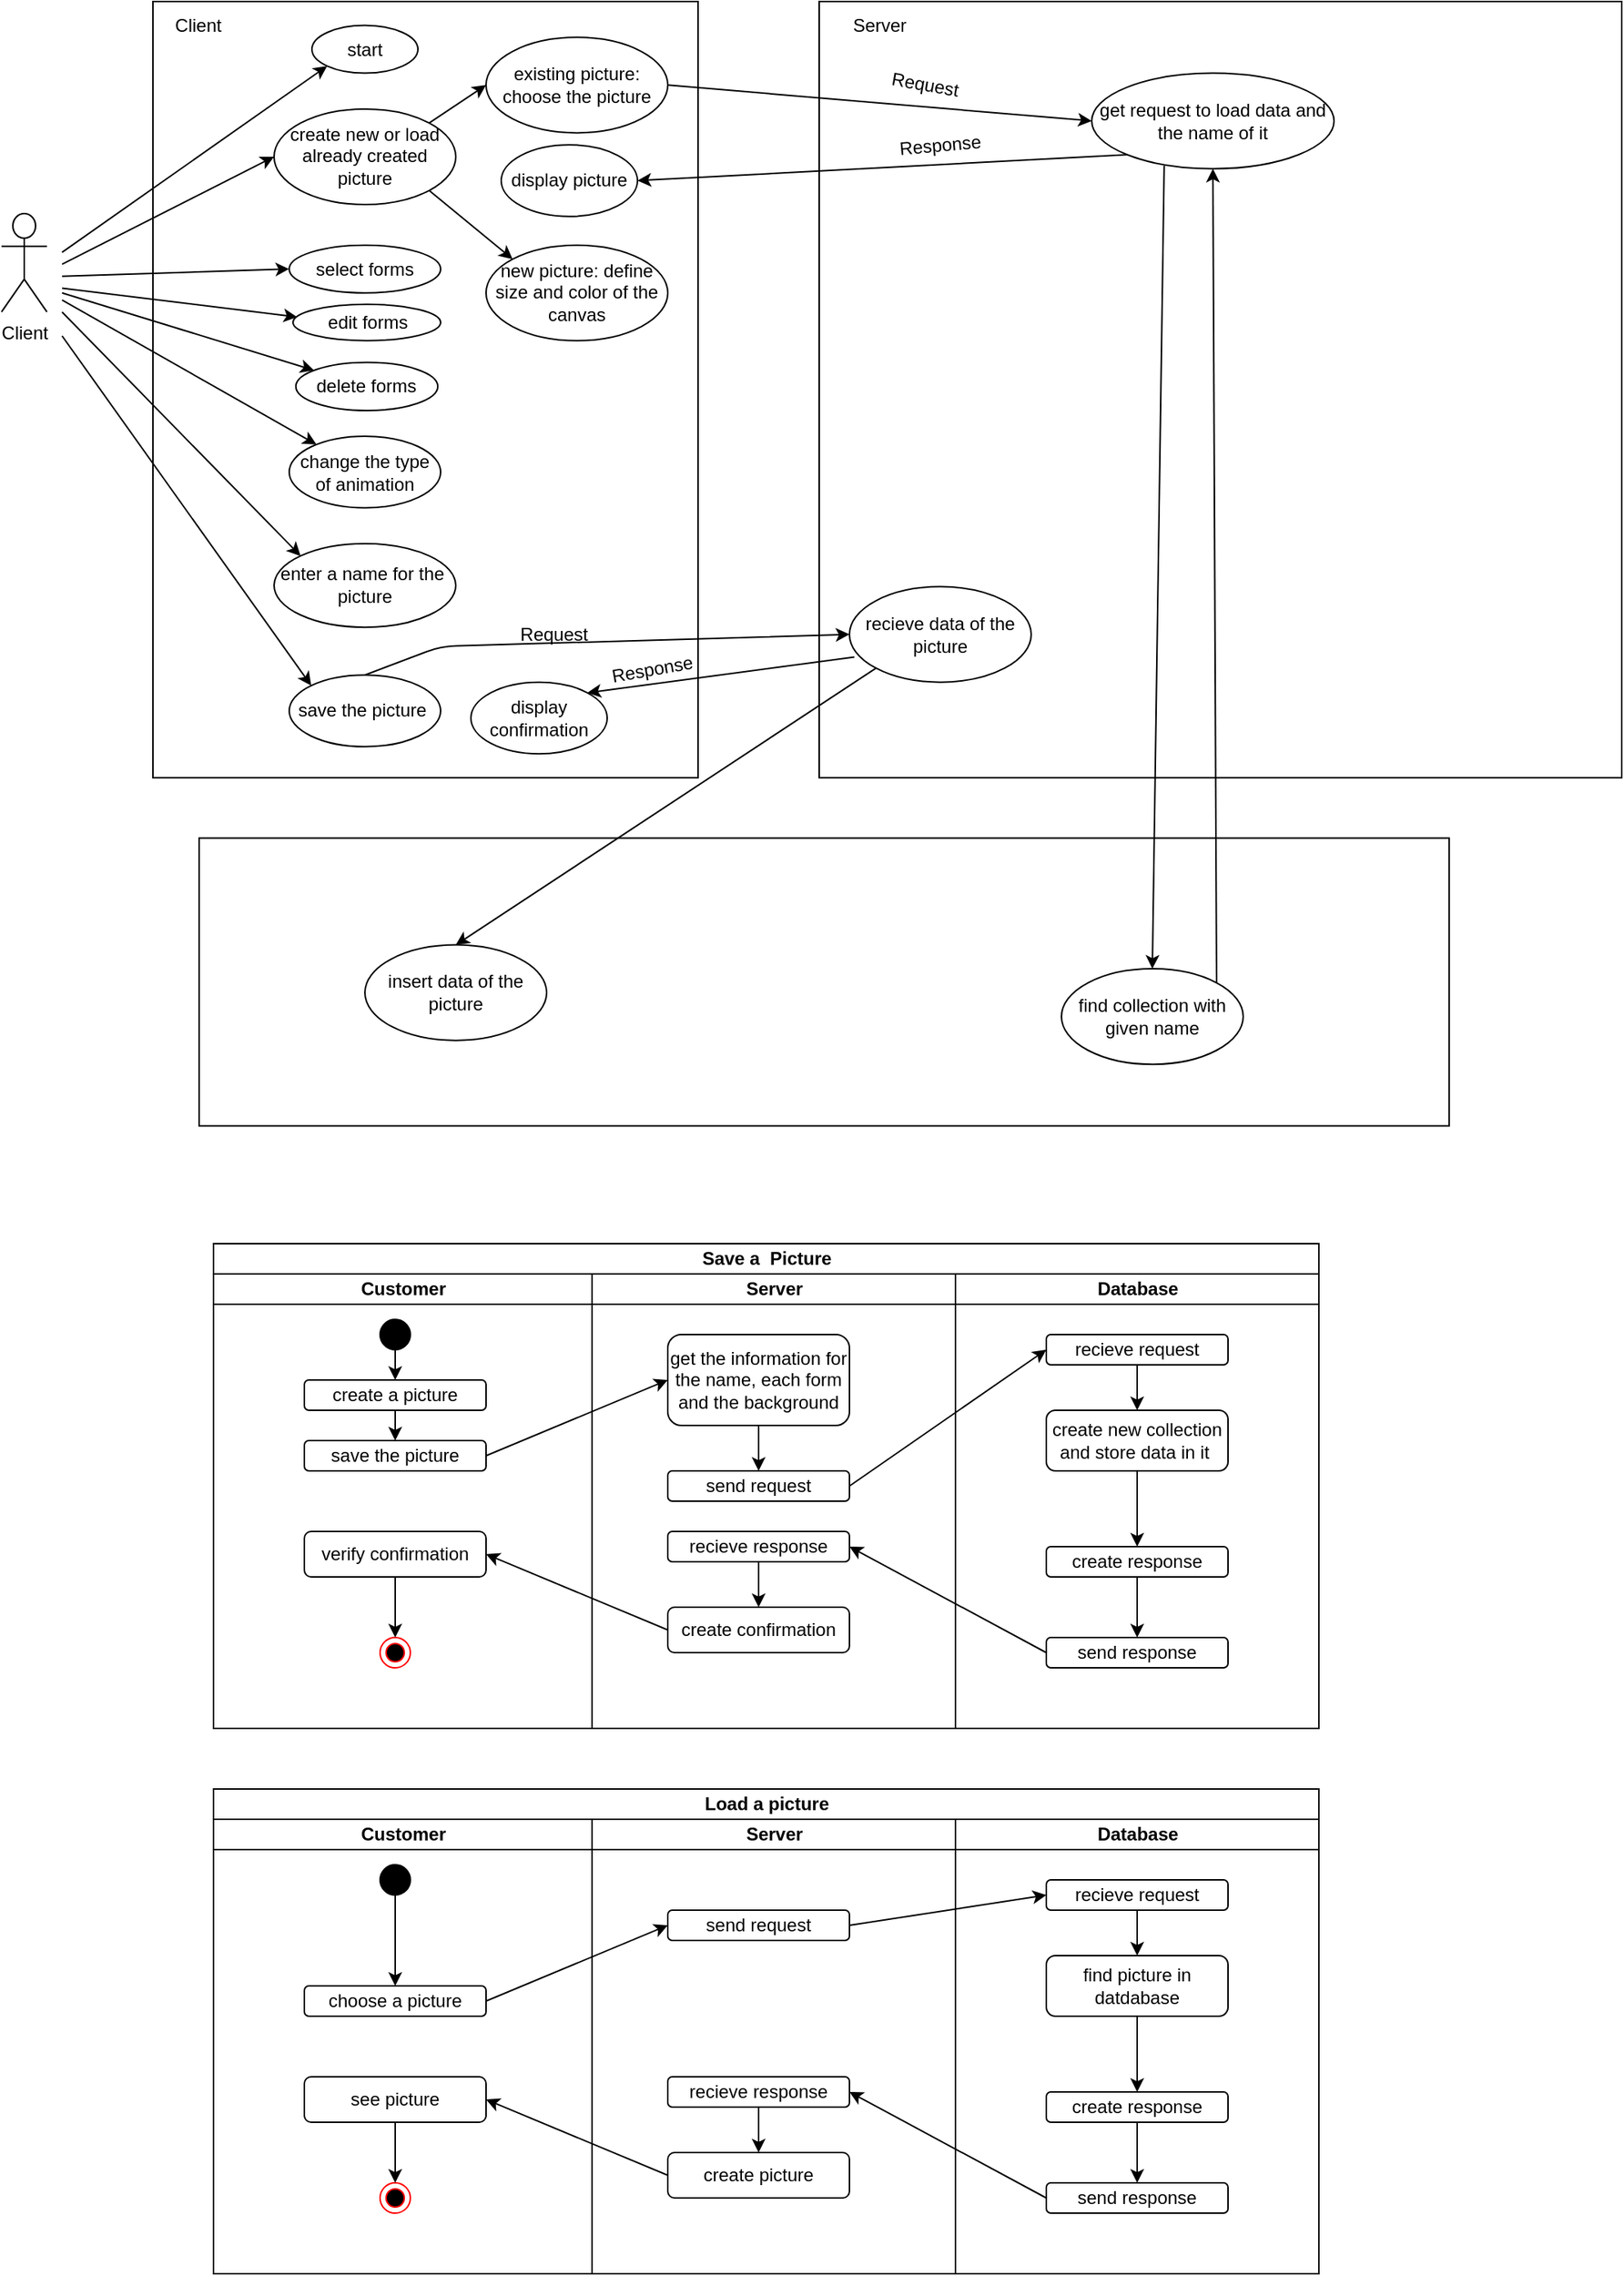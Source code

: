 <mxfile version="13.3.9" type="device" pages="5"><diagram id="0BefFqpuxBT8arlX6YO2" name="UseCaseDiagram"><mxGraphModel dx="1264" dy="627" grid="1" gridSize="10" guides="1" tooltips="1" connect="1" arrows="1" fold="1" page="1" pageScale="1" pageWidth="1169" pageHeight="827" math="0" shadow="0"><root><mxCell id="clbxHxLQpVJA_SyuHeHV-0"/><mxCell id="clbxHxLQpVJA_SyuHeHV-1" parent="clbxHxLQpVJA_SyuHeHV-0"/><mxCell id="clbxHxLQpVJA_SyuHeHV-2" value="" style="rounded=0;whiteSpace=wrap;html=1;" parent="clbxHxLQpVJA_SyuHeHV-1" vertex="1"><mxGeometry x="160" y="40" width="360" height="512.412" as="geometry"/></mxCell><mxCell id="clbxHxLQpVJA_SyuHeHV-3" value="Client" style="text;html=1;strokeColor=none;fillColor=none;align=center;verticalAlign=middle;whiteSpace=wrap;rounded=0;" parent="clbxHxLQpVJA_SyuHeHV-1" vertex="1"><mxGeometry x="170" y="47.883" width="40" height="15.767" as="geometry"/></mxCell><mxCell id="clbxHxLQpVJA_SyuHeHV-4" value="Client" style="shape=umlActor;verticalLabelPosition=bottom;labelBackgroundColor=#ffffff;verticalAlign=top;html=1;outlineConnect=0;" parent="clbxHxLQpVJA_SyuHeHV-1" vertex="1"><mxGeometry x="60" y="180" width="30" height="64.96" as="geometry"/></mxCell><mxCell id="clbxHxLQpVJA_SyuHeHV-5" value="start" style="ellipse;whiteSpace=wrap;html=1;" parent="clbxHxLQpVJA_SyuHeHV-1" vertex="1"><mxGeometry x="265" y="55.767" width="70" height="31.533" as="geometry"/></mxCell><mxCell id="clbxHxLQpVJA_SyuHeHV-6" value="select forms" style="ellipse;whiteSpace=wrap;html=1;" parent="clbxHxLQpVJA_SyuHeHV-1" vertex="1"><mxGeometry x="250" y="200.819" width="100" height="31.533" as="geometry"/></mxCell><mxCell id="clbxHxLQpVJA_SyuHeHV-7" value="edit forms" style="ellipse;whiteSpace=wrap;html=1;" parent="clbxHxLQpVJA_SyuHeHV-1" vertex="1"><mxGeometry x="252.5" y="239.88" width="97.5" height="24" as="geometry"/></mxCell><mxCell id="clbxHxLQpVJA_SyuHeHV-8" value="change the type of animation" style="ellipse;whiteSpace=wrap;html=1;" parent="clbxHxLQpVJA_SyuHeHV-1" vertex="1"><mxGeometry x="250" y="326.951" width="100" height="47.3" as="geometry"/></mxCell><mxCell id="clbxHxLQpVJA_SyuHeHV-9" value="enter a name for the&amp;nbsp;&lt;br&gt;picture" style="ellipse;whiteSpace=wrap;html=1;" parent="clbxHxLQpVJA_SyuHeHV-1" vertex="1"><mxGeometry x="240" y="397.9" width="120" height="55.183" as="geometry"/></mxCell><mxCell id="clbxHxLQpVJA_SyuHeHV-10" value="save the picture&amp;nbsp;" style="ellipse;whiteSpace=wrap;html=1;" parent="clbxHxLQpVJA_SyuHeHV-1" vertex="1"><mxGeometry x="250" y="484.616" width="100" height="47.3" as="geometry"/></mxCell><mxCell id="clbxHxLQpVJA_SyuHeHV-11" value="create new or load already created picture" style="ellipse;whiteSpace=wrap;html=1;" parent="clbxHxLQpVJA_SyuHeHV-1" vertex="1"><mxGeometry x="240" y="110.949" width="120" height="63.066" as="geometry"/></mxCell><mxCell id="clbxHxLQpVJA_SyuHeHV-12" value="new picture: define size and color of the canvas" style="ellipse;whiteSpace=wrap;html=1;" parent="clbxHxLQpVJA_SyuHeHV-1" vertex="1"><mxGeometry x="380" y="200.819" width="120" height="63.066" as="geometry"/></mxCell><mxCell id="clbxHxLQpVJA_SyuHeHV-13" value="" style="rounded=0;whiteSpace=wrap;html=1;" parent="clbxHxLQpVJA_SyuHeHV-1" vertex="1"><mxGeometry x="600" y="40" width="530" height="512.412" as="geometry"/></mxCell><mxCell id="clbxHxLQpVJA_SyuHeHV-14" value="" style="rounded=0;whiteSpace=wrap;html=1;rotation=90;" parent="clbxHxLQpVJA_SyuHeHV-1" vertex="1"><mxGeometry x="508.27" y="274.491" width="190" height="825.547" as="geometry"/></mxCell><mxCell id="clbxHxLQpVJA_SyuHeHV-15" value="Server" style="text;html=1;strokeColor=none;fillColor=none;align=center;verticalAlign=middle;whiteSpace=wrap;rounded=0;" parent="clbxHxLQpVJA_SyuHeHV-1" vertex="1"><mxGeometry x="620" y="47.883" width="40" height="15.767" as="geometry"/></mxCell><mxCell id="clbxHxLQpVJA_SyuHeHV-16" value="existing picture: choose the picture" style="ellipse;whiteSpace=wrap;html=1;" parent="clbxHxLQpVJA_SyuHeHV-1" vertex="1"><mxGeometry x="380" y="63.65" width="120" height="63.066" as="geometry"/></mxCell><mxCell id="clbxHxLQpVJA_SyuHeHV-17" value="recieve data of the picture" style="ellipse;whiteSpace=wrap;html=1;" parent="clbxHxLQpVJA_SyuHeHV-1" vertex="1"><mxGeometry x="620" y="426.28" width="120" height="63.066" as="geometry"/></mxCell><mxCell id="clbxHxLQpVJA_SyuHeHV-18" value="insert data of the picture" style="ellipse;whiteSpace=wrap;html=1;" parent="clbxHxLQpVJA_SyuHeHV-1" vertex="1"><mxGeometry x="300" y="662.778" width="120" height="63.066" as="geometry"/></mxCell><mxCell id="clbxHxLQpVJA_SyuHeHV-19" value="" style="endArrow=classic;html=1;entryX=0;entryY=1;entryDx=0;entryDy=0;" parent="clbxHxLQpVJA_SyuHeHV-1" target="clbxHxLQpVJA_SyuHeHV-5" edge="1"><mxGeometry width="50" height="50" relative="1" as="geometry"><mxPoint x="100" y="205.548" as="sourcePoint"/><mxPoint x="140" y="166.132" as="targetPoint"/></mxGeometry></mxCell><mxCell id="clbxHxLQpVJA_SyuHeHV-20" value="" style="endArrow=classic;html=1;entryX=0;entryY=0.5;entryDx=0;entryDy=0;" parent="clbxHxLQpVJA_SyuHeHV-1" target="clbxHxLQpVJA_SyuHeHV-11" edge="1"><mxGeometry width="50" height="50" relative="1" as="geometry"><mxPoint x="100" y="213.432" as="sourcePoint"/><mxPoint x="130" y="386.863" as="targetPoint"/></mxGeometry></mxCell><mxCell id="clbxHxLQpVJA_SyuHeHV-21" value="" style="endArrow=classic;html=1;entryX=0;entryY=0.5;entryDx=0;entryDy=0;" parent="clbxHxLQpVJA_SyuHeHV-1" target="clbxHxLQpVJA_SyuHeHV-6" edge="1"><mxGeometry width="50" height="50" relative="1" as="geometry"><mxPoint x="100" y="221.315" as="sourcePoint"/><mxPoint x="90" y="331.681" as="targetPoint"/></mxGeometry></mxCell><mxCell id="clbxHxLQpVJA_SyuHeHV-22" value="" style="endArrow=classic;html=1;entryX=0.029;entryY=0.352;entryDx=0;entryDy=0;entryPerimeter=0;" parent="clbxHxLQpVJA_SyuHeHV-1" target="clbxHxLQpVJA_SyuHeHV-7" edge="1"><mxGeometry width="50" height="50" relative="1" as="geometry"><mxPoint x="100" y="229.198" as="sourcePoint"/><mxPoint x="120" y="347.447" as="targetPoint"/></mxGeometry></mxCell><mxCell id="clbxHxLQpVJA_SyuHeHV-23" value="" style="endArrow=classic;html=1;" parent="clbxHxLQpVJA_SyuHeHV-1" target="clbxHxLQpVJA_SyuHeHV-8" edge="1"><mxGeometry width="50" height="50" relative="1" as="geometry"><mxPoint x="100" y="237.082" as="sourcePoint"/><mxPoint x="140" y="355.33" as="targetPoint"/></mxGeometry></mxCell><mxCell id="clbxHxLQpVJA_SyuHeHV-24" value="" style="endArrow=classic;html=1;entryX=0;entryY=0;entryDx=0;entryDy=0;" parent="clbxHxLQpVJA_SyuHeHV-1" target="clbxHxLQpVJA_SyuHeHV-9" edge="1"><mxGeometry width="50" height="50" relative="1" as="geometry"><mxPoint x="100" y="244.965" as="sourcePoint"/><mxPoint x="100" y="394.747" as="targetPoint"/></mxGeometry></mxCell><mxCell id="clbxHxLQpVJA_SyuHeHV-25" value="" style="endArrow=classic;html=1;entryX=0;entryY=0;entryDx=0;entryDy=0;" parent="clbxHxLQpVJA_SyuHeHV-1" target="clbxHxLQpVJA_SyuHeHV-10" edge="1"><mxGeometry width="50" height="50" relative="1" as="geometry"><mxPoint x="100" y="260.731" as="sourcePoint"/><mxPoint x="140" y="378.98" as="targetPoint"/></mxGeometry></mxCell><mxCell id="clbxHxLQpVJA_SyuHeHV-26" value="" style="endArrow=classic;html=1;exitX=1;exitY=0;exitDx=0;exitDy=0;entryX=0;entryY=0.5;entryDx=0;entryDy=0;" parent="clbxHxLQpVJA_SyuHeHV-1" source="clbxHxLQpVJA_SyuHeHV-11" target="clbxHxLQpVJA_SyuHeHV-16" edge="1"><mxGeometry width="50" height="50" relative="1" as="geometry"><mxPoint x="80" y="371.097" as="sourcePoint"/><mxPoint x="130" y="331.681" as="targetPoint"/></mxGeometry></mxCell><mxCell id="clbxHxLQpVJA_SyuHeHV-27" value="" style="endArrow=classic;html=1;exitX=1;exitY=1;exitDx=0;exitDy=0;entryX=0;entryY=0;entryDx=0;entryDy=0;" parent="clbxHxLQpVJA_SyuHeHV-1" source="clbxHxLQpVJA_SyuHeHV-11" target="clbxHxLQpVJA_SyuHeHV-12" edge="1"><mxGeometry width="50" height="50" relative="1" as="geometry"><mxPoint x="80" y="402.63" as="sourcePoint"/><mxPoint x="130" y="363.214" as="targetPoint"/></mxGeometry></mxCell><mxCell id="clbxHxLQpVJA_SyuHeHV-28" value="" style="endArrow=classic;html=1;exitX=0.5;exitY=0;exitDx=0;exitDy=0;entryX=0;entryY=0.5;entryDx=0;entryDy=0;" parent="clbxHxLQpVJA_SyuHeHV-1" source="clbxHxLQpVJA_SyuHeHV-10" target="clbxHxLQpVJA_SyuHeHV-17" edge="1"><mxGeometry width="50" height="50" relative="1" as="geometry"><mxPoint x="460" y="623.361" as="sourcePoint"/><mxPoint x="510" y="583.945" as="targetPoint"/><Array as="points"><mxPoint x="350" y="465.696"/></Array></mxGeometry></mxCell><mxCell id="clbxHxLQpVJA_SyuHeHV-29" value="" style="endArrow=classic;html=1;exitX=0;exitY=1;exitDx=0;exitDy=0;entryX=0.5;entryY=0;entryDx=0;entryDy=0;" parent="clbxHxLQpVJA_SyuHeHV-1" source="clbxHxLQpVJA_SyuHeHV-17" target="clbxHxLQpVJA_SyuHeHV-18" edge="1"><mxGeometry width="50" height="50" relative="1" as="geometry"><mxPoint x="410" y="615.478" as="sourcePoint"/><mxPoint x="460" y="576.062" as="targetPoint"/></mxGeometry></mxCell><mxCell id="clbxHxLQpVJA_SyuHeHV-30" value="display confirmation" style="ellipse;whiteSpace=wrap;html=1;" parent="clbxHxLQpVJA_SyuHeHV-1" vertex="1"><mxGeometry x="370" y="489.346" width="90" height="47.3" as="geometry"/></mxCell><mxCell id="clbxHxLQpVJA_SyuHeHV-31" value="" style="endArrow=classic;html=1;exitX=0.027;exitY=0.736;exitDx=0;exitDy=0;exitPerimeter=0;entryX=1;entryY=0;entryDx=0;entryDy=0;" parent="clbxHxLQpVJA_SyuHeHV-1" source="clbxHxLQpVJA_SyuHeHV-17" target="clbxHxLQpVJA_SyuHeHV-30" edge="1"><mxGeometry width="50" height="50" relative="1" as="geometry"><mxPoint x="260" y="654.894" as="sourcePoint"/><mxPoint x="310" y="615.478" as="targetPoint"/></mxGeometry></mxCell><mxCell id="clbxHxLQpVJA_SyuHeHV-32" value="Request" style="text;html=1;strokeColor=none;fillColor=none;align=center;verticalAlign=middle;whiteSpace=wrap;rounded=0;" parent="clbxHxLQpVJA_SyuHeHV-1" vertex="1"><mxGeometry x="405" y="449.93" width="40" height="15.767" as="geometry"/></mxCell><mxCell id="clbxHxLQpVJA_SyuHeHV-33" value="Response" style="text;html=1;strokeColor=none;fillColor=none;align=center;verticalAlign=middle;whiteSpace=wrap;rounded=0;rotation=-10;" parent="clbxHxLQpVJA_SyuHeHV-1" vertex="1"><mxGeometry x="470" y="473.579" width="40" height="15.767" as="geometry"/></mxCell><mxCell id="clbxHxLQpVJA_SyuHeHV-34" value="get request to load data and the name of it" style="ellipse;whiteSpace=wrap;html=1;" parent="clbxHxLQpVJA_SyuHeHV-1" vertex="1"><mxGeometry x="780" y="87.3" width="160" height="63.066" as="geometry"/></mxCell><mxCell id="clbxHxLQpVJA_SyuHeHV-35" value="find collection with given name" style="ellipse;whiteSpace=wrap;html=1;" parent="clbxHxLQpVJA_SyuHeHV-1" vertex="1"><mxGeometry x="760" y="678.544" width="120" height="63.066" as="geometry"/></mxCell><mxCell id="clbxHxLQpVJA_SyuHeHV-36" value="display picture" style="ellipse;whiteSpace=wrap;html=1;" parent="clbxHxLQpVJA_SyuHeHV-1" vertex="1"><mxGeometry x="390" y="134.599" width="90" height="47.3" as="geometry"/></mxCell><mxCell id="clbxHxLQpVJA_SyuHeHV-37" value="" style="endArrow=classic;html=1;exitX=1;exitY=0;exitDx=0;exitDy=0;entryX=0.5;entryY=1;entryDx=0;entryDy=0;" parent="clbxHxLQpVJA_SyuHeHV-1" source="clbxHxLQpVJA_SyuHeHV-35" target="clbxHxLQpVJA_SyuHeHV-34" edge="1"><mxGeometry width="50" height="50" relative="1" as="geometry"><mxPoint x="760" y="647.011" as="sourcePoint"/><mxPoint x="810" y="607.595" as="targetPoint"/></mxGeometry></mxCell><mxCell id="clbxHxLQpVJA_SyuHeHV-38" value="" style="endArrow=classic;html=1;exitX=0;exitY=1;exitDx=0;exitDy=0;entryX=1;entryY=0.5;entryDx=0;entryDy=0;" parent="clbxHxLQpVJA_SyuHeHV-1" source="clbxHxLQpVJA_SyuHeHV-34" target="clbxHxLQpVJA_SyuHeHV-36" edge="1"><mxGeometry width="50" height="50" relative="1" as="geometry"><mxPoint x="670" y="244.965" as="sourcePoint"/><mxPoint x="720" y="205.548" as="targetPoint"/></mxGeometry></mxCell><mxCell id="clbxHxLQpVJA_SyuHeHV-39" value="" style="endArrow=classic;html=1;exitX=1;exitY=0.5;exitDx=0;exitDy=0;entryX=0;entryY=0.5;entryDx=0;entryDy=0;" parent="clbxHxLQpVJA_SyuHeHV-1" source="clbxHxLQpVJA_SyuHeHV-16" target="clbxHxLQpVJA_SyuHeHV-34" edge="1"><mxGeometry width="50" height="50" relative="1" as="geometry"><mxPoint x="690" y="292.264" as="sourcePoint"/><mxPoint x="740" y="252.848" as="targetPoint"/></mxGeometry></mxCell><mxCell id="clbxHxLQpVJA_SyuHeHV-40" value="" style="endArrow=classic;html=1;exitX=0.299;exitY=0.968;exitDx=0;exitDy=0;exitPerimeter=0;entryX=0.5;entryY=0;entryDx=0;entryDy=0;" parent="clbxHxLQpVJA_SyuHeHV-1" source="clbxHxLQpVJA_SyuHeHV-34" target="clbxHxLQpVJA_SyuHeHV-35" edge="1"><mxGeometry width="50" height="50" relative="1" as="geometry"><mxPoint x="760" y="615.478" as="sourcePoint"/><mxPoint x="810" y="576.062" as="targetPoint"/></mxGeometry></mxCell><mxCell id="clbxHxLQpVJA_SyuHeHV-41" value="Response" style="text;html=1;strokeColor=none;fillColor=none;align=center;verticalAlign=middle;whiteSpace=wrap;rounded=0;rotation=-5;" parent="clbxHxLQpVJA_SyuHeHV-1" vertex="1"><mxGeometry x="660" y="126.716" width="40" height="15.767" as="geometry"/></mxCell><mxCell id="clbxHxLQpVJA_SyuHeHV-42" value="Request" style="text;html=1;strokeColor=none;fillColor=none;align=center;verticalAlign=middle;whiteSpace=wrap;rounded=0;rotation=10;" parent="clbxHxLQpVJA_SyuHeHV-1" vertex="1"><mxGeometry x="650" y="87.3" width="40" height="15.767" as="geometry"/></mxCell><mxCell id="7GIcbeVPgPYIzftUq3PG-0" value="Save a&amp;nbsp; Picture" style="swimlane;html=1;childLayout=stackLayout;resizeParent=1;resizeParentMax=0;startSize=20;" parent="clbxHxLQpVJA_SyuHeHV-1" vertex="1"><mxGeometry x="200" y="860" width="730" height="320" as="geometry"/></mxCell><mxCell id="7GIcbeVPgPYIzftUq3PG-1" value="Customer" style="swimlane;html=1;startSize=20;" parent="7GIcbeVPgPYIzftUq3PG-0" vertex="1"><mxGeometry y="20" width="250" height="300" as="geometry"/></mxCell><mxCell id="7GIcbeVPgPYIzftUq3PG-8" value="save the picture" style="rounded=1;whiteSpace=wrap;html=1;" parent="7GIcbeVPgPYIzftUq3PG-1" vertex="1"><mxGeometry x="60" y="110" width="120" height="20" as="geometry"/></mxCell><mxCell id="7GIcbeVPgPYIzftUq3PG-7" value="create a picture" style="rounded=1;whiteSpace=wrap;html=1;" parent="7GIcbeVPgPYIzftUq3PG-1" vertex="1"><mxGeometry x="60" y="70" width="120" height="20" as="geometry"/></mxCell><mxCell id="7GIcbeVPgPYIzftUq3PG-9" value="" style="ellipse;whiteSpace=wrap;html=1;aspect=fixed;fillColor=#000000;" parent="7GIcbeVPgPYIzftUq3PG-1" vertex="1"><mxGeometry x="110" y="30" width="20" height="20" as="geometry"/></mxCell><mxCell id="7GIcbeVPgPYIzftUq3PG-18" value="verify confirmation" style="rounded=1;whiteSpace=wrap;html=1;fillColor=#FFFFFF;" parent="7GIcbeVPgPYIzftUq3PG-1" vertex="1"><mxGeometry x="60" y="170" width="120" height="30" as="geometry"/></mxCell><mxCell id="7GIcbeVPgPYIzftUq3PG-19" value="" style="ellipse;html=1;shape=endState;fillColor=#000000;strokeColor=#ff0000;aspect=fixed;" parent="7GIcbeVPgPYIzftUq3PG-1" vertex="1"><mxGeometry x="110" y="240" width="20" height="20" as="geometry"/></mxCell><mxCell id="7GIcbeVPgPYIzftUq3PG-20" value="" style="endArrow=classic;html=1;exitX=0.5;exitY=1;exitDx=0;exitDy=0;entryX=0.5;entryY=0;entryDx=0;entryDy=0;" parent="7GIcbeVPgPYIzftUq3PG-1" source="7GIcbeVPgPYIzftUq3PG-9" target="7GIcbeVPgPYIzftUq3PG-7" edge="1"><mxGeometry width="50" height="50" relative="1" as="geometry"><mxPoint x="-80" y="160" as="sourcePoint"/><mxPoint x="-30" y="110" as="targetPoint"/></mxGeometry></mxCell><mxCell id="7GIcbeVPgPYIzftUq3PG-21" value="" style="endArrow=classic;html=1;exitX=0.5;exitY=1;exitDx=0;exitDy=0;" parent="7GIcbeVPgPYIzftUq3PG-1" source="7GIcbeVPgPYIzftUq3PG-7" target="7GIcbeVPgPYIzftUq3PG-8" edge="1"><mxGeometry width="50" height="50" relative="1" as="geometry"><mxPoint x="-80" y="160" as="sourcePoint"/><mxPoint x="-30" y="110" as="targetPoint"/></mxGeometry></mxCell><mxCell id="7GIcbeVPgPYIzftUq3PG-31" value="" style="endArrow=classic;html=1;exitX=0.5;exitY=1;exitDx=0;exitDy=0;entryX=0.5;entryY=0;entryDx=0;entryDy=0;" parent="7GIcbeVPgPYIzftUq3PG-1" source="7GIcbeVPgPYIzftUq3PG-18" target="7GIcbeVPgPYIzftUq3PG-19" edge="1"><mxGeometry width="50" height="50" relative="1" as="geometry"><mxPoint x="210" y="400" as="sourcePoint"/><mxPoint x="260" y="350" as="targetPoint"/></mxGeometry></mxCell><mxCell id="7GIcbeVPgPYIzftUq3PG-2" value="Server" style="swimlane;html=1;startSize=20;" parent="7GIcbeVPgPYIzftUq3PG-0" vertex="1"><mxGeometry x="250" y="20" width="240" height="300" as="geometry"/></mxCell><mxCell id="7GIcbeVPgPYIzftUq3PG-10" value="get the information for the name, each form and the background" style="rounded=1;whiteSpace=wrap;html=1;fillColor=#FFFFFF;" parent="7GIcbeVPgPYIzftUq3PG-2" vertex="1"><mxGeometry x="50" y="40" width="120" height="60" as="geometry"/></mxCell><mxCell id="7GIcbeVPgPYIzftUq3PG-11" value="send request" style="rounded=1;whiteSpace=wrap;html=1;fillColor=#FFFFFF;" parent="7GIcbeVPgPYIzftUq3PG-2" vertex="1"><mxGeometry x="50" y="130" width="120" height="20" as="geometry"/></mxCell><mxCell id="7GIcbeVPgPYIzftUq3PG-16" value="recieve response" style="rounded=1;whiteSpace=wrap;html=1;fillColor=#FFFFFF;" parent="7GIcbeVPgPYIzftUq3PG-2" vertex="1"><mxGeometry x="50" y="170" width="120" height="20" as="geometry"/></mxCell><mxCell id="7GIcbeVPgPYIzftUq3PG-17" value="create confirmation" style="rounded=1;whiteSpace=wrap;html=1;fillColor=#FFFFFF;" parent="7GIcbeVPgPYIzftUq3PG-2" vertex="1"><mxGeometry x="50" y="220" width="120" height="30" as="geometry"/></mxCell><mxCell id="7GIcbeVPgPYIzftUq3PG-23" value="" style="endArrow=classic;html=1;exitX=0.5;exitY=1;exitDx=0;exitDy=0;entryX=0.5;entryY=0;entryDx=0;entryDy=0;" parent="7GIcbeVPgPYIzftUq3PG-2" source="7GIcbeVPgPYIzftUq3PG-10" target="7GIcbeVPgPYIzftUq3PG-11" edge="1"><mxGeometry width="50" height="50" relative="1" as="geometry"><mxPoint x="-350" y="260" as="sourcePoint"/><mxPoint x="-300" y="210" as="targetPoint"/></mxGeometry></mxCell><mxCell id="7GIcbeVPgPYIzftUq3PG-29" value="" style="endArrow=classic;html=1;exitX=0.5;exitY=1;exitDx=0;exitDy=0;entryX=0.5;entryY=0;entryDx=0;entryDy=0;" parent="7GIcbeVPgPYIzftUq3PG-2" source="7GIcbeVPgPYIzftUq3PG-16" target="7GIcbeVPgPYIzftUq3PG-17" edge="1"><mxGeometry width="50" height="50" relative="1" as="geometry"><mxPoint x="170" y="410" as="sourcePoint"/><mxPoint x="220" y="360" as="targetPoint"/></mxGeometry></mxCell><mxCell id="7GIcbeVPgPYIzftUq3PG-3" value="Database" style="swimlane;html=1;startSize=20;" parent="7GIcbeVPgPYIzftUq3PG-0" vertex="1"><mxGeometry x="490" y="20" width="240" height="300" as="geometry"/></mxCell><mxCell id="7GIcbeVPgPYIzftUq3PG-12" value="recieve request" style="rounded=1;whiteSpace=wrap;html=1;fillColor=#FFFFFF;" parent="7GIcbeVPgPYIzftUq3PG-3" vertex="1"><mxGeometry x="60" y="40" width="120" height="20" as="geometry"/></mxCell><mxCell id="7GIcbeVPgPYIzftUq3PG-13" value="create new collection and store data in it&amp;nbsp;" style="rounded=1;whiteSpace=wrap;html=1;fillColor=#FFFFFF;" parent="7GIcbeVPgPYIzftUq3PG-3" vertex="1"><mxGeometry x="60" y="90" width="120" height="40" as="geometry"/></mxCell><mxCell id="7GIcbeVPgPYIzftUq3PG-15" value="send response" style="rounded=1;whiteSpace=wrap;html=1;fillColor=#FFFFFF;" parent="7GIcbeVPgPYIzftUq3PG-3" vertex="1"><mxGeometry x="60" y="240" width="120" height="20" as="geometry"/></mxCell><mxCell id="7GIcbeVPgPYIzftUq3PG-14" value="create response" style="rounded=1;whiteSpace=wrap;html=1;fillColor=#FFFFFF;" parent="7GIcbeVPgPYIzftUq3PG-3" vertex="1"><mxGeometry x="60" y="180" width="120" height="20" as="geometry"/></mxCell><mxCell id="7GIcbeVPgPYIzftUq3PG-26" value="" style="endArrow=classic;html=1;exitX=0.5;exitY=1;exitDx=0;exitDy=0;entryX=0.5;entryY=0;entryDx=0;entryDy=0;" parent="7GIcbeVPgPYIzftUq3PG-3" source="7GIcbeVPgPYIzftUq3PG-13" target="7GIcbeVPgPYIzftUq3PG-14" edge="1"><mxGeometry width="50" height="50" relative="1" as="geometry"><mxPoint x="30" y="380" as="sourcePoint"/><mxPoint x="80" y="330" as="targetPoint"/></mxGeometry></mxCell><mxCell id="7GIcbeVPgPYIzftUq3PG-27" value="" style="endArrow=classic;html=1;exitX=0.5;exitY=1;exitDx=0;exitDy=0;entryX=0.5;entryY=0;entryDx=0;entryDy=0;" parent="7GIcbeVPgPYIzftUq3PG-3" source="7GIcbeVPgPYIzftUq3PG-14" target="7GIcbeVPgPYIzftUq3PG-15" edge="1"><mxGeometry width="50" height="50" relative="1" as="geometry"><mxPoint x="90" y="390" as="sourcePoint"/><mxPoint x="140" y="340" as="targetPoint"/></mxGeometry></mxCell><mxCell id="7GIcbeVPgPYIzftUq3PG-22" value="" style="endArrow=classic;html=1;exitX=1;exitY=0.5;exitDx=0;exitDy=0;entryX=0;entryY=0.5;entryDx=0;entryDy=0;" parent="7GIcbeVPgPYIzftUq3PG-0" source="7GIcbeVPgPYIzftUq3PG-8" target="7GIcbeVPgPYIzftUq3PG-10" edge="1"><mxGeometry width="50" height="50" relative="1" as="geometry"><mxPoint x="-90" y="190" as="sourcePoint"/><mxPoint x="-40" y="140" as="targetPoint"/></mxGeometry></mxCell><mxCell id="7GIcbeVPgPYIzftUq3PG-24" value="" style="endArrow=classic;html=1;exitX=1;exitY=0.5;exitDx=0;exitDy=0;entryX=0;entryY=0.5;entryDx=0;entryDy=0;" parent="7GIcbeVPgPYIzftUq3PG-0" source="7GIcbeVPgPYIzftUq3PG-11" target="7GIcbeVPgPYIzftUq3PG-12" edge="1"><mxGeometry width="50" height="50" relative="1" as="geometry"><mxPoint x="-110" y="270" as="sourcePoint"/><mxPoint x="-60" y="220" as="targetPoint"/></mxGeometry></mxCell><mxCell id="7GIcbeVPgPYIzftUq3PG-28" value="" style="endArrow=classic;html=1;exitX=0;exitY=0.5;exitDx=0;exitDy=0;entryX=1;entryY=0.5;entryDx=0;entryDy=0;" parent="7GIcbeVPgPYIzftUq3PG-0" source="7GIcbeVPgPYIzftUq3PG-15" target="7GIcbeVPgPYIzftUq3PG-16" edge="1"><mxGeometry width="50" height="50" relative="1" as="geometry"><mxPoint x="500" y="400" as="sourcePoint"/><mxPoint x="550" y="350" as="targetPoint"/></mxGeometry></mxCell><mxCell id="7GIcbeVPgPYIzftUq3PG-30" value="" style="endArrow=classic;html=1;exitX=0;exitY=0.5;exitDx=0;exitDy=0;entryX=1;entryY=0.5;entryDx=0;entryDy=0;" parent="7GIcbeVPgPYIzftUq3PG-0" source="7GIcbeVPgPYIzftUq3PG-17" target="7GIcbeVPgPYIzftUq3PG-18" edge="1"><mxGeometry width="50" height="50" relative="1" as="geometry"><mxPoint x="250" y="440" as="sourcePoint"/><mxPoint x="300" y="390" as="targetPoint"/></mxGeometry></mxCell><mxCell id="7GIcbeVPgPYIzftUq3PG-25" value="" style="endArrow=classic;html=1;exitX=0.5;exitY=1;exitDx=0;exitDy=0;" parent="clbxHxLQpVJA_SyuHeHV-1" source="7GIcbeVPgPYIzftUq3PG-12" edge="1"><mxGeometry width="50" height="50" relative="1" as="geometry"><mxPoint x="750" y="1250" as="sourcePoint"/><mxPoint x="810" y="970" as="targetPoint"/></mxGeometry></mxCell><mxCell id="7GIcbeVPgPYIzftUq3PG-60" value="" style="endArrow=classic;html=1;exitX=0.5;exitY=1;exitDx=0;exitDy=0;" parent="clbxHxLQpVJA_SyuHeHV-1" source="7GIcbeVPgPYIzftUq3PG-50" edge="1"><mxGeometry width="50" height="50" relative="1" as="geometry"><mxPoint x="750" y="1610" as="sourcePoint"/><mxPoint x="810" y="1330" as="targetPoint"/></mxGeometry></mxCell><mxCell id="7GIcbeVPgPYIzftUq3PG-32" value="Load a picture" style="swimlane;html=1;childLayout=stackLayout;resizeParent=1;resizeParentMax=0;startSize=20;" parent="clbxHxLQpVJA_SyuHeHV-1" vertex="1"><mxGeometry x="200" y="1220" width="730" height="320" as="geometry"/></mxCell><mxCell id="7GIcbeVPgPYIzftUq3PG-33" value="Customer" style="swimlane;html=1;startSize=20;" parent="7GIcbeVPgPYIzftUq3PG-32" vertex="1"><mxGeometry y="20" width="250" height="300" as="geometry"/></mxCell><mxCell id="7GIcbeVPgPYIzftUq3PG-36" value="" style="ellipse;whiteSpace=wrap;html=1;aspect=fixed;fillColor=#000000;" parent="7GIcbeVPgPYIzftUq3PG-33" vertex="1"><mxGeometry x="110" y="30" width="20" height="20" as="geometry"/></mxCell><mxCell id="7GIcbeVPgPYIzftUq3PG-37" value="see picture" style="rounded=1;whiteSpace=wrap;html=1;fillColor=#FFFFFF;" parent="7GIcbeVPgPYIzftUq3PG-33" vertex="1"><mxGeometry x="60" y="170" width="120" height="30" as="geometry"/></mxCell><mxCell id="7GIcbeVPgPYIzftUq3PG-38" value="" style="ellipse;html=1;shape=endState;fillColor=#000000;strokeColor=#ff0000;aspect=fixed;" parent="7GIcbeVPgPYIzftUq3PG-33" vertex="1"><mxGeometry x="110" y="240" width="20" height="20" as="geometry"/></mxCell><mxCell id="7GIcbeVPgPYIzftUq3PG-39" value="" style="endArrow=classic;html=1;exitX=0.5;exitY=1;exitDx=0;exitDy=0;entryX=0.5;entryY=0;entryDx=0;entryDy=0;" parent="7GIcbeVPgPYIzftUq3PG-33" source="7GIcbeVPgPYIzftUq3PG-36" target="7GIcbeVPgPYIzftUq3PG-35" edge="1"><mxGeometry width="50" height="50" relative="1" as="geometry"><mxPoint x="-80" y="160" as="sourcePoint"/><mxPoint x="-30" y="110" as="targetPoint"/></mxGeometry></mxCell><mxCell id="7GIcbeVPgPYIzftUq3PG-41" value="" style="endArrow=classic;html=1;exitX=0.5;exitY=1;exitDx=0;exitDy=0;entryX=0.5;entryY=0;entryDx=0;entryDy=0;" parent="7GIcbeVPgPYIzftUq3PG-33" source="7GIcbeVPgPYIzftUq3PG-37" target="7GIcbeVPgPYIzftUq3PG-38" edge="1"><mxGeometry width="50" height="50" relative="1" as="geometry"><mxPoint x="210" y="400" as="sourcePoint"/><mxPoint x="260" y="350" as="targetPoint"/></mxGeometry></mxCell><mxCell id="7GIcbeVPgPYIzftUq3PG-35" value="choose a picture" style="rounded=1;whiteSpace=wrap;html=1;" parent="7GIcbeVPgPYIzftUq3PG-33" vertex="1"><mxGeometry x="60" y="110" width="120" height="20" as="geometry"/></mxCell><mxCell id="7GIcbeVPgPYIzftUq3PG-42" value="Server" style="swimlane;html=1;startSize=20;" parent="7GIcbeVPgPYIzftUq3PG-32" vertex="1"><mxGeometry x="250" y="20" width="240" height="300" as="geometry"/></mxCell><mxCell id="7GIcbeVPgPYIzftUq3PG-45" value="recieve response" style="rounded=1;whiteSpace=wrap;html=1;fillColor=#FFFFFF;" parent="7GIcbeVPgPYIzftUq3PG-42" vertex="1"><mxGeometry x="50" y="170" width="120" height="20" as="geometry"/></mxCell><mxCell id="7GIcbeVPgPYIzftUq3PG-46" value="create picture" style="rounded=1;whiteSpace=wrap;html=1;fillColor=#FFFFFF;" parent="7GIcbeVPgPYIzftUq3PG-42" vertex="1"><mxGeometry x="50" y="220" width="120" height="30" as="geometry"/></mxCell><mxCell id="7GIcbeVPgPYIzftUq3PG-48" value="" style="endArrow=classic;html=1;exitX=0.5;exitY=1;exitDx=0;exitDy=0;entryX=0.5;entryY=0;entryDx=0;entryDy=0;" parent="7GIcbeVPgPYIzftUq3PG-42" source="7GIcbeVPgPYIzftUq3PG-45" target="7GIcbeVPgPYIzftUq3PG-46" edge="1"><mxGeometry width="50" height="50" relative="1" as="geometry"><mxPoint x="170" y="410" as="sourcePoint"/><mxPoint x="220" y="360" as="targetPoint"/></mxGeometry></mxCell><mxCell id="7GIcbeVPgPYIzftUq3PG-44" value="send request" style="rounded=1;whiteSpace=wrap;html=1;fillColor=#FFFFFF;" parent="7GIcbeVPgPYIzftUq3PG-42" vertex="1"><mxGeometry x="50" y="60" width="120" height="20" as="geometry"/></mxCell><mxCell id="7GIcbeVPgPYIzftUq3PG-49" value="Database" style="swimlane;html=1;startSize=20;" parent="7GIcbeVPgPYIzftUq3PG-32" vertex="1"><mxGeometry x="490" y="20" width="240" height="300" as="geometry"/></mxCell><mxCell id="7GIcbeVPgPYIzftUq3PG-50" value="recieve request" style="rounded=1;whiteSpace=wrap;html=1;fillColor=#FFFFFF;" parent="7GIcbeVPgPYIzftUq3PG-49" vertex="1"><mxGeometry x="60" y="40" width="120" height="20" as="geometry"/></mxCell><mxCell id="7GIcbeVPgPYIzftUq3PG-51" value="find picture in datdabase" style="rounded=1;whiteSpace=wrap;html=1;fillColor=#FFFFFF;" parent="7GIcbeVPgPYIzftUq3PG-49" vertex="1"><mxGeometry x="60" y="90" width="120" height="40" as="geometry"/></mxCell><mxCell id="7GIcbeVPgPYIzftUq3PG-52" value="send response" style="rounded=1;whiteSpace=wrap;html=1;fillColor=#FFFFFF;" parent="7GIcbeVPgPYIzftUq3PG-49" vertex="1"><mxGeometry x="60" y="240" width="120" height="20" as="geometry"/></mxCell><mxCell id="7GIcbeVPgPYIzftUq3PG-53" value="create response" style="rounded=1;whiteSpace=wrap;html=1;fillColor=#FFFFFF;" parent="7GIcbeVPgPYIzftUq3PG-49" vertex="1"><mxGeometry x="60" y="180" width="120" height="20" as="geometry"/></mxCell><mxCell id="7GIcbeVPgPYIzftUq3PG-54" value="" style="endArrow=classic;html=1;exitX=0.5;exitY=1;exitDx=0;exitDy=0;entryX=0.5;entryY=0;entryDx=0;entryDy=0;" parent="7GIcbeVPgPYIzftUq3PG-49" source="7GIcbeVPgPYIzftUq3PG-51" target="7GIcbeVPgPYIzftUq3PG-53" edge="1"><mxGeometry width="50" height="50" relative="1" as="geometry"><mxPoint x="30" y="380" as="sourcePoint"/><mxPoint x="80" y="330" as="targetPoint"/></mxGeometry></mxCell><mxCell id="7GIcbeVPgPYIzftUq3PG-55" value="" style="endArrow=classic;html=1;exitX=0.5;exitY=1;exitDx=0;exitDy=0;entryX=0.5;entryY=0;entryDx=0;entryDy=0;" parent="7GIcbeVPgPYIzftUq3PG-49" source="7GIcbeVPgPYIzftUq3PG-53" target="7GIcbeVPgPYIzftUq3PG-52" edge="1"><mxGeometry width="50" height="50" relative="1" as="geometry"><mxPoint x="90" y="390" as="sourcePoint"/><mxPoint x="140" y="340" as="targetPoint"/></mxGeometry></mxCell><mxCell id="7GIcbeVPgPYIzftUq3PG-56" value="" style="endArrow=classic;html=1;exitX=1;exitY=0.5;exitDx=0;exitDy=0;entryX=0;entryY=0.5;entryDx=0;entryDy=0;" parent="7GIcbeVPgPYIzftUq3PG-32" edge="1"><mxGeometry width="50" height="50" relative="1" as="geometry"><mxPoint x="180" y="140" as="sourcePoint"/><mxPoint x="300" y="90" as="targetPoint"/></mxGeometry></mxCell><mxCell id="7GIcbeVPgPYIzftUq3PG-57" value="" style="endArrow=classic;html=1;exitX=1;exitY=0.5;exitDx=0;exitDy=0;entryX=0;entryY=0.5;entryDx=0;entryDy=0;" parent="7GIcbeVPgPYIzftUq3PG-32" source="7GIcbeVPgPYIzftUq3PG-44" target="7GIcbeVPgPYIzftUq3PG-50" edge="1"><mxGeometry width="50" height="50" relative="1" as="geometry"><mxPoint x="-110" y="270" as="sourcePoint"/><mxPoint x="-60" y="220" as="targetPoint"/></mxGeometry></mxCell><mxCell id="7GIcbeVPgPYIzftUq3PG-58" value="" style="endArrow=classic;html=1;exitX=0;exitY=0.5;exitDx=0;exitDy=0;entryX=1;entryY=0.5;entryDx=0;entryDy=0;" parent="7GIcbeVPgPYIzftUq3PG-32" source="7GIcbeVPgPYIzftUq3PG-52" target="7GIcbeVPgPYIzftUq3PG-45" edge="1"><mxGeometry width="50" height="50" relative="1" as="geometry"><mxPoint x="500" y="400" as="sourcePoint"/><mxPoint x="550" y="350" as="targetPoint"/></mxGeometry></mxCell><mxCell id="7GIcbeVPgPYIzftUq3PG-59" value="" style="endArrow=classic;html=1;exitX=0;exitY=0.5;exitDx=0;exitDy=0;entryX=1;entryY=0.5;entryDx=0;entryDy=0;" parent="7GIcbeVPgPYIzftUq3PG-32" source="7GIcbeVPgPYIzftUq3PG-46" target="7GIcbeVPgPYIzftUq3PG-37" edge="1"><mxGeometry width="50" height="50" relative="1" as="geometry"><mxPoint x="250" y="440" as="sourcePoint"/><mxPoint x="300" y="390" as="targetPoint"/></mxGeometry></mxCell><mxCell id="uSiV8so-8qTFSH_mEk-t-0" value="delete forms" style="ellipse;whiteSpace=wrap;html=1;" vertex="1" parent="clbxHxLQpVJA_SyuHeHV-1"><mxGeometry x="254.38" y="278.21" width="93.75" height="31.79" as="geometry"/></mxCell><mxCell id="uSiV8so-8qTFSH_mEk-t-1" value="" style="endArrow=classic;html=1;" edge="1" parent="clbxHxLQpVJA_SyuHeHV-1" target="uSiV8so-8qTFSH_mEk-t-0"><mxGeometry width="50" height="50" relative="1" as="geometry"><mxPoint x="100" y="232.35" as="sourcePoint"/><mxPoint x="430" y="298.35" as="targetPoint"/></mxGeometry></mxCell></root></mxGraphModel></diagram><diagram id="ur3dOho8ETjAse_LPYui" name="ClassDiagram"><mxGraphModel dx="1422" dy="976" grid="1" gridSize="10" guides="1" tooltips="1" connect="1" arrows="1" fold="1" page="1" pageScale="1" pageWidth="1169" pageHeight="827" math="0" shadow="0"><root><mxCell id="yvtBDEPMVPfhqE3Peo00-0"/><mxCell id="yvtBDEPMVPfhqE3Peo00-1" parent="yvtBDEPMVPfhqE3Peo00-0"/><mxCell id="yvtBDEPMVPfhqE3Peo00-2" value="Vector" style="swimlane;fontStyle=1;align=center;verticalAlign=top;childLayout=stackLayout;horizontal=1;startSize=26;horizontalStack=0;resizeParent=1;resizeParentMax=0;resizeLast=0;collapsible=1;marginBottom=0;" parent="yvtBDEPMVPfhqE3Peo00-1" vertex="1"><mxGeometry x="80" y="80" width="200" height="130" as="geometry"/></mxCell><mxCell id="yvtBDEPMVPfhqE3Peo00-3" value="+x: number&#10;+y: number" style="text;strokeColor=none;fillColor=none;align=left;verticalAlign=top;spacingLeft=4;spacingRight=4;overflow=hidden;rotatable=0;points=[[0,0.5],[1,0.5]];portConstraint=eastwest;" parent="yvtBDEPMVPfhqE3Peo00-2" vertex="1"><mxGeometry y="26" width="200" height="44" as="geometry"/></mxCell><mxCell id="yvtBDEPMVPfhqE3Peo00-4" value="" style="line;strokeWidth=1;fillColor=none;align=left;verticalAlign=middle;spacingTop=-1;spacingLeft=3;spacingRight=3;rotatable=0;labelPosition=right;points=[];portConstraint=eastwest;" parent="yvtBDEPMVPfhqE3Peo00-2" vertex="1"><mxGeometry y="70" width="200" height="8" as="geometry"/></mxCell><mxCell id="yvtBDEPMVPfhqE3Peo00-5" value="+constructor(_x=1, _y=1)&#10;+set (_x: number, y: number)&#10;+scale (_factor: number)" style="text;strokeColor=none;fillColor=none;align=left;verticalAlign=top;spacingLeft=4;spacingRight=4;overflow=hidden;rotatable=0;points=[[0,0.5],[1,0.5]];portConstraint=eastwest;" parent="yvtBDEPMVPfhqE3Peo00-2" vertex="1"><mxGeometry y="78" width="200" height="52" as="geometry"/></mxCell><mxCell id="yvtBDEPMVPfhqE3Peo00-6" value="Form" style="swimlane;fontStyle=1;align=center;verticalAlign=top;childLayout=stackLayout;horizontal=1;startSize=26;horizontalStack=0;resizeParent=1;resizeParentMax=0;resizeLast=0;collapsible=1;marginBottom=0;" parent="yvtBDEPMVPfhqE3Peo00-1" vertex="1"><mxGeometry x="400" y="80" width="280" height="330" as="geometry"/></mxCell><mxCell id="yvtBDEPMVPfhqE3Peo00-7" value="+color: string&#10;+size: Vector&#10;+position: Vector&#10;+rotation: number&#10;+moveType: string&#10;+active: boolean &#10;+hitArea: Vector&#10;+velocity" style="text;strokeColor=none;fillColor=none;align=left;verticalAlign=top;spacingLeft=4;spacingRight=4;overflow=hidden;rotatable=0;points=[[0,0.5],[1,0.5]];portConstraint=eastwest;fontStyle=0;horizontal=1;" parent="yvtBDEPMVPfhqE3Peo00-6" vertex="1"><mxGeometry y="26" width="280" height="114" as="geometry"/></mxCell><mxCell id="yvtBDEPMVPfhqE3Peo00-9" value="" style="line;strokeWidth=1;fillColor=none;align=left;verticalAlign=middle;spacingTop=-1;spacingLeft=3;spacingRight=3;rotatable=0;labelPosition=right;points=[];portConstraint=eastwest;" parent="yvtBDEPMVPfhqE3Peo00-6" vertex="1"><mxGeometry y="140" width="280" height="8" as="geometry"/></mxCell><mxCell id="yvtBDEPMVPfhqE3Peo00-10" value="+constructor()&#10;+changeColor(_string)&#10;+changePosition(_x: number, _y: number) &#10;+changeRotation(_factor: number)&#10;+move()&#10;+resize(_factor: number)" style="text;strokeColor=none;fillColor=none;align=left;verticalAlign=top;spacingLeft=4;spacingRight=4;overflow=hidden;rotatable=0;points=[[0,0.5],[1,0.5]];portConstraint=eastwest;" parent="yvtBDEPMVPfhqE3Peo00-6" vertex="1"><mxGeometry y="148" width="280" height="132" as="geometry"/></mxCell><mxCell id="yvtBDEPMVPfhqE3Peo00-8" value="&lt;i&gt;&amp;nbsp; draw()&lt;/i&gt;" style="text;html=1;strokeColor=none;fillColor=none;align=left;verticalAlign=middle;whiteSpace=wrap;rounded=0;" parent="yvtBDEPMVPfhqE3Peo00-6" vertex="1"><mxGeometry y="280" width="280" height="50" as="geometry"/></mxCell><mxCell id="yvtBDEPMVPfhqE3Peo00-11" value="Enum for movement&lt;br&gt;- rotate&lt;br&gt;- move&lt;br&gt;- lighten&lt;br&gt;- sizeChange" style="shape=note;whiteSpace=wrap;html=1;size=14;verticalAlign=top;align=left;spacingTop=-6;" parent="yvtBDEPMVPfhqE3Peo00-1" vertex="1"><mxGeometry x="800" y="200" width="200" height="70" as="geometry"/></mxCell><mxCell id="yvtBDEPMVPfhqE3Peo00-12" value="" style="endArrow=none;dashed=1;html=1;entryX=0.393;entryY=0.712;entryDx=0;entryDy=0;entryPerimeter=0;" parent="yvtBDEPMVPfhqE3Peo00-1" target="yvtBDEPMVPfhqE3Peo00-7" edge="1"><mxGeometry width="50" height="50" relative="1" as="geometry"><mxPoint x="800" y="240" as="sourcePoint"/><mxPoint x="370" y="350" as="targetPoint"/><Array as="points"><mxPoint x="750" y="240"/><mxPoint x="750" y="187"/></Array></mxGeometry></mxCell><mxCell id="yvtBDEPMVPfhqE3Peo00-13" value="" style="endArrow=classic;html=1;entryX=1.002;entryY=0.077;entryDx=0;entryDy=0;entryPerimeter=0;" parent="yvtBDEPMVPfhqE3Peo00-1" target="yvtBDEPMVPfhqE3Peo00-2" edge="1"><mxGeometry width="50" height="50" relative="1" as="geometry"><mxPoint x="400" y="90" as="sourcePoint"/><mxPoint x="350" y="370" as="targetPoint"/></mxGeometry></mxCell><mxCell id="yvtBDEPMVPfhqE3Peo00-14" value="CanvasRenderingContext" style="swimlane;fontStyle=1;align=center;verticalAlign=top;childLayout=stackLayout;horizontal=1;startSize=26;horizontalStack=0;resizeParent=1;resizeParentMax=0;resizeLast=0;collapsible=1;marginBottom=0;" parent="yvtBDEPMVPfhqE3Peo00-1" vertex="1"><mxGeometry x="800" y="80" width="160" height="34" as="geometry"/></mxCell><mxCell id="yvtBDEPMVPfhqE3Peo00-15" value="" style="line;strokeWidth=1;fillColor=none;align=left;verticalAlign=middle;spacingTop=-1;spacingLeft=3;spacingRight=3;rotatable=0;labelPosition=right;points=[];portConstraint=eastwest;" parent="yvtBDEPMVPfhqE3Peo00-14" vertex="1"><mxGeometry y="26" width="160" height="8" as="geometry"/></mxCell><mxCell id="yvtBDEPMVPfhqE3Peo00-16" value="" style="endArrow=classic;html=1;entryX=0;entryY=0.25;entryDx=0;entryDy=0;" parent="yvtBDEPMVPfhqE3Peo00-1" target="yvtBDEPMVPfhqE3Peo00-14" edge="1"><mxGeometry width="50" height="50" relative="1" as="geometry"><mxPoint x="682" y="89" as="sourcePoint"/><mxPoint x="810" y="160" as="targetPoint"/></mxGeometry></mxCell><mxCell id="yvtBDEPMVPfhqE3Peo00-17" value="Triangle" style="swimlane;fontStyle=1;align=center;verticalAlign=top;childLayout=stackLayout;horizontal=1;startSize=26;horizontalStack=0;resizeParent=1;resizeParentMax=0;resizeLast=0;collapsible=1;marginBottom=0;" parent="yvtBDEPMVPfhqE3Peo00-1" vertex="1"><mxGeometry x="80" y="320" width="200" height="60" as="geometry"/></mxCell><mxCell id="yvtBDEPMVPfhqE3Peo00-18" value="" style="line;strokeWidth=1;fillColor=none;align=left;verticalAlign=middle;spacingTop=-1;spacingLeft=3;spacingRight=3;rotatable=0;labelPosition=right;points=[];portConstraint=eastwest;" parent="yvtBDEPMVPfhqE3Peo00-17" vertex="1"><mxGeometry y="26" width="200" height="8" as="geometry"/></mxCell><mxCell id="yvtBDEPMVPfhqE3Peo00-19" value="+draw()" style="text;strokeColor=none;fillColor=none;align=left;verticalAlign=top;spacingLeft=4;spacingRight=4;overflow=hidden;rotatable=0;points=[[0,0.5],[1,0.5]];portConstraint=eastwest;" parent="yvtBDEPMVPfhqE3Peo00-17" vertex="1"><mxGeometry y="34" width="200" height="26" as="geometry"/></mxCell><mxCell id="yvtBDEPMVPfhqE3Peo00-20" value="" style="endArrow=block;endSize=16;endFill=0;html=1;entryX=-0.004;entryY=0.141;entryDx=0;entryDy=0;entryPerimeter=0;exitX=0.798;exitY=-0.02;exitDx=0;exitDy=0;exitPerimeter=0;" parent="yvtBDEPMVPfhqE3Peo00-1" source="yvtBDEPMVPfhqE3Peo00-17" target="yvtBDEPMVPfhqE3Peo00-10" edge="1"><mxGeometry width="160" relative="1" as="geometry"><mxPoint x="280" y="330" as="sourcePoint"/><mxPoint x="440" y="330" as="targetPoint"/><Array as="points"><mxPoint x="240" y="247"/></Array></mxGeometry></mxCell><mxCell id="yvtBDEPMVPfhqE3Peo00-21" value="Ellipse" style="swimlane;fontStyle=1;align=center;verticalAlign=top;childLayout=stackLayout;horizontal=1;startSize=26;horizontalStack=0;resizeParent=1;resizeParentMax=0;resizeLast=0;collapsible=1;marginBottom=0;" parent="yvtBDEPMVPfhqE3Peo00-1" vertex="1"><mxGeometry x="170" y="400" width="160" height="94" as="geometry"/></mxCell><mxCell id="yvtBDEPMVPfhqE3Peo00-22" value="- _radiusX: number &#10;- _radiusY: number" style="text;strokeColor=none;fillColor=none;align=left;verticalAlign=top;spacingLeft=4;spacingRight=4;overflow=hidden;rotatable=0;points=[[0,0.5],[1,0.5]];portConstraint=eastwest;" parent="yvtBDEPMVPfhqE3Peo00-21" vertex="1"><mxGeometry y="26" width="160" height="34" as="geometry"/></mxCell><mxCell id="yvtBDEPMVPfhqE3Peo00-23" value="" style="line;strokeWidth=1;fillColor=none;align=left;verticalAlign=middle;spacingTop=-1;spacingLeft=3;spacingRight=3;rotatable=0;labelPosition=right;points=[];portConstraint=eastwest;" parent="yvtBDEPMVPfhqE3Peo00-21" vertex="1"><mxGeometry y="60" width="160" height="8" as="geometry"/></mxCell><mxCell id="yvtBDEPMVPfhqE3Peo00-24" value="+draw()" style="text;strokeColor=none;fillColor=none;align=left;verticalAlign=top;spacingLeft=4;spacingRight=4;overflow=hidden;rotatable=0;points=[[0,0.5],[1,0.5]];portConstraint=eastwest;" parent="yvtBDEPMVPfhqE3Peo00-21" vertex="1"><mxGeometry y="68" width="160" height="26" as="geometry"/></mxCell><mxCell id="yvtBDEPMVPfhqE3Peo00-25" value="" style="endArrow=block;endSize=16;endFill=0;html=1;entryX=0;entryY=0.5;entryDx=0;entryDy=0;exitX=0.798;exitY=-0.02;exitDx=0;exitDy=0;exitPerimeter=0;" parent="yvtBDEPMVPfhqE3Peo00-1" target="yvtBDEPMVPfhqE3Peo00-10" edge="1"><mxGeometry width="160" relative="1" as="geometry"><mxPoint x="300" y="400" as="sourcePoint"/><mxPoint x="459.28" y="340.762" as="targetPoint"/><Array as="points"><mxPoint x="300" y="294"/></Array></mxGeometry></mxCell><mxCell id="yvtBDEPMVPfhqE3Peo00-29" value="" style="endArrow=block;endSize=16;endFill=0;html=1;exitX=0.798;exitY=-0.02;exitDx=0;exitDy=0;exitPerimeter=0;" parent="yvtBDEPMVPfhqE3Peo00-1" edge="1"><mxGeometry width="160" relative="1" as="geometry"><mxPoint x="440" y="450" as="sourcePoint"/><mxPoint x="441" y="410" as="targetPoint"/><Array as="points"/></mxGeometry></mxCell><mxCell id="yvtBDEPMVPfhqE3Peo00-34" value="Line" style="swimlane;fontStyle=1;align=center;verticalAlign=top;childLayout=stackLayout;horizontal=1;startSize=26;horizontalStack=0;resizeParent=1;resizeParentMax=0;resizeLast=0;collapsible=1;marginBottom=0;" parent="yvtBDEPMVPfhqE3Peo00-1" vertex="1"><mxGeometry x="800" y="320" width="160" height="60" as="geometry"/></mxCell><mxCell id="yvtBDEPMVPfhqE3Peo00-35" value="" style="line;strokeWidth=1;fillColor=none;align=left;verticalAlign=middle;spacingTop=-1;spacingLeft=3;spacingRight=3;rotatable=0;labelPosition=right;points=[];portConstraint=eastwest;" parent="yvtBDEPMVPfhqE3Peo00-34" vertex="1"><mxGeometry y="26" width="160" height="8" as="geometry"/></mxCell><mxCell id="yvtBDEPMVPfhqE3Peo00-36" value="+draw()" style="text;strokeColor=none;fillColor=none;align=left;verticalAlign=top;spacingLeft=4;spacingRight=4;overflow=hidden;rotatable=0;points=[[0,0.5],[1,0.5]];portConstraint=eastwest;" parent="yvtBDEPMVPfhqE3Peo00-34" vertex="1"><mxGeometry y="34" width="160" height="26" as="geometry"/></mxCell><mxCell id="yvtBDEPMVPfhqE3Peo00-37" value="" style="endArrow=block;endSize=16;endFill=0;html=1;exitX=0.798;exitY=-0.02;exitDx=0;exitDy=0;exitPerimeter=0;" parent="yvtBDEPMVPfhqE3Peo00-1" edge="1"><mxGeometry width="160" relative="1" as="geometry"><mxPoint x="610" y="450" as="sourcePoint"/><mxPoint x="611" y="410" as="targetPoint"/><Array as="points"/></mxGeometry></mxCell><mxCell id="yvtBDEPMVPfhqE3Peo00-38" value="" style="endArrow=block;endSize=16;endFill=0;html=1;exitX=0.798;exitY=-0.02;exitDx=0;exitDy=0;exitPerimeter=0;" parent="yvtBDEPMVPfhqE3Peo00-1" edge="1"><mxGeometry width="160" relative="1" as="geometry"><mxPoint x="840" y="320" as="sourcePoint"/><mxPoint x="680" y="306" as="targetPoint"/><Array as="points"><mxPoint x="840" y="306"/></Array></mxGeometry></mxCell><mxCell id="yvtBDEPMVPfhqE3Peo00-26" value="Square" style="swimlane;fontStyle=1;align=center;verticalAlign=top;childLayout=stackLayout;horizontal=1;startSize=26;horizontalStack=0;resizeParent=1;resizeParentMax=0;resizeLast=0;collapsible=1;marginBottom=0;" parent="yvtBDEPMVPfhqE3Peo00-1" vertex="1"><mxGeometry x="380" y="444" width="160" height="60" as="geometry"/></mxCell><mxCell id="yvtBDEPMVPfhqE3Peo00-27" value="" style="line;strokeWidth=1;fillColor=none;align=left;verticalAlign=middle;spacingTop=-1;spacingLeft=3;spacingRight=3;rotatable=0;labelPosition=right;points=[];portConstraint=eastwest;" parent="yvtBDEPMVPfhqE3Peo00-26" vertex="1"><mxGeometry y="26" width="160" height="8" as="geometry"/></mxCell><mxCell id="yvtBDEPMVPfhqE3Peo00-28" value="+draw()" style="text;strokeColor=none;fillColor=none;align=left;verticalAlign=top;spacingLeft=4;spacingRight=4;overflow=hidden;rotatable=0;points=[[0,0.5],[1,0.5]];portConstraint=eastwest;" parent="yvtBDEPMVPfhqE3Peo00-26" vertex="1"><mxGeometry y="34" width="160" height="26" as="geometry"/></mxCell><mxCell id="yvtBDEPMVPfhqE3Peo00-30" value="Circle" style="swimlane;fontStyle=1;align=center;verticalAlign=top;childLayout=stackLayout;horizontal=1;startSize=26;horizontalStack=0;resizeParent=1;resizeParentMax=0;resizeLast=0;collapsible=1;marginBottom=0;" parent="yvtBDEPMVPfhqE3Peo00-1" vertex="1"><mxGeometry x="585" y="444" width="160" height="86" as="geometry"/></mxCell><mxCell id="yvtBDEPMVPfhqE3Peo00-31" value="- _radius: number" style="text;strokeColor=none;fillColor=none;align=left;verticalAlign=top;spacingLeft=4;spacingRight=4;overflow=hidden;rotatable=0;points=[[0,0.5],[1,0.5]];portConstraint=eastwest;" parent="yvtBDEPMVPfhqE3Peo00-30" vertex="1"><mxGeometry y="26" width="160" height="26" as="geometry"/></mxCell><mxCell id="yvtBDEPMVPfhqE3Peo00-32" value="" style="line;strokeWidth=1;fillColor=none;align=left;verticalAlign=middle;spacingTop=-1;spacingLeft=3;spacingRight=3;rotatable=0;labelPosition=right;points=[];portConstraint=eastwest;" parent="yvtBDEPMVPfhqE3Peo00-30" vertex="1"><mxGeometry y="52" width="160" height="8" as="geometry"/></mxCell><mxCell id="yvtBDEPMVPfhqE3Peo00-33" value="+draw" style="text;strokeColor=none;fillColor=none;align=left;verticalAlign=top;spacingLeft=4;spacingRight=4;overflow=hidden;rotatable=0;points=[[0,0.5],[1,0.5]];portConstraint=eastwest;" parent="yvtBDEPMVPfhqE3Peo00-30" vertex="1"><mxGeometry y="60" width="160" height="26" as="geometry"/></mxCell></root></mxGraphModel></diagram><diagram id="mqL_UkeGXC1NizSyINDl" name="UI_Scribble"><mxGraphModel dx="1461" dy="607" grid="1" gridSize="10" guides="1" tooltips="1" connect="1" arrows="1" fold="1" page="1" pageScale="1" pageWidth="1169" pageHeight="827" math="0" shadow="0"><root><mxCell id="0"/><mxCell id="1" parent="0"/><mxCell id="kw4RMP_T0h6gJt6wlwpV-1" value="" style="rounded=0;whiteSpace=wrap;html=1;" parent="1" vertex="1"><mxGeometry x="10" y="230.004" width="968.898" height="589.091" as="geometry"/></mxCell><mxCell id="kw4RMP_T0h6gJt6wlwpV-2" value="" style="rounded=0;whiteSpace=wrap;html=1;fillColor=#FFFFFF;" parent="1" vertex="1"><mxGeometry x="40.0" y="272.082" width="253.543" height="504.935" as="geometry"/></mxCell><mxCell id="kw4RMP_T0h6gJt6wlwpV-3" value="" style="ellipse;whiteSpace=wrap;html=1;aspect=fixed;fillColor=#FFFFFF;" parent="1" vertex="1"><mxGeometry x="335.984" y="330.852" width="26.616" height="26.616" as="geometry"/></mxCell><mxCell id="kw4RMP_T0h6gJt6wlwpV-4" value="" style="ellipse;whiteSpace=wrap;html=1;aspect=fixed;fillColor=#FFFFFF;" parent="1" vertex="1"><mxGeometry x="335.984" y="383.45" width="26.616" height="26.616" as="geometry"/></mxCell><mxCell id="kw4RMP_T0h6gJt6wlwpV-5" value="" style="ellipse;whiteSpace=wrap;html=1;aspect=fixed;fillColor=#FFFFFF;" parent="1" vertex="1"><mxGeometry x="335.984" y="436.047" width="26.616" height="26.616" as="geometry"/></mxCell><mxCell id="kw4RMP_T0h6gJt6wlwpV-6" value="" style="ellipse;whiteSpace=wrap;html=1;aspect=fixed;fillColor=#FFFFFF;" parent="1" vertex="1"><mxGeometry x="335.984" y="488.644" width="26.616" height="26.616" as="geometry"/></mxCell><mxCell id="kw4RMP_T0h6gJt6wlwpV-7" value="" style="ellipse;whiteSpace=wrap;html=1;aspect=fixed;fillColor=#FFFFFF;" parent="1" vertex="1"><mxGeometry x="335.984" y="541.242" width="26.616" height="26.616" as="geometry"/></mxCell><mxCell id="kw4RMP_T0h6gJt6wlwpV-8" value="rotate" style="rounded=1;whiteSpace=wrap;html=1;fillColor=#FFFFFF;" parent="1" vertex="1"><mxGeometry x="417.48" y="330.852" width="108.661" height="42.078" as="geometry"/></mxCell><mxCell id="kw4RMP_T0h6gJt6wlwpV-9" value="change color" style="rounded=1;whiteSpace=wrap;html=1;fillColor=#FFFFFF;" parent="1" vertex="1"><mxGeometry x="417.48" y="383.45" width="108.661" height="42.078" as="geometry"/></mxCell><mxCell id="kw4RMP_T0h6gJt6wlwpV-10" value="move" style="rounded=1;whiteSpace=wrap;html=1;fillColor=#FFFFFF;" parent="1" vertex="1"><mxGeometry x="417.48" y="436.047" width="108.661" height="42.078" as="geometry"/></mxCell><mxCell id="kw4RMP_T0h6gJt6wlwpV-11" value="change size" style="rounded=1;whiteSpace=wrap;html=1;fillColor=#FFFFFF;" parent="1" vertex="1"><mxGeometry x="417.48" y="488.644" width="108.661" height="42.078" as="geometry"/></mxCell><mxCell id="kw4RMP_T0h6gJt6wlwpV-12" value="delete figure" style="rounded=1;whiteSpace=wrap;html=1;fillColor=#FFFFFF;" parent="1" vertex="1"><mxGeometry x="417.48" y="541.242" width="108.661" height="42.078" as="geometry"/></mxCell><mxCell id="kw4RMP_T0h6gJt6wlwpV-13" value="" style="rounded=1;whiteSpace=wrap;html=1;fillColor=#CC0000;strokeColor=#CC0000;" parent="1" vertex="1"><mxGeometry x="589.528" y="330.852" width="144.882" height="42.078" as="geometry"/></mxCell><mxCell id="kw4RMP_T0h6gJt6wlwpV-14" value="rotation" style="rounded=1;whiteSpace=wrap;html=1;fillColor=#FFFFFF;" parent="1" vertex="1"><mxGeometry x="589.528" y="415.008" width="144.882" height="42.078" as="geometry"/></mxCell><mxCell id="kw4RMP_T0h6gJt6wlwpV-15" value="load a previously created image" style="rounded=1;whiteSpace=wrap;html=1;fillColor=#FFFFFF;" parent="1" vertex="1"><mxGeometry x="589.528" y="499.164" width="144.882" height="42.078" as="geometry"/></mxCell><mxCell id="kw4RMP_T0h6gJt6wlwpV-16" value="enter a scale-value" style="rounded=1;whiteSpace=wrap;html=1;fillColor=#FFFFFF;" parent="1" vertex="1"><mxGeometry x="797.795" y="330.852" width="144.882" height="42.078" as="geometry"/></mxCell><mxCell id="kw4RMP_T0h6gJt6wlwpV-17" value="enter a name" style="rounded=1;whiteSpace=wrap;html=1;fillColor=#FFFFFF;" parent="1" vertex="1"><mxGeometry x="797.795" y="415.008" width="144.882" height="42.078" as="geometry"/></mxCell><mxCell id="kw4RMP_T0h6gJt6wlwpV-18" value="" style="ellipse;whiteSpace=wrap;html=1;aspect=fixed;fillColor=#FFFFFF;" parent="1" vertex="1"><mxGeometry x="797.795" y="499.164" width="26.616" height="26.616" as="geometry"/></mxCell><mxCell id="kw4RMP_T0h6gJt6wlwpV-19" value="&lt;br&gt;canvas" style="shape=note;whiteSpace=wrap;html=1;size=14;verticalAlign=top;align=left;spacingTop=-6;fillColor=#FFFFFF;" parent="1" vertex="1"><mxGeometry x="10.001" y="871.695" width="90.551" height="42.078" as="geometry"/></mxCell><mxCell id="kw4RMP_T0h6gJt6wlwpV-20" value="" style="endArrow=none;dashed=1;html=1;exitX=0;exitY=0;exitDx=33.493;exitDy=0;exitPerimeter=0;entryX=0.092;entryY=1.009;entryDx=0;entryDy=0;entryPerimeter=0;" parent="1" source="kw4RMP_T0h6gJt6wlwpV-19" target="kw4RMP_T0h6gJt6wlwpV-2" edge="1"><mxGeometry width="50" height="50" relative="1" as="geometry"><mxPoint x="-116.772" y="850.654" as="sourcePoint"/><mxPoint x="-71.496" y="798.056" as="targetPoint"/><Array as="points"><mxPoint x="43" y="834.29"/><mxPoint x="63" y="834.29"/></Array></mxGeometry></mxCell><mxCell id="kw4RMP_T0h6gJt6wlwpV-21" value="button type button&lt;br&gt;id = triangle" style="shape=note;whiteSpace=wrap;html=1;size=14;verticalAlign=top;align=left;spacingTop=-6;fillColor=#FFFFFF;" parent="1" vertex="1"><mxGeometry x="172.992" y="10" width="135.827" height="84.156" as="geometry"/></mxCell><mxCell id="kw4RMP_T0h6gJt6wlwpV-22" value="" style="endArrow=none;html=1;" parent="1" edge="1"><mxGeometry width="50" height="50" relative="1" as="geometry"><mxPoint x="209.213" y="83.636" as="sourcePoint"/><mxPoint x="290.709" y="83.636" as="targetPoint"/></mxGeometry></mxCell><mxCell id="kw4RMP_T0h6gJt6wlwpV-23" value="" style="endArrow=none;html=1;" parent="1" edge="1"><mxGeometry width="50" height="50" relative="1" as="geometry"><mxPoint x="209.213" y="41.558" as="sourcePoint"/><mxPoint x="290.709" y="41.558" as="targetPoint"/></mxGeometry></mxCell><mxCell id="kw4RMP_T0h6gJt6wlwpV-24" value="" style="endArrow=none;html=1;" parent="1" edge="1"><mxGeometry width="50" height="50" relative="1" as="geometry"><mxPoint x="290.709" y="83.636" as="sourcePoint"/><mxPoint x="290.709" y="41.558" as="targetPoint"/></mxGeometry></mxCell><mxCell id="kw4RMP_T0h6gJt6wlwpV-25" value="" style="endArrow=none;html=1;" parent="1" edge="1"><mxGeometry width="50" height="50" relative="1" as="geometry"><mxPoint x="209.213" y="41.558" as="sourcePoint"/><mxPoint x="227.323" y="62.597" as="targetPoint"/></mxGeometry></mxCell><mxCell id="kw4RMP_T0h6gJt6wlwpV-26" value="" style="endArrow=none;html=1;" parent="1" edge="1"><mxGeometry width="50" height="50" relative="1" as="geometry"><mxPoint x="227.323" y="62.597" as="sourcePoint"/><mxPoint x="209.213" y="83.636" as="targetPoint"/></mxGeometry></mxCell><mxCell id="kw4RMP_T0h6gJt6wlwpV-27" value="click" style="text;html=1;strokeColor=none;fillColor=none;align=center;verticalAlign=middle;whiteSpace=wrap;rounded=0;" parent="1" vertex="1"><mxGeometry x="236.378" y="52.078" width="36.22" height="21.039" as="geometry"/></mxCell><mxCell id="kw4RMP_T0h6gJt6wlwpV-28" value="button type button&lt;br&gt;id = ellipse" style="shape=note;whiteSpace=wrap;html=1;size=14;verticalAlign=top;align=left;spacingTop=-6;fillColor=#FFFFFF;" parent="1" vertex="1"><mxGeometry x="10" y="10" width="135.827" height="84.156" as="geometry"/></mxCell><mxCell id="kw4RMP_T0h6gJt6wlwpV-29" value="" style="endArrow=none;html=1;" parent="1" edge="1"><mxGeometry width="50" height="50" relative="1" as="geometry"><mxPoint x="46.22" y="83.636" as="sourcePoint"/><mxPoint x="127.717" y="83.636" as="targetPoint"/></mxGeometry></mxCell><mxCell id="kw4RMP_T0h6gJt6wlwpV-30" value="" style="endArrow=none;html=1;" parent="1" edge="1"><mxGeometry width="50" height="50" relative="1" as="geometry"><mxPoint x="46.22" y="41.558" as="sourcePoint"/><mxPoint x="127.717" y="41.558" as="targetPoint"/></mxGeometry></mxCell><mxCell id="kw4RMP_T0h6gJt6wlwpV-31" value="" style="endArrow=none;html=1;" parent="1" edge="1"><mxGeometry width="50" height="50" relative="1" as="geometry"><mxPoint x="127.717" y="83.636" as="sourcePoint"/><mxPoint x="127.717" y="41.558" as="targetPoint"/></mxGeometry></mxCell><mxCell id="kw4RMP_T0h6gJt6wlwpV-32" value="" style="endArrow=none;html=1;" parent="1" edge="1"><mxGeometry width="50" height="50" relative="1" as="geometry"><mxPoint x="46.22" y="41.558" as="sourcePoint"/><mxPoint x="64.331" y="62.597" as="targetPoint"/></mxGeometry></mxCell><mxCell id="kw4RMP_T0h6gJt6wlwpV-33" value="" style="endArrow=none;html=1;" parent="1" edge="1"><mxGeometry width="50" height="50" relative="1" as="geometry"><mxPoint x="64.331" y="62.597" as="sourcePoint"/><mxPoint x="46.22" y="83.636" as="targetPoint"/></mxGeometry></mxCell><mxCell id="kw4RMP_T0h6gJt6wlwpV-34" value="click" style="text;html=1;strokeColor=none;fillColor=none;align=center;verticalAlign=middle;whiteSpace=wrap;rounded=0;" parent="1" vertex="1"><mxGeometry x="73.386" y="52.078" width="36.22" height="21.039" as="geometry"/></mxCell><mxCell id="kw4RMP_T0h6gJt6wlwpV-35" value="button type button&amp;nbsp;&lt;br&gt;id = circle" style="shape=note;whiteSpace=wrap;html=1;size=14;verticalAlign=top;align=left;spacingTop=-6;fillColor=#FFFFFF;" parent="1" vertex="1"><mxGeometry x="118.661" y="840.134" width="135.827" height="84.156" as="geometry"/></mxCell><mxCell id="kw4RMP_T0h6gJt6wlwpV-36" value="" style="endArrow=none;html=1;" parent="1" edge="1"><mxGeometry width="50" height="50" relative="1" as="geometry"><mxPoint x="154.882" y="913.771" as="sourcePoint"/><mxPoint x="236.378" y="913.771" as="targetPoint"/></mxGeometry></mxCell><mxCell id="kw4RMP_T0h6gJt6wlwpV-37" value="" style="endArrow=none;html=1;" parent="1" edge="1"><mxGeometry width="50" height="50" relative="1" as="geometry"><mxPoint x="154.882" y="871.693" as="sourcePoint"/><mxPoint x="236.378" y="871.693" as="targetPoint"/></mxGeometry></mxCell><mxCell id="kw4RMP_T0h6gJt6wlwpV-38" value="" style="endArrow=none;html=1;" parent="1" edge="1"><mxGeometry width="50" height="50" relative="1" as="geometry"><mxPoint x="236.378" y="913.771" as="sourcePoint"/><mxPoint x="236.378" y="871.693" as="targetPoint"/></mxGeometry></mxCell><mxCell id="kw4RMP_T0h6gJt6wlwpV-39" value="" style="endArrow=none;html=1;" parent="1" edge="1"><mxGeometry width="50" height="50" relative="1" as="geometry"><mxPoint x="154.882" y="871.693" as="sourcePoint"/><mxPoint x="172.992" y="892.732" as="targetPoint"/></mxGeometry></mxCell><mxCell id="kw4RMP_T0h6gJt6wlwpV-40" value="" style="endArrow=none;html=1;" parent="1" edge="1"><mxGeometry width="50" height="50" relative="1" as="geometry"><mxPoint x="172.992" y="892.732" as="sourcePoint"/><mxPoint x="154.882" y="913.771" as="targetPoint"/></mxGeometry></mxCell><mxCell id="kw4RMP_T0h6gJt6wlwpV-41" value="click" style="text;html=1;strokeColor=none;fillColor=none;align=center;verticalAlign=middle;whiteSpace=wrap;rounded=0;" parent="1" vertex="1"><mxGeometry x="182.047" y="882.212" width="36.22" height="21.039" as="geometry"/></mxCell><mxCell id="kw4RMP_T0h6gJt6wlwpV-42" value="button type button&lt;br&gt;id = square" style="shape=note;whiteSpace=wrap;html=1;size=14;verticalAlign=top;align=left;spacingTop=-6;fillColor=#FFFFFF;" parent="1" vertex="1"><mxGeometry x="462.756" y="840.134" width="135.827" height="84.156" as="geometry"/></mxCell><mxCell id="kw4RMP_T0h6gJt6wlwpV-43" value="" style="endArrow=none;html=1;" parent="1" edge="1"><mxGeometry width="50" height="50" relative="1" as="geometry"><mxPoint x="498.976" y="913.771" as="sourcePoint"/><mxPoint x="580.472" y="913.771" as="targetPoint"/></mxGeometry></mxCell><mxCell id="kw4RMP_T0h6gJt6wlwpV-44" value="" style="endArrow=none;html=1;" parent="1" edge="1"><mxGeometry width="50" height="50" relative="1" as="geometry"><mxPoint x="498.976" y="871.693" as="sourcePoint"/><mxPoint x="580.472" y="871.693" as="targetPoint"/></mxGeometry></mxCell><mxCell id="kw4RMP_T0h6gJt6wlwpV-45" value="" style="endArrow=none;html=1;" parent="1" edge="1"><mxGeometry width="50" height="50" relative="1" as="geometry"><mxPoint x="580.472" y="913.771" as="sourcePoint"/><mxPoint x="580.472" y="871.693" as="targetPoint"/></mxGeometry></mxCell><mxCell id="kw4RMP_T0h6gJt6wlwpV-46" value="" style="endArrow=none;html=1;" parent="1" edge="1"><mxGeometry width="50" height="50" relative="1" as="geometry"><mxPoint x="498.976" y="871.693" as="sourcePoint"/><mxPoint x="517.087" y="892.732" as="targetPoint"/></mxGeometry></mxCell><mxCell id="kw4RMP_T0h6gJt6wlwpV-47" value="" style="endArrow=none;html=1;" parent="1" edge="1"><mxGeometry width="50" height="50" relative="1" as="geometry"><mxPoint x="517.087" y="892.732" as="sourcePoint"/><mxPoint x="498.976" y="913.771" as="targetPoint"/></mxGeometry></mxCell><mxCell id="kw4RMP_T0h6gJt6wlwpV-48" value="click" style="text;html=1;strokeColor=none;fillColor=none;align=center;verticalAlign=middle;whiteSpace=wrap;rounded=0;" parent="1" vertex="1"><mxGeometry x="526.142" y="882.212" width="36.22" height="21.039" as="geometry"/></mxCell><mxCell id="kw4RMP_T0h6gJt6wlwpV-49" value="button type button&amp;nbsp;&lt;br&gt;id = line" style="shape=note;whiteSpace=wrap;html=1;size=14;verticalAlign=top;align=left;spacingTop=-6;fillColor=#FFFFFF;" parent="1" vertex="1"><mxGeometry x="295.236" y="840.134" width="135.827" height="84.156" as="geometry"/></mxCell><mxCell id="kw4RMP_T0h6gJt6wlwpV-50" value="" style="endArrow=none;html=1;" parent="1" edge="1"><mxGeometry width="50" height="50" relative="1" as="geometry"><mxPoint x="331.457" y="913.771" as="sourcePoint"/><mxPoint x="412.953" y="913.771" as="targetPoint"/></mxGeometry></mxCell><mxCell id="kw4RMP_T0h6gJt6wlwpV-51" value="" style="endArrow=none;html=1;" parent="1" edge="1"><mxGeometry width="50" height="50" relative="1" as="geometry"><mxPoint x="331.457" y="871.693" as="sourcePoint"/><mxPoint x="412.953" y="871.693" as="targetPoint"/></mxGeometry></mxCell><mxCell id="kw4RMP_T0h6gJt6wlwpV-52" value="" style="endArrow=none;html=1;" parent="1" edge="1"><mxGeometry width="50" height="50" relative="1" as="geometry"><mxPoint x="412.953" y="913.771" as="sourcePoint"/><mxPoint x="412.953" y="871.693" as="targetPoint"/></mxGeometry></mxCell><mxCell id="kw4RMP_T0h6gJt6wlwpV-53" value="" style="endArrow=none;html=1;" parent="1" edge="1"><mxGeometry width="50" height="50" relative="1" as="geometry"><mxPoint x="331.457" y="871.693" as="sourcePoint"/><mxPoint x="349.567" y="892.732" as="targetPoint"/></mxGeometry></mxCell><mxCell id="kw4RMP_T0h6gJt6wlwpV-54" value="" style="endArrow=none;html=1;" parent="1" edge="1"><mxGeometry width="50" height="50" relative="1" as="geometry"><mxPoint x="349.567" y="892.732" as="sourcePoint"/><mxPoint x="331.457" y="913.771" as="targetPoint"/></mxGeometry></mxCell><mxCell id="kw4RMP_T0h6gJt6wlwpV-55" value="click" style="text;html=1;strokeColor=none;fillColor=none;align=center;verticalAlign=middle;whiteSpace=wrap;rounded=0;" parent="1" vertex="1"><mxGeometry x="358.622" y="882.212" width="36.22" height="21.039" as="geometry"/></mxCell><mxCell id="kw4RMP_T0h6gJt6wlwpV-56" value="" style="endArrow=none;dashed=1;html=1;exitX=0.662;exitY=-0.025;exitDx=0;exitDy=0;exitPerimeter=0;entryX=1;entryY=0.5;entryDx=0;entryDy=0;" parent="1" source="kw4RMP_T0h6gJt6wlwpV-42" target="kw4RMP_T0h6gJt6wlwpV-6" edge="1"><mxGeometry width="50" height="50" relative="1" as="geometry"><mxPoint x="381.26" y="808.576" as="sourcePoint"/><mxPoint x="426.535" y="755.978" as="targetPoint"/><Array as="points"><mxPoint x="552.402" y="724.42"/><mxPoint x="408.425" y="724.42"/><mxPoint x="408" y="502.29"/></Array></mxGeometry></mxCell><mxCell id="kw4RMP_T0h6gJt6wlwpV-57" value="" style="endArrow=none;dashed=1;html=1;exitX=0.725;exitY=-0.001;exitDx=0;exitDy=0;exitPerimeter=0;entryX=1;entryY=0.5;entryDx=0;entryDy=0;" parent="1" source="kw4RMP_T0h6gJt6wlwpV-49" target="kw4RMP_T0h6gJt6wlwpV-7" edge="1"><mxGeometry width="50" height="50" relative="1" as="geometry"><mxPoint x="326.929" y="798.056" as="sourcePoint"/><mxPoint x="372.205" y="745.459" as="targetPoint"/><Array as="points"><mxPoint x="394" y="554.29"/></Array></mxGeometry></mxCell><mxCell id="kw4RMP_T0h6gJt6wlwpV-58" value="" style="endArrow=none;dashed=1;html=1;entryX=0;entryY=0.5;entryDx=0;entryDy=0;exitX=0.5;exitY=0;exitDx=0;exitDy=0;exitPerimeter=0;" parent="1" source="kw4RMP_T0h6gJt6wlwpV-35" target="kw4RMP_T0h6gJt6wlwpV-5" edge="1"><mxGeometry width="50" height="50" relative="1" as="geometry"><mxPoint x="191.102" y="829.615" as="sourcePoint"/><mxPoint x="272.598" y="777.017" as="targetPoint"/><Array as="points"><mxPoint x="186.575" y="798.056"/><mxPoint x="308.819" y="798.056"/><mxPoint x="309" y="449.29"/></Array></mxGeometry></mxCell><mxCell id="kw4RMP_T0h6gJt6wlwpV-59" value="" style="endArrow=none;dashed=1;html=1;exitX=0.5;exitY=1;exitDx=0;exitDy=0;exitPerimeter=0;entryX=0.5;entryY=0;entryDx=0;entryDy=0;" parent="1" source="kw4RMP_T0h6gJt6wlwpV-21" target="kw4RMP_T0h6gJt6wlwpV-3" edge="1"><mxGeometry width="50" height="50" relative="1" as="geometry"><mxPoint x="444.646" y="94.156" as="sourcePoint"/><mxPoint x="489.921" y="41.558" as="targetPoint"/><Array as="points"><mxPoint x="240.906" y="115.195"/><mxPoint x="317.874" y="115.195"/><mxPoint x="349" y="115"/></Array></mxGeometry></mxCell><mxCell id="kw4RMP_T0h6gJt6wlwpV-60" value="" style="endArrow=none;dashed=1;html=1;exitX=0.5;exitY=1;exitDx=0;exitDy=0;exitPerimeter=0;entryX=0;entryY=0.5;entryDx=0;entryDy=0;" parent="1" source="kw4RMP_T0h6gJt6wlwpV-28" target="kw4RMP_T0h6gJt6wlwpV-4" edge="1"><mxGeometry width="50" height="50" relative="1" as="geometry"><mxPoint x="354.094" y="104.675" as="sourcePoint"/><mxPoint x="399.37" y="52.078" as="targetPoint"/><Array as="points"><mxPoint x="77.913" y="146.753"/><mxPoint x="317.874" y="146.753"/><mxPoint x="318" y="292"/></Array></mxGeometry></mxCell><mxCell id="kw4RMP_T0h6gJt6wlwpV-61" value="" style="ellipse;whiteSpace=wrap;html=1;aspect=fixed;fillColor=#FFFFFF;" parent="1" vertex="1"><mxGeometry x="345.967" y="446.026" width="6.654" height="6.654" as="geometry"/></mxCell><mxCell id="kw4RMP_T0h6gJt6wlwpV-62" value="" style="triangle;whiteSpace=wrap;html=1;fillColor=#FFFFFF;rotation=270;aspect=fixed;" parent="1" vertex="1"><mxGeometry x="345.967" y="339.725" width="6.654" height="8.87" as="geometry"/></mxCell><mxCell id="kw4RMP_T0h6gJt6wlwpV-63" value="" style="ellipse;whiteSpace=wrap;html=1;fillColor=#FFFFFF;aspect=fixed;" parent="1" vertex="1"><mxGeometry x="344.303" y="393.969" width="9.981" height="6.654" as="geometry"/></mxCell><mxCell id="kw4RMP_T0h6gJt6wlwpV-64" value="" style="rounded=0;whiteSpace=wrap;html=1;fillColor=#FFFFFF;" parent="1" vertex="1"><mxGeometry x="344.767" y="496.694" width="9.055" height="10.519" as="geometry"/></mxCell><mxCell id="kw4RMP_T0h6gJt6wlwpV-65" value="" style="endArrow=none;html=1;" parent="1" edge="1"><mxGeometry width="50" height="50" relative="1" as="geometry"><mxPoint x="349.227" y="559.811" as="sourcePoint"/><mxPoint x="349.227" y="549.291" as="targetPoint"/><Array as="points"><mxPoint x="349.227" y="559.811"/></Array></mxGeometry></mxCell><mxCell id="kw4RMP_T0h6gJt6wlwpV-66" value="input type number&lt;br&gt;id = scaleValue" style="shape=note;whiteSpace=wrap;html=1;size=14;verticalAlign=top;align=left;spacingTop=-6;fillColor=#FFFFFF;" parent="1" vertex="1"><mxGeometry x="1024.173" y="251.043" width="135.827" height="84.156" as="geometry"/></mxCell><mxCell id="kw4RMP_T0h6gJt6wlwpV-67" value="" style="endArrow=none;html=1;" parent="1" edge="1"><mxGeometry width="50" height="50" relative="1" as="geometry"><mxPoint x="1060.394" y="324.68" as="sourcePoint"/><mxPoint x="1141.89" y="324.68" as="targetPoint"/></mxGeometry></mxCell><mxCell id="kw4RMP_T0h6gJt6wlwpV-68" value="" style="endArrow=none;html=1;" parent="1" edge="1"><mxGeometry width="50" height="50" relative="1" as="geometry"><mxPoint x="1060.394" y="282.602" as="sourcePoint"/><mxPoint x="1141.89" y="282.602" as="targetPoint"/></mxGeometry></mxCell><mxCell id="kw4RMP_T0h6gJt6wlwpV-69" value="" style="endArrow=none;html=1;" parent="1" edge="1"><mxGeometry width="50" height="50" relative="1" as="geometry"><mxPoint x="1141.89" y="324.68" as="sourcePoint"/><mxPoint x="1141.89" y="282.602" as="targetPoint"/></mxGeometry></mxCell><mxCell id="kw4RMP_T0h6gJt6wlwpV-70" value="" style="endArrow=none;html=1;" parent="1" edge="1"><mxGeometry width="50" height="50" relative="1" as="geometry"><mxPoint x="1060.394" y="282.602" as="sourcePoint"/><mxPoint x="1078.504" y="303.641" as="targetPoint"/></mxGeometry></mxCell><mxCell id="kw4RMP_T0h6gJt6wlwpV-71" value="" style="endArrow=none;html=1;" parent="1" edge="1"><mxGeometry width="50" height="50" relative="1" as="geometry"><mxPoint x="1078.504" y="303.641" as="sourcePoint"/><mxPoint x="1060.394" y="324.68" as="targetPoint"/></mxGeometry></mxCell><mxCell id="kw4RMP_T0h6gJt6wlwpV-72" value="change" style="text;html=1;strokeColor=none;fillColor=none;align=center;verticalAlign=middle;whiteSpace=wrap;rounded=0;" parent="1" vertex="1"><mxGeometry x="1087.559" y="293.121" width="36.22" height="21.039" as="geometry"/></mxCell><mxCell id="kw4RMP_T0h6gJt6wlwpV-73" value="input type text&lt;br&gt;id = nameValue" style="shape=note;whiteSpace=wrap;html=1;size=14;verticalAlign=top;align=left;spacingTop=-6;fillColor=#FFFFFF;" parent="1" vertex="1"><mxGeometry x="1024.173" y="356.238" width="135.827" height="84.156" as="geometry"/></mxCell><mxCell id="kw4RMP_T0h6gJt6wlwpV-74" value="" style="endArrow=none;html=1;" parent="1" edge="1"><mxGeometry width="50" height="50" relative="1" as="geometry"><mxPoint x="1060.394" y="429.874" as="sourcePoint"/><mxPoint x="1141.89" y="429.874" as="targetPoint"/></mxGeometry></mxCell><mxCell id="kw4RMP_T0h6gJt6wlwpV-75" value="" style="endArrow=none;html=1;" parent="1" edge="1"><mxGeometry width="50" height="50" relative="1" as="geometry"><mxPoint x="1060.394" y="387.796" as="sourcePoint"/><mxPoint x="1141.89" y="387.796" as="targetPoint"/></mxGeometry></mxCell><mxCell id="kw4RMP_T0h6gJt6wlwpV-76" value="" style="endArrow=none;html=1;" parent="1" edge="1"><mxGeometry width="50" height="50" relative="1" as="geometry"><mxPoint x="1141.89" y="429.874" as="sourcePoint"/><mxPoint x="1141.89" y="387.796" as="targetPoint"/></mxGeometry></mxCell><mxCell id="kw4RMP_T0h6gJt6wlwpV-77" value="" style="endArrow=none;html=1;" parent="1" edge="1"><mxGeometry width="50" height="50" relative="1" as="geometry"><mxPoint x="1060.394" y="387.796" as="sourcePoint"/><mxPoint x="1078.504" y="408.835" as="targetPoint"/></mxGeometry></mxCell><mxCell id="kw4RMP_T0h6gJt6wlwpV-78" value="" style="endArrow=none;html=1;" parent="1" edge="1"><mxGeometry width="50" height="50" relative="1" as="geometry"><mxPoint x="1078.504" y="408.835" as="sourcePoint"/><mxPoint x="1060.394" y="429.874" as="targetPoint"/></mxGeometry></mxCell><mxCell id="kw4RMP_T0h6gJt6wlwpV-79" value="change" style="text;html=1;strokeColor=none;fillColor=none;align=center;verticalAlign=middle;whiteSpace=wrap;rounded=0;" parent="1" vertex="1"><mxGeometry x="1087.559" y="398.316" width="36.22" height="21.039" as="geometry"/></mxCell><mxCell id="kw4RMP_T0h6gJt6wlwpV-80" value="button type button&lt;br&gt;id = save" style="shape=note;whiteSpace=wrap;html=1;size=14;verticalAlign=top;align=left;spacingTop=-6;fillColor=#FFFFFF;" parent="1" vertex="1"><mxGeometry x="1024.173" y="461.433" width="135.827" height="84.156" as="geometry"/></mxCell><mxCell id="kw4RMP_T0h6gJt6wlwpV-81" value="" style="endArrow=none;html=1;" parent="1" edge="1"><mxGeometry width="50" height="50" relative="1" as="geometry"><mxPoint x="1060.394" y="535.069" as="sourcePoint"/><mxPoint x="1141.89" y="535.069" as="targetPoint"/></mxGeometry></mxCell><mxCell id="kw4RMP_T0h6gJt6wlwpV-82" value="" style="endArrow=none;html=1;" parent="1" edge="1"><mxGeometry width="50" height="50" relative="1" as="geometry"><mxPoint x="1060.394" y="492.991" as="sourcePoint"/><mxPoint x="1141.89" y="492.991" as="targetPoint"/></mxGeometry></mxCell><mxCell id="kw4RMP_T0h6gJt6wlwpV-83" value="" style="endArrow=none;html=1;" parent="1" edge="1"><mxGeometry width="50" height="50" relative="1" as="geometry"><mxPoint x="1141.89" y="535.069" as="sourcePoint"/><mxPoint x="1141.89" y="492.991" as="targetPoint"/></mxGeometry></mxCell><mxCell id="kw4RMP_T0h6gJt6wlwpV-84" value="" style="endArrow=none;html=1;" parent="1" edge="1"><mxGeometry width="50" height="50" relative="1" as="geometry"><mxPoint x="1060.394" y="492.991" as="sourcePoint"/><mxPoint x="1078.504" y="514.03" as="targetPoint"/></mxGeometry></mxCell><mxCell id="kw4RMP_T0h6gJt6wlwpV-85" value="" style="endArrow=none;html=1;" parent="1" edge="1"><mxGeometry width="50" height="50" relative="1" as="geometry"><mxPoint x="1078.504" y="514.03" as="sourcePoint"/><mxPoint x="1060.394" y="535.069" as="targetPoint"/></mxGeometry></mxCell><mxCell id="kw4RMP_T0h6gJt6wlwpV-86" value="click" style="text;html=1;strokeColor=none;fillColor=none;align=center;verticalAlign=middle;whiteSpace=wrap;rounded=0;" parent="1" vertex="1"><mxGeometry x="1087.559" y="503.511" width="36.22" height="21.039" as="geometry"/></mxCell><mxCell id="kw4RMP_T0h6gJt6wlwpV-87" value="input id = creations&lt;br&gt;list = masterpiece" style="shape=note;whiteSpace=wrap;html=1;size=14;verticalAlign=top;align=left;spacingTop=-6;fillColor=#FFFFFF;" parent="1" vertex="1"><mxGeometry x="1024.173" y="566.628" width="135.827" height="84.156" as="geometry"/></mxCell><mxCell id="kw4RMP_T0h6gJt6wlwpV-88" value="" style="endArrow=none;html=1;" parent="1" edge="1"><mxGeometry width="50" height="50" relative="1" as="geometry"><mxPoint x="1060.394" y="640.264" as="sourcePoint"/><mxPoint x="1141.89" y="640.264" as="targetPoint"/></mxGeometry></mxCell><mxCell id="kw4RMP_T0h6gJt6wlwpV-89" value="" style="endArrow=none;html=1;" parent="1" edge="1"><mxGeometry width="50" height="50" relative="1" as="geometry"><mxPoint x="1060.394" y="598.186" as="sourcePoint"/><mxPoint x="1141.89" y="598.186" as="targetPoint"/></mxGeometry></mxCell><mxCell id="kw4RMP_T0h6gJt6wlwpV-90" value="" style="endArrow=none;html=1;" parent="1" edge="1"><mxGeometry width="50" height="50" relative="1" as="geometry"><mxPoint x="1141.89" y="640.264" as="sourcePoint"/><mxPoint x="1141.89" y="598.186" as="targetPoint"/></mxGeometry></mxCell><mxCell id="kw4RMP_T0h6gJt6wlwpV-91" value="" style="endArrow=none;html=1;" parent="1" edge="1"><mxGeometry width="50" height="50" relative="1" as="geometry"><mxPoint x="1060.394" y="598.186" as="sourcePoint"/><mxPoint x="1078.504" y="619.225" as="targetPoint"/></mxGeometry></mxCell><mxCell id="kw4RMP_T0h6gJt6wlwpV-92" value="" style="endArrow=none;html=1;" parent="1" edge="1"><mxGeometry width="50" height="50" relative="1" as="geometry"><mxPoint x="1078.504" y="619.225" as="sourcePoint"/><mxPoint x="1060.394" y="640.264" as="targetPoint"/></mxGeometry></mxCell><mxCell id="kw4RMP_T0h6gJt6wlwpV-93" value="change" style="text;html=1;strokeColor=none;fillColor=none;align=center;verticalAlign=middle;whiteSpace=wrap;rounded=0;" parent="1" vertex="1"><mxGeometry x="1087.559" y="608.706" width="36.22" height="21.039" as="geometry"/></mxCell><mxCell id="kw4RMP_T0h6gJt6wlwpV-94" value="" style="endArrow=none;dashed=1;html=1;exitX=0.5;exitY=1;exitDx=0;exitDy=0;" parent="1" source="kw4RMP_T0h6gJt6wlwpV-18" edge="1"><mxGeometry width="50" height="50" relative="1" as="geometry"><mxPoint x="1105.669" y="745.459" as="sourcePoint"/><mxPoint x="1023" y="534.29" as="targetPoint"/><Array as="points"><mxPoint x="810" y="534.29"/></Array></mxGeometry></mxCell><mxCell id="kw4RMP_T0h6gJt6wlwpV-95" value="" style="endArrow=none;dashed=1;html=1;exitX=0.75;exitY=1;exitDx=0;exitDy=0;entryX=0;entryY=0.5;entryDx=0;entryDy=0;entryPerimeter=0;" parent="1" source="kw4RMP_T0h6gJt6wlwpV-15" target="kw4RMP_T0h6gJt6wlwpV-87" edge="1"><mxGeometry width="50" height="50" relative="1" as="geometry"><mxPoint x="888.346" y="671.822" as="sourcePoint"/><mxPoint x="933.622" y="619.225" as="targetPoint"/><Array as="points"><mxPoint x="698" y="554.29"/><mxPoint x="943" y="554.29"/><mxPoint x="942.677" y="608.706"/></Array></mxGeometry></mxCell><mxCell id="kw4RMP_T0h6gJt6wlwpV-96" value="" style="endArrow=none;dashed=1;html=1;exitX=1;exitY=0.5;exitDx=0;exitDy=0;entryX=-0.005;entryY=0.252;entryDx=0;entryDy=0;entryPerimeter=0;" parent="1" source="kw4RMP_T0h6gJt6wlwpV-17" target="kw4RMP_T0h6gJt6wlwpV-73" edge="1"><mxGeometry width="50" height="50" relative="1" as="geometry"><mxPoint x="1015.118" y="166.887" as="sourcePoint"/><mxPoint x="1015.118" y="377.277" as="targetPoint"/></mxGeometry></mxCell><mxCell id="kw4RMP_T0h6gJt6wlwpV-97" value="" style="endArrow=none;dashed=1;html=1;exitX=1;exitY=0.25;exitDx=0;exitDy=0;entryX=-0.012;entryY=0.373;entryDx=0;entryDy=0;entryPerimeter=0;" parent="1" source="kw4RMP_T0h6gJt6wlwpV-16" target="kw4RMP_T0h6gJt6wlwpV-66" edge="1"><mxGeometry width="50" height="50" relative="1" as="geometry"><mxPoint x="942.677" y="208.965" as="sourcePoint"/><mxPoint x="987.953" y="156.368" as="targetPoint"/></mxGeometry></mxCell><mxCell id="kw4RMP_T0h6gJt6wlwpV-98" value="input type number&lt;br&gt;id = rotationValue" style="shape=note;whiteSpace=wrap;html=1;size=14;verticalAlign=top;align=left;spacingTop=-6;fillColor=#FFFFFF;" parent="1" vertex="1"><mxGeometry x="1024.173" y="10" width="135.827" height="84.156" as="geometry"/></mxCell><mxCell id="kw4RMP_T0h6gJt6wlwpV-99" value="" style="endArrow=none;html=1;" parent="1" edge="1"><mxGeometry width="50" height="50" relative="1" as="geometry"><mxPoint x="1060.394" y="83.636" as="sourcePoint"/><mxPoint x="1141.89" y="83.636" as="targetPoint"/></mxGeometry></mxCell><mxCell id="kw4RMP_T0h6gJt6wlwpV-100" value="" style="endArrow=none;html=1;" parent="1" edge="1"><mxGeometry width="50" height="50" relative="1" as="geometry"><mxPoint x="1060.394" y="41.558" as="sourcePoint"/><mxPoint x="1141.89" y="41.558" as="targetPoint"/></mxGeometry></mxCell><mxCell id="kw4RMP_T0h6gJt6wlwpV-101" value="" style="endArrow=none;html=1;" parent="1" edge="1"><mxGeometry width="50" height="50" relative="1" as="geometry"><mxPoint x="1141.89" y="83.636" as="sourcePoint"/><mxPoint x="1141.89" y="41.558" as="targetPoint"/></mxGeometry></mxCell><mxCell id="kw4RMP_T0h6gJt6wlwpV-102" value="" style="endArrow=none;html=1;" parent="1" edge="1"><mxGeometry width="50" height="50" relative="1" as="geometry"><mxPoint x="1060.394" y="41.558" as="sourcePoint"/><mxPoint x="1078.504" y="62.597" as="targetPoint"/></mxGeometry></mxCell><mxCell id="kw4RMP_T0h6gJt6wlwpV-103" value="" style="endArrow=none;html=1;" parent="1" edge="1"><mxGeometry width="50" height="50" relative="1" as="geometry"><mxPoint x="1078.504" y="62.597" as="sourcePoint"/><mxPoint x="1060.394" y="83.636" as="targetPoint"/></mxGeometry></mxCell><mxCell id="kw4RMP_T0h6gJt6wlwpV-104" value="change" style="text;html=1;strokeColor=none;fillColor=none;align=center;verticalAlign=middle;whiteSpace=wrap;rounded=0;" parent="1" vertex="1"><mxGeometry x="1087.559" y="52.078" width="36.22" height="21.039" as="geometry"/></mxCell><mxCell id="kw4RMP_T0h6gJt6wlwpV-105" value="input type color&lt;br&gt;id = colorPicker" style="shape=note;whiteSpace=wrap;html=1;size=14;verticalAlign=top;align=left;spacingTop=-6;fillColor=#FFFFFF;" parent="1" vertex="1"><mxGeometry x="861.181" y="10" width="135.827" height="84.156" as="geometry"/></mxCell><mxCell id="kw4RMP_T0h6gJt6wlwpV-106" value="" style="endArrow=none;html=1;" parent="1" edge="1"><mxGeometry width="50" height="50" relative="1" as="geometry"><mxPoint x="897.402" y="83.636" as="sourcePoint"/><mxPoint x="978.898" y="83.636" as="targetPoint"/></mxGeometry></mxCell><mxCell id="kw4RMP_T0h6gJt6wlwpV-107" value="" style="endArrow=none;html=1;" parent="1" edge="1"><mxGeometry width="50" height="50" relative="1" as="geometry"><mxPoint x="897.402" y="41.558" as="sourcePoint"/><mxPoint x="978.898" y="41.558" as="targetPoint"/></mxGeometry></mxCell><mxCell id="kw4RMP_T0h6gJt6wlwpV-108" value="" style="endArrow=none;html=1;" parent="1" edge="1"><mxGeometry width="50" height="50" relative="1" as="geometry"><mxPoint x="978.898" y="83.636" as="sourcePoint"/><mxPoint x="978.898" y="41.558" as="targetPoint"/></mxGeometry></mxCell><mxCell id="kw4RMP_T0h6gJt6wlwpV-109" value="" style="endArrow=none;html=1;" parent="1" edge="1"><mxGeometry width="50" height="50" relative="1" as="geometry"><mxPoint x="897.402" y="41.558" as="sourcePoint"/><mxPoint x="915.512" y="62.597" as="targetPoint"/></mxGeometry></mxCell><mxCell id="kw4RMP_T0h6gJt6wlwpV-110" value="" style="endArrow=none;html=1;" parent="1" edge="1"><mxGeometry width="50" height="50" relative="1" as="geometry"><mxPoint x="915.512" y="62.597" as="sourcePoint"/><mxPoint x="897.402" y="83.636" as="targetPoint"/></mxGeometry></mxCell><mxCell id="kw4RMP_T0h6gJt6wlwpV-111" value="change" style="text;html=1;strokeColor=none;fillColor=none;align=center;verticalAlign=middle;whiteSpace=wrap;rounded=0;" parent="1" vertex="1"><mxGeometry x="924.567" y="52.078" width="36.22" height="21.039" as="geometry"/></mxCell><mxCell id="kw4RMP_T0h6gJt6wlwpV-112" value="" style="endArrow=none;dashed=1;html=1;exitX=0.75;exitY=0;exitDx=0;exitDy=0;entryX=0.139;entryY=1.069;entryDx=0;entryDy=0;entryPerimeter=0;" parent="1" source="kw4RMP_T0h6gJt6wlwpV-13" target="kw4RMP_T0h6gJt6wlwpV-105" edge="1"><mxGeometry width="50" height="50" relative="1" as="geometry"><mxPoint x="761.575" y="115.195" as="sourcePoint"/><mxPoint x="806.85" y="62.597" as="targetPoint"/><Array as="points"><mxPoint x="698" y="120"/><mxPoint x="880" y="120"/></Array></mxGeometry></mxCell><mxCell id="kw4RMP_T0h6gJt6wlwpV-113" value="" style="endArrow=none;dashed=1;html=1;exitX=1;exitY=0.5;exitDx=0;exitDy=0;entryX=0.5;entryY=1;entryDx=0;entryDy=0;entryPerimeter=0;" parent="1" source="kw4RMP_T0h6gJt6wlwpV-14" target="kw4RMP_T0h6gJt6wlwpV-98" edge="1"><mxGeometry width="50" height="50" relative="1" as="geometry"><mxPoint x="779.685" y="178.312" as="sourcePoint"/><mxPoint x="824.961" y="125.714" as="targetPoint"/><Array as="points"><mxPoint x="770.63" y="272.987"/><mxPoint x="770.63" y="136.234"/><mxPoint x="1092.087" y="136.234"/></Array></mxGeometry></mxCell><mxCell id="kw4RMP_T0h6gJt6wlwpV-114" value="button type button&amp;nbsp;&lt;br&gt;id= colorChange" style="shape=note;whiteSpace=wrap;html=1;size=14;verticalAlign=top;align=left;spacingTop=-6;fillColor=#FFFFFF;" parent="1" vertex="1"><mxGeometry x="693.937" y="10" width="135.827" height="84.156" as="geometry"/></mxCell><mxCell id="kw4RMP_T0h6gJt6wlwpV-115" value="" style="endArrow=none;html=1;" parent="1" edge="1"><mxGeometry width="50" height="50" relative="1" as="geometry"><mxPoint x="730.157" y="83.636" as="sourcePoint"/><mxPoint x="811.653" y="83.636" as="targetPoint"/></mxGeometry></mxCell><mxCell id="kw4RMP_T0h6gJt6wlwpV-116" value="" style="endArrow=none;html=1;" parent="1" edge="1"><mxGeometry width="50" height="50" relative="1" as="geometry"><mxPoint x="730.157" y="41.558" as="sourcePoint"/><mxPoint x="811.653" y="41.558" as="targetPoint"/></mxGeometry></mxCell><mxCell id="kw4RMP_T0h6gJt6wlwpV-117" value="" style="endArrow=none;html=1;" parent="1" edge="1"><mxGeometry width="50" height="50" relative="1" as="geometry"><mxPoint x="811.653" y="83.636" as="sourcePoint"/><mxPoint x="811.653" y="41.558" as="targetPoint"/></mxGeometry></mxCell><mxCell id="kw4RMP_T0h6gJt6wlwpV-118" value="" style="endArrow=none;html=1;" parent="1" edge="1"><mxGeometry width="50" height="50" relative="1" as="geometry"><mxPoint x="730.157" y="41.558" as="sourcePoint"/><mxPoint x="748.268" y="62.597" as="targetPoint"/></mxGeometry></mxCell><mxCell id="kw4RMP_T0h6gJt6wlwpV-119" value="" style="endArrow=none;html=1;" parent="1" edge="1"><mxGeometry width="50" height="50" relative="1" as="geometry"><mxPoint x="748.268" y="62.597" as="sourcePoint"/><mxPoint x="730.157" y="83.636" as="targetPoint"/></mxGeometry></mxCell><mxCell id="kw4RMP_T0h6gJt6wlwpV-120" value="click" style="text;html=1;strokeColor=none;fillColor=none;align=center;verticalAlign=middle;whiteSpace=wrap;rounded=0;" parent="1" vertex="1"><mxGeometry x="757.323" y="52.078" width="36.22" height="21.039" as="geometry"/></mxCell><mxCell id="kw4RMP_T0h6gJt6wlwpV-121" value="button type button&amp;nbsp;&lt;br&gt;id=rotate" style="shape=note;whiteSpace=wrap;html=1;size=14;verticalAlign=top;align=left;spacingTop=-6;fillColor=#FFFFFF;" parent="1" vertex="1"><mxGeometry x="540.0" y="10" width="135.827" height="84.156" as="geometry"/></mxCell><mxCell id="kw4RMP_T0h6gJt6wlwpV-122" value="" style="endArrow=none;html=1;" parent="1" edge="1"><mxGeometry width="50" height="50" relative="1" as="geometry"><mxPoint x="576.22" y="83.636" as="sourcePoint"/><mxPoint x="657.716" y="83.636" as="targetPoint"/></mxGeometry></mxCell><mxCell id="kw4RMP_T0h6gJt6wlwpV-123" value="" style="endArrow=none;html=1;" parent="1" edge="1"><mxGeometry width="50" height="50" relative="1" as="geometry"><mxPoint x="576.22" y="41.558" as="sourcePoint"/><mxPoint x="657.716" y="41.558" as="targetPoint"/></mxGeometry></mxCell><mxCell id="kw4RMP_T0h6gJt6wlwpV-124" value="" style="endArrow=none;html=1;" parent="1" edge="1"><mxGeometry width="50" height="50" relative="1" as="geometry"><mxPoint x="657.716" y="83.636" as="sourcePoint"/><mxPoint x="657.716" y="41.558" as="targetPoint"/></mxGeometry></mxCell><mxCell id="kw4RMP_T0h6gJt6wlwpV-125" value="" style="endArrow=none;html=1;" parent="1" edge="1"><mxGeometry width="50" height="50" relative="1" as="geometry"><mxPoint x="576.22" y="41.558" as="sourcePoint"/><mxPoint x="594.331" y="62.597" as="targetPoint"/></mxGeometry></mxCell><mxCell id="kw4RMP_T0h6gJt6wlwpV-126" value="" style="endArrow=none;html=1;" parent="1" edge="1"><mxGeometry width="50" height="50" relative="1" as="geometry"><mxPoint x="594.331" y="62.597" as="sourcePoint"/><mxPoint x="576.22" y="83.636" as="targetPoint"/></mxGeometry></mxCell><mxCell id="kw4RMP_T0h6gJt6wlwpV-127" value="click" style="text;html=1;strokeColor=none;fillColor=none;align=center;verticalAlign=middle;whiteSpace=wrap;rounded=0;" parent="1" vertex="1"><mxGeometry x="603.386" y="52.078" width="36.22" height="21.039" as="geometry"/></mxCell><mxCell id="kw4RMP_T0h6gJt6wlwpV-128" value="button type button&lt;br&gt;id = move" style="shape=note;whiteSpace=wrap;html=1;size=14;verticalAlign=top;align=left;spacingTop=-6;fillColor=#FFFFFF;" parent="1" vertex="1"><mxGeometry x="951.732" y="840.134" width="135.827" height="84.156" as="geometry"/></mxCell><mxCell id="kw4RMP_T0h6gJt6wlwpV-129" value="" style="endArrow=none;html=1;" parent="1" edge="1"><mxGeometry width="50" height="50" relative="1" as="geometry"><mxPoint x="987.953" y="913.771" as="sourcePoint"/><mxPoint x="1069.449" y="913.771" as="targetPoint"/></mxGeometry></mxCell><mxCell id="kw4RMP_T0h6gJt6wlwpV-130" value="" style="endArrow=none;html=1;" parent="1" edge="1"><mxGeometry width="50" height="50" relative="1" as="geometry"><mxPoint x="987.953" y="871.693" as="sourcePoint"/><mxPoint x="1069.449" y="871.693" as="targetPoint"/></mxGeometry></mxCell><mxCell id="kw4RMP_T0h6gJt6wlwpV-131" value="" style="endArrow=none;html=1;" parent="1" edge="1"><mxGeometry width="50" height="50" relative="1" as="geometry"><mxPoint x="1069.449" y="913.771" as="sourcePoint"/><mxPoint x="1069.449" y="871.693" as="targetPoint"/></mxGeometry></mxCell><mxCell id="kw4RMP_T0h6gJt6wlwpV-132" value="" style="endArrow=none;html=1;" parent="1" edge="1"><mxGeometry width="50" height="50" relative="1" as="geometry"><mxPoint x="987.953" y="871.693" as="sourcePoint"/><mxPoint x="1006.063" y="892.732" as="targetPoint"/></mxGeometry></mxCell><mxCell id="kw4RMP_T0h6gJt6wlwpV-133" value="" style="endArrow=none;html=1;" parent="1" edge="1"><mxGeometry width="50" height="50" relative="1" as="geometry"><mxPoint x="1006.063" y="892.732" as="sourcePoint"/><mxPoint x="987.953" y="913.771" as="targetPoint"/></mxGeometry></mxCell><mxCell id="kw4RMP_T0h6gJt6wlwpV-134" value="click" style="text;html=1;strokeColor=none;fillColor=none;align=center;verticalAlign=middle;whiteSpace=wrap;rounded=0;" parent="1" vertex="1"><mxGeometry x="1015.118" y="882.212" width="36.22" height="21.039" as="geometry"/></mxCell><mxCell id="kw4RMP_T0h6gJt6wlwpV-135" value="button type button&lt;br&gt;id = sizeChange" style="shape=note;whiteSpace=wrap;html=1;size=14;verticalAlign=top;align=left;spacingTop=-6;fillColor=#FFFFFF;" parent="1" vertex="1"><mxGeometry x="788.74" y="840.134" width="135.827" height="84.156" as="geometry"/></mxCell><mxCell id="kw4RMP_T0h6gJt6wlwpV-136" value="" style="endArrow=none;html=1;" parent="1" edge="1"><mxGeometry width="50" height="50" relative="1" as="geometry"><mxPoint x="824.961" y="913.771" as="sourcePoint"/><mxPoint x="906.457" y="913.771" as="targetPoint"/></mxGeometry></mxCell><mxCell id="kw4RMP_T0h6gJt6wlwpV-137" value="" style="endArrow=none;html=1;" parent="1" edge="1"><mxGeometry width="50" height="50" relative="1" as="geometry"><mxPoint x="824.961" y="871.693" as="sourcePoint"/><mxPoint x="906.457" y="871.693" as="targetPoint"/></mxGeometry></mxCell><mxCell id="kw4RMP_T0h6gJt6wlwpV-138" value="" style="endArrow=none;html=1;" parent="1" edge="1"><mxGeometry width="50" height="50" relative="1" as="geometry"><mxPoint x="906.457" y="913.771" as="sourcePoint"/><mxPoint x="906.457" y="871.693" as="targetPoint"/></mxGeometry></mxCell><mxCell id="kw4RMP_T0h6gJt6wlwpV-139" value="" style="endArrow=none;html=1;" parent="1" edge="1"><mxGeometry width="50" height="50" relative="1" as="geometry"><mxPoint x="824.961" y="871.693" as="sourcePoint"/><mxPoint x="843.071" y="892.732" as="targetPoint"/></mxGeometry></mxCell><mxCell id="kw4RMP_T0h6gJt6wlwpV-140" value="" style="endArrow=none;html=1;" parent="1" edge="1"><mxGeometry width="50" height="50" relative="1" as="geometry"><mxPoint x="843.071" y="892.732" as="sourcePoint"/><mxPoint x="824.961" y="913.771" as="targetPoint"/></mxGeometry></mxCell><mxCell id="kw4RMP_T0h6gJt6wlwpV-141" value="click" style="text;html=1;strokeColor=none;fillColor=none;align=center;verticalAlign=middle;whiteSpace=wrap;rounded=0;" parent="1" vertex="1"><mxGeometry x="852.126" y="882.212" width="36.22" height="21.039" as="geometry"/></mxCell><mxCell id="kw4RMP_T0h6gJt6wlwpV-142" value="button type button&lt;br&gt;id = trash" style="shape=note;whiteSpace=wrap;html=1;size=14;verticalAlign=top;align=left;spacingTop=-6;fillColor=#FFFFFF;" parent="1" vertex="1"><mxGeometry x="625.748" y="840.134" width="135.827" height="84.156" as="geometry"/></mxCell><mxCell id="kw4RMP_T0h6gJt6wlwpV-143" value="" style="endArrow=none;html=1;" parent="1" edge="1"><mxGeometry width="50" height="50" relative="1" as="geometry"><mxPoint x="661.969" y="913.771" as="sourcePoint"/><mxPoint x="743.465" y="913.771" as="targetPoint"/></mxGeometry></mxCell><mxCell id="kw4RMP_T0h6gJt6wlwpV-144" value="" style="endArrow=none;html=1;" parent="1" edge="1"><mxGeometry width="50" height="50" relative="1" as="geometry"><mxPoint x="661.969" y="871.693" as="sourcePoint"/><mxPoint x="743.465" y="871.693" as="targetPoint"/></mxGeometry></mxCell><mxCell id="kw4RMP_T0h6gJt6wlwpV-145" value="" style="endArrow=none;html=1;" parent="1" edge="1"><mxGeometry width="50" height="50" relative="1" as="geometry"><mxPoint x="743.465" y="913.771" as="sourcePoint"/><mxPoint x="743.465" y="871.693" as="targetPoint"/></mxGeometry></mxCell><mxCell id="kw4RMP_T0h6gJt6wlwpV-146" value="" style="endArrow=none;html=1;" parent="1" edge="1"><mxGeometry width="50" height="50" relative="1" as="geometry"><mxPoint x="661.969" y="871.693" as="sourcePoint"/><mxPoint x="680.079" y="892.732" as="targetPoint"/></mxGeometry></mxCell><mxCell id="kw4RMP_T0h6gJt6wlwpV-147" value="" style="endArrow=none;html=1;" parent="1" edge="1"><mxGeometry width="50" height="50" relative="1" as="geometry"><mxPoint x="680.079" y="892.732" as="sourcePoint"/><mxPoint x="661.969" y="913.771" as="targetPoint"/></mxGeometry></mxCell><mxCell id="kw4RMP_T0h6gJt6wlwpV-148" value="click" style="text;html=1;strokeColor=none;fillColor=none;align=center;verticalAlign=middle;whiteSpace=wrap;rounded=0;" parent="1" vertex="1"><mxGeometry x="689.134" y="882.212" width="36.22" height="21.039" as="geometry"/></mxCell><mxCell id="kw4RMP_T0h6gJt6wlwpV-149" value="" style="endArrow=none;dashed=1;html=1;entryX=0.5;entryY=1;entryDx=0;entryDy=0;entryPerimeter=0;exitX=0;exitY=0.5;exitDx=0;exitDy=0;" parent="1" source="kw4RMP_T0h6gJt6wlwpV-8" target="kw4RMP_T0h6gJt6wlwpV-121" edge="1"><mxGeometry width="50" height="50" relative="1" as="geometry"><mxPoint x="494.449" y="103.928" as="sourcePoint"/><mxPoint x="494.449" y="51.33" as="targetPoint"/><Array as="points"><mxPoint x="390" y="248"/><mxPoint x="390" y="115"/><mxPoint x="449.173" y="115.195"/><mxPoint x="540" y="115"/><mxPoint x="540" y="100"/><mxPoint x="608" y="100"/></Array></mxGeometry></mxCell><mxCell id="kw4RMP_T0h6gJt6wlwpV-150" value="" style="endArrow=none;dashed=1;html=1;exitX=0.277;exitY=-0.041;exitDx=0;exitDy=0;exitPerimeter=0;entryX=0.5;entryY=1;entryDx=0;entryDy=0;" parent="1" source="kw4RMP_T0h6gJt6wlwpV-142" target="kw4RMP_T0h6gJt6wlwpV-12" edge="1"><mxGeometry width="50" height="50" relative="1" as="geometry"><mxPoint x="643.858" y="766.498" as="sourcePoint"/><mxPoint x="689.134" y="713.9" as="targetPoint"/><Array as="points"><mxPoint x="663.78" y="703.381"/><mxPoint x="471.811" y="703.381"/></Array></mxGeometry></mxCell><mxCell id="kw4RMP_T0h6gJt6wlwpV-152" value="" style="endArrow=none;dashed=1;html=1;entryX=1;entryY=0.5;entryDx=0;entryDy=0;exitX=0.129;exitY=-0.041;exitDx=0;exitDy=0;exitPerimeter=0;" parent="1" source="kw4RMP_T0h6gJt6wlwpV-135" target="kw4RMP_T0h6gJt6wlwpV-11" edge="1"><mxGeometry width="50" height="50" relative="1" as="geometry"><mxPoint x="725.354" y="745.459" as="sourcePoint"/><mxPoint x="770.63" y="692.861" as="targetPoint"/><Array as="points"><mxPoint x="805.945" y="671.822"/><mxPoint x="544.252" y="671.822"/><mxPoint x="544" y="509.29"/></Array></mxGeometry></mxCell><mxCell id="kw4RMP_T0h6gJt6wlwpV-153" value="" style="endArrow=none;dashed=1;html=1;exitX=1;exitY=0.5;exitDx=0;exitDy=0;entryX=0.399;entryY=0.002;entryDx=0;entryDy=0;entryPerimeter=0;" parent="1" source="kw4RMP_T0h6gJt6wlwpV-10" target="kw4RMP_T0h6gJt6wlwpV-128" edge="1"><mxGeometry width="50" height="50" relative="1" as="geometry"><mxPoint x="680.079" y="650.784" as="sourcePoint"/><mxPoint x="1006.063" y="829.615" as="targetPoint"/><Array as="points"><mxPoint x="553" y="457.29"/><mxPoint x="553.307" y="629.745"/><mxPoint x="850" y="634.29"/><mxPoint x="850" y="764.29"/><mxPoint x="1006" y="764.29"/></Array></mxGeometry></mxCell><mxCell id="kw4RMP_T0h6gJt6wlwpV-154" value="" style="endArrow=none;dashed=1;html=1;exitX=1;exitY=0.5;exitDx=0;exitDy=0;entryX=0.205;entryY=1.041;entryDx=0;entryDy=0;entryPerimeter=0;" parent="1" source="kw4RMP_T0h6gJt6wlwpV-9" target="kw4RMP_T0h6gJt6wlwpV-114" edge="1"><mxGeometry width="50" height="50" relative="1" as="geometry"><mxPoint x="544.252" y="188.831" as="sourcePoint"/><mxPoint x="625.748" y="98.364" as="targetPoint"/><Array as="points"><mxPoint x="563" y="300"/><mxPoint x="563" y="110"/><mxPoint x="722" y="110"/></Array></mxGeometry></mxCell><mxCell id="uKo6xwiD9ZR4H5e50qJq-1" value="" style="rounded=0;whiteSpace=wrap;html=1;fillColor=none;dashed=1;dashPattern=1 1;" parent="1" vertex="1"><mxGeometry x="300" y="314.16" width="81.18" height="298.9" as="geometry"/></mxCell><mxCell id="uKo6xwiD9ZR4H5e50qJq-3" value="div id = forms" style="shape=note;whiteSpace=wrap;html=1;size=14;verticalAlign=top;align=left;spacingTop=-6;fillColor=#FFFFFF;" parent="1" vertex="1"><mxGeometry x="358.622" y="10" width="135.827" height="84.156" as="geometry"/></mxCell><mxCell id="uKo6xwiD9ZR4H5e50qJq-4" value="" style="endArrow=none;dashed=1;html=1;entryX=0.31;entryY=1.03;entryDx=0;entryDy=0;entryPerimeter=0;exitX=0.75;exitY=0;exitDx=0;exitDy=0;" parent="1" source="uKo6xwiD9ZR4H5e50qJq-1" target="uKo6xwiD9ZR4H5e50qJq-3" edge="1"><mxGeometry width="50" height="50" relative="1" as="geometry"><mxPoint x="360" y="150" as="sourcePoint"/><mxPoint x="420" y="110" as="targetPoint"/><Array as="points"><mxPoint x="360" y="110"/><mxPoint x="401" y="110"/></Array></mxGeometry></mxCell><mxCell id="uKo6xwiD9ZR4H5e50qJq-5" value="" style="rounded=0;whiteSpace=wrap;html=1;fillColor=none;dashed=1;dashPattern=1 1;" parent="1" vertex="1"><mxGeometry x="400" y="314.16" width="140" height="298.9" as="geometry"/></mxCell><mxCell id="uKo6xwiD9ZR4H5e50qJq-6" value="div id = animations" style="shape=note;whiteSpace=wrap;html=1;size=14;verticalAlign=top;align=left;spacingTop=-6;fillColor=#FFFFFF;" parent="1" vertex="1"><mxGeometry x="1024.172" y="674.29" width="135.827" height="84.156" as="geometry"/></mxCell><mxCell id="uKo6xwiD9ZR4H5e50qJq-7" value="" style="endArrow=none;dashed=1;html=1;entryX=0;entryY=0.5;entryDx=0;entryDy=0;entryPerimeter=0;exitX=1.003;exitY=0.967;exitDx=0;exitDy=0;exitPerimeter=0;" parent="1" source="uKo6xwiD9ZR4H5e50qJq-5" target="uKo6xwiD9ZR4H5e50qJq-6" edge="1"><mxGeometry width="50" height="50" relative="1" as="geometry"><mxPoint x="910" y="744.29" as="sourcePoint"/><mxPoint x="960" y="694.29" as="targetPoint"/><Array as="points"><mxPoint x="800" y="603.29"/><mxPoint x="800" y="614.29"/><mxPoint x="910" y="614.29"/><mxPoint x="910" y="716.29"/></Array></mxGeometry></mxCell></root></mxGraphModel></diagram><diagram id="RfohD4kV3560dvVcREvA" name="ActivityDiagram"><mxGraphModel dx="1422" dy="976" grid="1" gridSize="10" guides="1" tooltips="1" connect="1" arrows="1" fold="1" page="1" pageScale="1" pageWidth="1169" pageHeight="827" math="0" shadow="0"><root><mxCell id="Ig4QRCVC8P4ivJ5eRdIA-0"/><mxCell id="Ig4QRCVC8P4ivJ5eRdIA-1" parent="Ig4QRCVC8P4ivJ5eRdIA-0"/><mxCell id="be2qisl35u5VHMMkJFaW-0" value="" style="rounded=1;whiteSpace=wrap;html=1;" parent="Ig4QRCVC8P4ivJ5eRdIA-1" vertex="1"><mxGeometry x="40" y="280" width="320" height="500" as="geometry"/></mxCell><mxCell id="be2qisl35u5VHMMkJFaW-1" value="handleLoad" style="text;html=1;strokeColor=none;fillColor=none;align=center;verticalAlign=middle;whiteSpace=wrap;rounded=0;" parent="Ig4QRCVC8P4ivJ5eRdIA-1" vertex="1"><mxGeometry x="70" y="290" width="40" height="20" as="geometry"/></mxCell><mxCell id="be2qisl35u5VHMMkJFaW-2" value="install click-listener on canvas and&amp;nbsp;buttons&lt;br&gt;install change-listener on form and Canvas-Inputfields" style="rounded=1;whiteSpace=wrap;html=1;" parent="Ig4QRCVC8P4ivJ5eRdIA-1" vertex="1"><mxGeometry x="90" y="400" width="260" height="60" as="geometry"/></mxCell><mxCell id="be2qisl35u5VHMMkJFaW-3" value="&lt;span style=&quot;color: rgb(0 , 0 , 0) ; font-family: &amp;#34;helvetica&amp;#34; ; font-size: 12px ; font-style: normal ; font-weight: 400 ; letter-spacing: normal ; text-align: center ; text-indent: 0px ; text-transform: none ; word-spacing: 0px ; background-color: rgb(248 , 249 , 250) ; display: inline ; float: none&quot;&gt;canvas = get canvas-Element&lt;/span&gt;&lt;br style=&quot;color: rgb(0 , 0 , 0) ; font-family: &amp;#34;helvetica&amp;#34; ; font-size: 12px ; font-style: normal ; font-weight: 400 ; letter-spacing: normal ; text-align: center ; text-indent: 0px ; text-transform: none ; word-spacing: 0px ; background-color: rgb(248 , 249 , 250)&quot;&gt;&lt;span style=&quot;color: rgb(0 , 0 , 0) ; font-family: &amp;#34;helvetica&amp;#34; ; font-size: 12px ; font-style: normal ; font-weight: 400 ; letter-spacing: normal ; text-align: center ; text-indent: 0px ; text-transform: none ; word-spacing: 0px ; background-color: rgb(248 , 249 , 250) ; display: inline ; float: none&quot;&gt;crc2 = canvas.getContext(&quot;2d&quot;)&lt;/span&gt;" style="rounded=0;whiteSpace=wrap;html=1;" parent="Ig4QRCVC8P4ivJ5eRdIA-1" vertex="1"><mxGeometry x="150" y="330" width="180" height="40" as="geometry"/></mxCell><mxCell id="be2qisl35u5VHMMkJFaW-4" value="create a white rectangle with the measurements 360 x 560&amp;nbsp;" style="rounded=1;whiteSpace=wrap;html=1;" parent="Ig4QRCVC8P4ivJ5eRdIA-1" vertex="1"><mxGeometry x="130" y="490" width="200" height="40" as="geometry"/></mxCell><mxCell id="be2qisl35u5VHMMkJFaW-5" value="displayImage&amp;nbsp; &amp;nbsp; &amp;nbsp; &amp;nbsp; &amp;nbsp; &amp;nbsp;" style="rounded=1;whiteSpace=wrap;html=1;" parent="Ig4QRCVC8P4ivJ5eRdIA-1" vertex="1"><mxGeometry x="145" y="640" width="190" height="40" as="geometry"/></mxCell><mxCell id="be2qisl35u5VHMMkJFaW-6" value="" style="endArrow=none;html=1;" parent="Ig4QRCVC8P4ivJ5eRdIA-1" edge="1"><mxGeometry width="50" height="50" relative="1" as="geometry"><mxPoint x="300" y="670" as="sourcePoint"/><mxPoint x="300" y="645" as="targetPoint"/></mxGeometry></mxCell><mxCell id="be2qisl35u5VHMMkJFaW-7" value="" style="endArrow=none;html=1;" parent="Ig4QRCVC8P4ivJ5eRdIA-1" edge="1"><mxGeometry width="50" height="50" relative="1" as="geometry"><mxPoint x="280" y="659.5" as="sourcePoint"/><mxPoint x="320" y="659.5" as="targetPoint"/></mxGeometry></mxCell><mxCell id="be2qisl35u5VHMMkJFaW-8" value="" style="endArrow=none;html=1;" parent="Ig4QRCVC8P4ivJ5eRdIA-1" edge="1"><mxGeometry width="50" height="50" relative="1" as="geometry"><mxPoint x="320" y="670" as="sourcePoint"/><mxPoint x="320" y="660" as="targetPoint"/></mxGeometry></mxCell><mxCell id="be2qisl35u5VHMMkJFaW-9" value="" style="endArrow=none;html=1;" parent="Ig4QRCVC8P4ivJ5eRdIA-1" edge="1"><mxGeometry width="50" height="50" relative="1" as="geometry"><mxPoint x="280" y="670" as="sourcePoint"/><mxPoint x="280" y="660" as="targetPoint"/></mxGeometry></mxCell><mxCell id="be2qisl35u5VHMMkJFaW-10" value="" style="ellipse;whiteSpace=wrap;html=1;aspect=fixed;fillColor=#000000;" parent="Ig4QRCVC8P4ivJ5eRdIA-1" vertex="1"><mxGeometry x="245" y="290" width="20" height="20" as="geometry"/></mxCell><mxCell id="be2qisl35u5VHMMkJFaW-11" value="" style="ellipse;html=1;shape=endState;fillColor=#000000;strokeColor=#ff0000;" parent="Ig4QRCVC8P4ivJ5eRdIA-1" vertex="1"><mxGeometry x="240" y="720" width="30" height="30" as="geometry"/></mxCell><mxCell id="be2qisl35u5VHMMkJFaW-12" value="" style="endArrow=classic;html=1;exitX=0.5;exitY=1;exitDx=0;exitDy=0;entryX=0.583;entryY=0.003;entryDx=0;entryDy=0;entryPerimeter=0;" parent="Ig4QRCVC8P4ivJ5eRdIA-1" source="be2qisl35u5VHMMkJFaW-10" target="be2qisl35u5VHMMkJFaW-3" edge="1"><mxGeometry width="50" height="50" relative="1" as="geometry"><mxPoint x="420" y="400" as="sourcePoint"/><mxPoint x="251" y="331" as="targetPoint"/></mxGeometry></mxCell><mxCell id="be2qisl35u5VHMMkJFaW-13" value="" style="endArrow=classic;html=1;exitX=0.58;exitY=1.046;exitDx=0;exitDy=0;exitPerimeter=0;entryX=0.632;entryY=0.008;entryDx=0;entryDy=0;entryPerimeter=0;" parent="Ig4QRCVC8P4ivJ5eRdIA-1" source="be2qisl35u5VHMMkJFaW-3" target="be2qisl35u5VHMMkJFaW-2" edge="1"><mxGeometry width="50" height="50" relative="1" as="geometry"><mxPoint x="430" y="450" as="sourcePoint"/><mxPoint x="480" y="400" as="targetPoint"/></mxGeometry></mxCell><mxCell id="be2qisl35u5VHMMkJFaW-14" value="" style="endArrow=classic;html=1;exitX=0.654;exitY=1;exitDx=0;exitDy=0;exitPerimeter=0;entryX=0.649;entryY=-0.009;entryDx=0;entryDy=0;entryPerimeter=0;" parent="Ig4QRCVC8P4ivJ5eRdIA-1" source="be2qisl35u5VHMMkJFaW-2" target="be2qisl35u5VHMMkJFaW-4" edge="1"><mxGeometry width="50" height="50" relative="1" as="geometry"><mxPoint x="450" y="460" as="sourcePoint"/><mxPoint x="500" y="410" as="targetPoint"/></mxGeometry></mxCell><mxCell id="be2qisl35u5VHMMkJFaW-15" value="" style="endArrow=classic;html=1;entryX=0.625;entryY=0.046;entryDx=0;entryDy=0;entryPerimeter=0;" parent="Ig4QRCVC8P4ivJ5eRdIA-1" target="be2qisl35u5VHMMkJFaW-5" edge="1"><mxGeometry width="50" height="50" relative="1" as="geometry"><mxPoint x="264" y="610" as="sourcePoint"/><mxPoint x="500" y="420" as="targetPoint"/></mxGeometry></mxCell><mxCell id="be2qisl35u5VHMMkJFaW-16" value="" style="endArrow=classic;html=1;entryX=0.5;entryY=0;entryDx=0;entryDy=0;" parent="Ig4QRCVC8P4ivJ5eRdIA-1" target="be2qisl35u5VHMMkJFaW-11" edge="1"><mxGeometry width="50" height="50" relative="1" as="geometry"><mxPoint x="255" y="679" as="sourcePoint"/><mxPoint x="490" y="730" as="targetPoint"/></mxGeometry></mxCell><mxCell id="be2qisl35u5VHMMkJFaW-17" value="styleColorPicker&amp;nbsp; &amp;nbsp; &amp;nbsp; &amp;nbsp;&amp;nbsp;" style="rounded=1;whiteSpace=wrap;html=1;" parent="Ig4QRCVC8P4ivJ5eRdIA-1" vertex="1"><mxGeometry x="145" y="570" width="190" height="40" as="geometry"/></mxCell><mxCell id="be2qisl35u5VHMMkJFaW-18" value="" style="endArrow=none;html=1;" parent="Ig4QRCVC8P4ivJ5eRdIA-1" edge="1"><mxGeometry width="50" height="50" relative="1" as="geometry"><mxPoint x="300" y="600" as="sourcePoint"/><mxPoint x="300" y="575" as="targetPoint"/></mxGeometry></mxCell><mxCell id="be2qisl35u5VHMMkJFaW-19" value="" style="endArrow=none;html=1;" parent="Ig4QRCVC8P4ivJ5eRdIA-1" edge="1"><mxGeometry width="50" height="50" relative="1" as="geometry"><mxPoint x="280" y="589.5" as="sourcePoint"/><mxPoint x="320" y="589.5" as="targetPoint"/></mxGeometry></mxCell><mxCell id="be2qisl35u5VHMMkJFaW-20" value="" style="endArrow=none;html=1;" parent="Ig4QRCVC8P4ivJ5eRdIA-1" edge="1"><mxGeometry width="50" height="50" relative="1" as="geometry"><mxPoint x="320" y="600" as="sourcePoint"/><mxPoint x="320" y="590" as="targetPoint"/></mxGeometry></mxCell><mxCell id="be2qisl35u5VHMMkJFaW-21" value="" style="endArrow=none;html=1;" parent="Ig4QRCVC8P4ivJ5eRdIA-1" edge="1"><mxGeometry width="50" height="50" relative="1" as="geometry"><mxPoint x="280" y="600" as="sourcePoint"/><mxPoint x="280" y="590" as="targetPoint"/></mxGeometry></mxCell><mxCell id="be2qisl35u5VHMMkJFaW-22" value="" style="endArrow=classic;html=1;exitX=0.65;exitY=1;exitDx=0;exitDy=0;exitPerimeter=0;entryX=0.607;entryY=-0.004;entryDx=0;entryDy=0;entryPerimeter=0;" parent="Ig4QRCVC8P4ivJ5eRdIA-1" source="be2qisl35u5VHMMkJFaW-4" target="be2qisl35u5VHMMkJFaW-17" edge="1"><mxGeometry width="50" height="50" relative="1" as="geometry"><mxPoint x="400" y="620" as="sourcePoint"/><mxPoint x="450" y="570" as="targetPoint"/></mxGeometry></mxCell><mxCell id="be2qisl35u5VHMMkJFaW-23" value="" style="rounded=1;whiteSpace=wrap;html=1;fillColor=#FFFFFF;" parent="Ig4QRCVC8P4ivJ5eRdIA-1" vertex="1"><mxGeometry x="420" y="400" width="340" height="390" as="geometry"/></mxCell><mxCell id="be2qisl35u5VHMMkJFaW-24" value="" style="ellipse;whiteSpace=wrap;html=1;aspect=fixed;fillColor=#000000;" parent="Ig4QRCVC8P4ivJ5eRdIA-1" vertex="1"><mxGeometry x="592.5" y="410" width="20" height="20" as="geometry"/></mxCell><mxCell id="be2qisl35u5VHMMkJFaW-25" value="styleColorPicker" style="text;html=1;strokeColor=none;fillColor=none;align=center;verticalAlign=middle;whiteSpace=wrap;rounded=0;" parent="Ig4QRCVC8P4ivJ5eRdIA-1" vertex="1"><mxGeometry x="470" y="410" width="40" height="20" as="geometry"/></mxCell><mxCell id="be2qisl35u5VHMMkJFaW-26" value="colorPicker = find Element with ID &quot;colorPicker&quot;&lt;br&gt;colorPickerWrapper = find Element with ID &quot;colorPickerWrapper&quot;&lt;br&gt;backgroundColor = find Element with ID &quot;backgroundColor&quot;&lt;br&gt;backgroundColorWrapper = find ELement with ID &quot;backgroundColorWrapper&quot;" style="rounded=0;whiteSpace=wrap;html=1;fillColor=#FFFFFF;" parent="Ig4QRCVC8P4ivJ5eRdIA-1" vertex="1"><mxGeometry x="430" y="450" width="310" height="120" as="geometry"/></mxCell><mxCell id="be2qisl35u5VHMMkJFaW-27" value="when colorPicker or backgroundColor are changed, apply the new color to the wrapper" style="rounded=1;whiteSpace=wrap;html=1;fillColor=#FFFFFF;" parent="Ig4QRCVC8P4ivJ5eRdIA-1" vertex="1"><mxGeometry x="470" y="620" width="275" height="60" as="geometry"/></mxCell><mxCell id="be2qisl35u5VHMMkJFaW-28" value="" style="ellipse;html=1;shape=endState;fillColor=#000000;strokeColor=#ff0000;" parent="Ig4QRCVC8P4ivJ5eRdIA-1" vertex="1"><mxGeometry x="592.5" y="720" width="30" height="30" as="geometry"/></mxCell><mxCell id="be2qisl35u5VHMMkJFaW-29" value="" style="endArrow=classic;html=1;exitX=0.5;exitY=1;exitDx=0;exitDy=0;entryX=0.555;entryY=-0.008;entryDx=0;entryDy=0;entryPerimeter=0;" parent="Ig4QRCVC8P4ivJ5eRdIA-1" source="be2qisl35u5VHMMkJFaW-24" target="be2qisl35u5VHMMkJFaW-26" edge="1"><mxGeometry width="50" height="50" relative="1" as="geometry"><mxPoint x="680" y="570" as="sourcePoint"/><mxPoint x="730" y="520" as="targetPoint"/></mxGeometry></mxCell><mxCell id="be2qisl35u5VHMMkJFaW-30" value="" style="endArrow=classic;html=1;entryX=0.5;entryY=0;entryDx=0;entryDy=0;exitX=0.574;exitY=1.004;exitDx=0;exitDy=0;exitPerimeter=0;" parent="Ig4QRCVC8P4ivJ5eRdIA-1" source="be2qisl35u5VHMMkJFaW-26" target="be2qisl35u5VHMMkJFaW-27" edge="1"><mxGeometry width="50" height="50" relative="1" as="geometry"><mxPoint x="660" y="520" as="sourcePoint"/><mxPoint x="750" y="530" as="targetPoint"/></mxGeometry></mxCell><mxCell id="be2qisl35u5VHMMkJFaW-31" value="" style="endArrow=classic;html=1;exitX=0.5;exitY=1;exitDx=0;exitDy=0;entryX=0.5;entryY=0;entryDx=0;entryDy=0;" parent="Ig4QRCVC8P4ivJ5eRdIA-1" source="be2qisl35u5VHMMkJFaW-27" target="be2qisl35u5VHMMkJFaW-28" edge="1"><mxGeometry width="50" height="50" relative="1" as="geometry"><mxPoint x="740" y="680" as="sourcePoint"/><mxPoint x="790" y="630" as="targetPoint"/></mxGeometry></mxCell><mxCell id="be2qisl35u5VHMMkJFaW-34" value="" style="rounded=1;whiteSpace=wrap;html=1;fillColor=#FFFFFF;" parent="Ig4QRCVC8P4ivJ5eRdIA-1" vertex="1"><mxGeometry x="820" y="400" width="320" height="390" as="geometry"/></mxCell><mxCell id="be2qisl35u5VHMMkJFaW-35" value="displayImage" style="text;html=1;strokeColor=none;fillColor=none;align=center;verticalAlign=middle;whiteSpace=wrap;rounded=0;" parent="Ig4QRCVC8P4ivJ5eRdIA-1" vertex="1"><mxGeometry x="860" y="410" width="40" height="20" as="geometry"/></mxCell><mxCell id="be2qisl35u5VHMMkJFaW-36" value="send a request to the server to find all collections in the database" style="rounded=1;whiteSpace=wrap;html=1;fillColor=#FFFFFF;" parent="Ig4QRCVC8P4ivJ5eRdIA-1" vertex="1"><mxGeometry x="930" y="450" width="120" height="60" as="geometry"/></mxCell><mxCell id="be2qisl35u5VHMMkJFaW-37" value="" style="ellipse;html=1;shape=endState;fillColor=#000000;strokeColor=#ff0000;" parent="Ig4QRCVC8P4ivJ5eRdIA-1" vertex="1"><mxGeometry x="1090" y="465" width="30" height="30" as="geometry"/></mxCell><mxCell id="be2qisl35u5VHMMkJFaW-38" value="wait for response" style="rounded=1;whiteSpace=wrap;html=1;fillColor=#FFFFFF;" parent="Ig4QRCVC8P4ivJ5eRdIA-1" vertex="1"><mxGeometry x="930" y="544" width="120" height="36" as="geometry"/></mxCell><mxCell id="be2qisl35u5VHMMkJFaW-39" value="display the names of the collection as options in the datalist with id=masterpiece" style="rounded=1;whiteSpace=wrap;html=1;fillColor=#FFFFFF;" parent="Ig4QRCVC8P4ivJ5eRdIA-1" vertex="1"><mxGeometry x="900" y="610" width="180" height="60" as="geometry"/></mxCell><mxCell id="be2qisl35u5VHMMkJFaW-40" value="" style="ellipse;html=1;shape=endState;fillColor=#000000;strokeColor=#ff0000;" parent="Ig4QRCVC8P4ivJ5eRdIA-1" vertex="1"><mxGeometry x="975" y="700" width="30" height="30" as="geometry"/></mxCell><mxCell id="be2qisl35u5VHMMkJFaW-41" value="" style="ellipse;whiteSpace=wrap;html=1;aspect=fixed;fillColor=#000000;" parent="Ig4QRCVC8P4ivJ5eRdIA-1" vertex="1"><mxGeometry x="980" y="410" width="20" height="20" as="geometry"/></mxCell><mxCell id="be2qisl35u5VHMMkJFaW-42" value="" style="endArrow=classic;html=1;exitX=0.5;exitY=1;exitDx=0;exitDy=0;" parent="Ig4QRCVC8P4ivJ5eRdIA-1" source="be2qisl35u5VHMMkJFaW-41" target="be2qisl35u5VHMMkJFaW-36" edge="1"><mxGeometry width="50" height="50" relative="1" as="geometry"><mxPoint x="1030" y="310" as="sourcePoint"/><mxPoint x="1080" y="260" as="targetPoint"/></mxGeometry></mxCell><mxCell id="be2qisl35u5VHMMkJFaW-43" value="" style="endArrow=classic;html=1;exitX=0.5;exitY=1;exitDx=0;exitDy=0;entryX=0.5;entryY=0;entryDx=0;entryDy=0;" parent="Ig4QRCVC8P4ivJ5eRdIA-1" source="be2qisl35u5VHMMkJFaW-36" target="be2qisl35u5VHMMkJFaW-38" edge="1"><mxGeometry width="50" height="50" relative="1" as="geometry"><mxPoint x="1020" y="330" as="sourcePoint"/><mxPoint x="1070" y="280" as="targetPoint"/></mxGeometry></mxCell><mxCell id="be2qisl35u5VHMMkJFaW-44" value="" style="endArrow=classic;html=1;exitX=0.5;exitY=1;exitDx=0;exitDy=0;entryX=0.5;entryY=0;entryDx=0;entryDy=0;" parent="Ig4QRCVC8P4ivJ5eRdIA-1" source="be2qisl35u5VHMMkJFaW-38" target="be2qisl35u5VHMMkJFaW-39" edge="1"><mxGeometry width="50" height="50" relative="1" as="geometry"><mxPoint x="1000" y="280" as="sourcePoint"/><mxPoint x="1050" y="230" as="targetPoint"/></mxGeometry></mxCell><mxCell id="be2qisl35u5VHMMkJFaW-45" value="" style="endArrow=classic;html=1;exitX=0.5;exitY=1;exitDx=0;exitDy=0;entryX=0.5;entryY=0;entryDx=0;entryDy=0;" parent="Ig4QRCVC8P4ivJ5eRdIA-1" source="be2qisl35u5VHMMkJFaW-39" target="be2qisl35u5VHMMkJFaW-40" edge="1"><mxGeometry width="50" height="50" relative="1" as="geometry"><mxPoint x="970" y="320" as="sourcePoint"/><mxPoint x="1020" y="270" as="targetPoint"/></mxGeometry></mxCell><mxCell id="be2qisl35u5VHMMkJFaW-46" value="" style="endArrow=classic;html=1;exitX=1;exitY=0.5;exitDx=0;exitDy=0;entryX=0;entryY=0.5;entryDx=0;entryDy=0;" parent="Ig4QRCVC8P4ivJ5eRdIA-1" source="be2qisl35u5VHMMkJFaW-36" target="be2qisl35u5VHMMkJFaW-37" edge="1"><mxGeometry width="50" height="50" relative="1" as="geometry"><mxPoint x="950" y="280" as="sourcePoint"/><mxPoint x="1000" y="230" as="targetPoint"/></mxGeometry></mxCell><mxCell id="be2qisl35u5VHMMkJFaW-47" value="" style="ellipse;whiteSpace=wrap;html=1;aspect=fixed;fillColor=#000000;" parent="Ig4QRCVC8P4ivJ5eRdIA-1" vertex="1"><mxGeometry x="120" y="20" width="20" height="20" as="geometry"/></mxCell><mxCell id="be2qisl35u5VHMMkJFaW-48" value="canvas : HTMLCanvasElement&lt;br&gt;crc2 : canvasRenderingContext(&quot;2d&quot;)&lt;br&gt;width = canvas.width&lt;br&gt;height = canvas.height&lt;br&gt;backgroundImage: ImageData&lt;br&gt;pattern: string = &quot;plain&quot;&lt;br&gt;figures: Form[];&amp;nbsp;" style="rounded=0;whiteSpace=wrap;html=1;fillColor=#FFFFFF;" parent="Ig4QRCVC8P4ivJ5eRdIA-1" vertex="1"><mxGeometry x="10" y="60" width="230" height="100" as="geometry"/></mxCell><mxCell id="be2qisl35u5VHMMkJFaW-49" value="install load listener on window" style="rounded=1;whiteSpace=wrap;html=1;fillColor=#FFFFFF;" parent="Ig4QRCVC8P4ivJ5eRdIA-1" vertex="1"><mxGeometry x="50" y="180" width="170" height="40" as="geometry"/></mxCell><mxCell id="be2qisl35u5VHMMkJFaW-50" value="" style="ellipse;html=1;shape=endState;fillColor=#000000;strokeColor=#ff0000;" parent="Ig4QRCVC8P4ivJ5eRdIA-1" vertex="1"><mxGeometry x="115" y="240" width="30" height="30" as="geometry"/></mxCell><mxCell id="be2qisl35u5VHMMkJFaW-51" value="" style="endArrow=classic;html=1;exitX=0.5;exitY=1;exitDx=0;exitDy=0;entryX=0.519;entryY=-0.011;entryDx=0;entryDy=0;entryPerimeter=0;" parent="Ig4QRCVC8P4ivJ5eRdIA-1" source="be2qisl35u5VHMMkJFaW-47" target="be2qisl35u5VHMMkJFaW-48" edge="1"><mxGeometry width="50" height="50" relative="1" as="geometry"><mxPoint x="320" y="140" as="sourcePoint"/><mxPoint x="370" y="90" as="targetPoint"/></mxGeometry></mxCell><mxCell id="be2qisl35u5VHMMkJFaW-52" value="" style="endArrow=classic;html=1;exitX=0.523;exitY=0.997;exitDx=0;exitDy=0;exitPerimeter=0;entryX=0.472;entryY=0;entryDx=0;entryDy=0;entryPerimeter=0;" parent="Ig4QRCVC8P4ivJ5eRdIA-1" source="be2qisl35u5VHMMkJFaW-48" target="be2qisl35u5VHMMkJFaW-49" edge="1"><mxGeometry width="50" height="50" relative="1" as="geometry"><mxPoint x="140" y="150" as="sourcePoint"/><mxPoint x="190" y="100" as="targetPoint"/></mxGeometry></mxCell><mxCell id="be2qisl35u5VHMMkJFaW-53" value="" style="endArrow=classic;html=1;exitX=0.471;exitY=1.003;exitDx=0;exitDy=0;exitPerimeter=0;entryX=0.5;entryY=0;entryDx=0;entryDy=0;" parent="Ig4QRCVC8P4ivJ5eRdIA-1" source="be2qisl35u5VHMMkJFaW-49" target="be2qisl35u5VHMMkJFaW-50" edge="1"><mxGeometry width="50" height="50" relative="1" as="geometry"><mxPoint x="150" y="280" as="sourcePoint"/><mxPoint x="200" y="230" as="targetPoint"/></mxGeometry></mxCell><mxCell id="be2qisl35u5VHMMkJFaW-54" value="" style="endArrow=none;html=1;entryX=1;entryY=1;entryDx=0;entryDy=0;" parent="Ig4QRCVC8P4ivJ5eRdIA-1" target="be2qisl35u5VHMMkJFaW-59" edge="1"><mxGeometry width="50" height="50" relative="1" as="geometry"><mxPoint x="249.47" y="50.6" as="sourcePoint"/><mxPoint x="399.47" y="50.6" as="targetPoint"/></mxGeometry></mxCell><mxCell id="be2qisl35u5VHMMkJFaW-55" value="" style="endArrow=none;html=1;entryX=1;entryY=0;entryDx=0;entryDy=0;" parent="Ig4QRCVC8P4ivJ5eRdIA-1" target="be2qisl35u5VHMMkJFaW-59" edge="1"><mxGeometry width="50" height="50" relative="1" as="geometry"><mxPoint x="249.47" y="30.6" as="sourcePoint"/><mxPoint x="379.47" y="30.4" as="targetPoint"/></mxGeometry></mxCell><mxCell id="be2qisl35u5VHMMkJFaW-56" value="" style="endArrow=none;html=1;" parent="Ig4QRCVC8P4ivJ5eRdIA-1" edge="1"><mxGeometry width="50" height="50" relative="1" as="geometry"><mxPoint x="249.47" y="50.6" as="sourcePoint"/><mxPoint x="259.47" y="40.6" as="targetPoint"/></mxGeometry></mxCell><mxCell id="be2qisl35u5VHMMkJFaW-57" value="" style="endArrow=none;html=1;" parent="Ig4QRCVC8P4ivJ5eRdIA-1" edge="1"><mxGeometry width="50" height="50" relative="1" as="geometry"><mxPoint x="259.47" y="40.6" as="sourcePoint"/><mxPoint x="249.47" y="30.6" as="targetPoint"/><Array as="points"><mxPoint x="249.47" y="30.6"/></Array></mxGeometry></mxCell><mxCell id="be2qisl35u5VHMMkJFaW-58" value="" style="endArrow=none;html=1;" parent="Ig4QRCVC8P4ivJ5eRdIA-1" edge="1"><mxGeometry width="50" height="50" relative="1" as="geometry"><mxPoint x="409.38" y="50.6" as="sourcePoint"/><mxPoint x="409.38" y="30.6" as="targetPoint"/></mxGeometry></mxCell><mxCell id="be2qisl35u5VHMMkJFaW-59" value="click on div id= forms" style="text;html=1;strokeColor=none;fillColor=none;align=center;verticalAlign=middle;whiteSpace=wrap;rounded=0;" parent="Ig4QRCVC8P4ivJ5eRdIA-1" vertex="1"><mxGeometry x="264.47" y="30.6" width="145" height="20" as="geometry"/></mxCell><mxCell id="be2qisl35u5VHMMkJFaW-67" value="" style="endArrow=none;html=1;entryX=1;entryY=1;entryDx=0;entryDy=0;" parent="Ig4QRCVC8P4ivJ5eRdIA-1" target="be2qisl35u5VHMMkJFaW-72" edge="1"><mxGeometry width="50" height="50" relative="1" as="geometry"><mxPoint x="419.78" y="50.6" as="sourcePoint"/><mxPoint x="569.78" y="50.6" as="targetPoint"/></mxGeometry></mxCell><mxCell id="be2qisl35u5VHMMkJFaW-68" value="" style="endArrow=none;html=1;entryX=1;entryY=0;entryDx=0;entryDy=0;" parent="Ig4QRCVC8P4ivJ5eRdIA-1" target="be2qisl35u5VHMMkJFaW-72" edge="1"><mxGeometry width="50" height="50" relative="1" as="geometry"><mxPoint x="419.78" y="30.6" as="sourcePoint"/><mxPoint x="549.78" y="30.4" as="targetPoint"/></mxGeometry></mxCell><mxCell id="be2qisl35u5VHMMkJFaW-69" value="" style="endArrow=none;html=1;" parent="Ig4QRCVC8P4ivJ5eRdIA-1" edge="1"><mxGeometry width="50" height="50" relative="1" as="geometry"><mxPoint x="419.78" y="50.6" as="sourcePoint"/><mxPoint x="429.78" y="40.6" as="targetPoint"/></mxGeometry></mxCell><mxCell id="be2qisl35u5VHMMkJFaW-70" value="" style="endArrow=none;html=1;" parent="Ig4QRCVC8P4ivJ5eRdIA-1" edge="1"><mxGeometry width="50" height="50" relative="1" as="geometry"><mxPoint x="429.78" y="40.6" as="sourcePoint"/><mxPoint x="419.78" y="30.6" as="targetPoint"/><Array as="points"><mxPoint x="419.78" y="30.6"/></Array></mxGeometry></mxCell><mxCell id="be2qisl35u5VHMMkJFaW-71" value="" style="endArrow=none;html=1;" parent="Ig4QRCVC8P4ivJ5eRdIA-1" edge="1"><mxGeometry width="50" height="50" relative="1" as="geometry"><mxPoint x="579.69" y="50.6" as="sourcePoint"/><mxPoint x="579.69" y="30.6" as="targetPoint"/></mxGeometry></mxCell><mxCell id="be2qisl35u5VHMMkJFaW-72" value="click on div id= animations&lt;span style=&quot;color: rgba(0 , 0 , 0 , 0) ; font-family: monospace ; font-size: 0px&quot;&gt;%3CmxGraphModel%3E%3Croot%3E%3CmxCell%20id%3D%220%22%2F%3E%3CmxCell%20id%3D%221%22%20parent%3D%220%22%2F%3E%3CmxCell%20id%3D%222%22%20value%3D%22%22%20style%3D%22endArrow%3Dnone%3Bhtml%3D1%3BentryX%3D1%3BentryY%3D1%3BentryDx%3D0%3BentryDy%3D0%3B%22%20edge%3D%221%22%20target%3D%227%22%20parent%3D%221%22%3E%3CmxGeometry%20width%3D%2250%22%20height%3D%2250%22%20relative%3D%221%22%20as%3D%22geometry%22%3E%3CmxPoint%20x%3D%22270%22%20y%3D%2250%22%20as%3D%22sourcePoint%22%2F%3E%3CmxPoint%20x%3D%22420%22%20y%3D%2250%22%20as%3D%22targetPoint%22%2F%3E%3C%2FmxGeometry%3E%3C%2FmxCell%3E%3CmxCell%20id%3D%223%22%20value%3D%22%22%20style%3D%22endArrow%3Dnone%3Bhtml%3D1%3BentryX%3D1%3BentryY%3D0%3BentryDx%3D0%3BentryDy%3D0%3B%22%20edge%3D%221%22%20target%3D%227%22%20parent%3D%221%22%3E%3CmxGeometry%20width%3D%2250%22%20height%3D%2250%22%20relative%3D%221%22%20as%3D%22geometry%22%3E%3CmxPoint%20x%3D%22270%22%20y%3D%2230%22%20as%3D%22sourcePoint%22%2F%3E%3CmxPoint%20x%3D%22400%22%20y%3D%2229.8%22%20as%3D%22targetPoint%22%2F%3E%3C%2FmxGeometry%3E%3C%2FmxCell%3E%3CmxCell%20id%3D%224%22%20value%3D%22%22%20style%3D%22endArrow%3Dnone%3Bhtml%3D1%3B%22%20edge%3D%221%22%20parent%3D%221%22%3E%3CmxGeometry%20width%3D%2250%22%20height%3D%2250%22%20relative%3D%221%22%20as%3D%22geometry%22%3E%3CmxPoint%20x%3D%22270%22%20y%3D%2250%22%20as%3D%22sourcePoint%22%2F%3E%3CmxPoint%20x%3D%22280%22%20y%3D%2240%22%20as%3D%22targetPoint%22%2F%3E%3C%2FmxGeometry%3E%3C%2FmxCell%3E%3CmxCell%20id%3D%225%22%20value%3D%22%22%20style%3D%22endArrow%3Dnone%3Bhtml%3D1%3B%22%20edge%3D%221%22%20parent%3D%221%22%3E%3CmxGeometry%20width%3D%2250%22%20height%3D%2250%22%20relative%3D%221%22%20as%3D%22geometry%22%3E%3CmxPoint%20x%3D%22280%22%20y%3D%2240%22%20as%3D%22sourcePoint%22%2F%3E%3CmxPoint%20x%3D%22270%22%20y%3D%2230%22%20as%3D%22targetPoint%22%2F%3E%3CArray%20as%3D%22points%22%3E%3CmxPoint%20x%3D%22270%22%20y%3D%2230%22%2F%3E%3C%2FArray%3E%3C%2FmxGeometry%3E%3C%2FmxCell%3E%3CmxCell%20id%3D%226%22%20value%3D%22%22%20style%3D%22endArrow%3Dnone%3Bhtml%3D1%3B%22%20edge%3D%221%22%20parent%3D%221%22%3E%3CmxGeometry%20width%3D%2250%22%20height%3D%2250%22%20relative%3D%221%22%20as%3D%22geometry%22%3E%3CmxPoint%20x%3D%22429.91%22%20y%3D%2250%22%20as%3D%22sourcePoint%22%2F%3E%3CmxPoint%20x%3D%22429.91%22%20y%3D%2230%22%20as%3D%22targetPoint%22%2F%3E%3C%2FmxGeometry%3E%3C%2FmxCell%3E%3CmxCell%20id%3D%227%22%20value%3D%22click%20on%20button%20id%3D%20triangle%22%20style%3D%22text%3Bhtml%3D1%3BstrokeColor%3Dnone%3BfillColor%3Dnone%3Balign%3Dcenter%3BverticalAlign%3Dmiddle%3BwhiteSpace%3Dwrap%3Brounded%3D0%3B%22%20vertex%3D%221%22%20parent%3D%221%22%3E%3CmxGeometry%20x%3D%22285%22%20y%3D%2230%22%20width%3D%22145%22%20height%3D%2220%22%20as%3D%22geometry%22%2F%3E%3C%2FmxCell%3E%3C%2Froot%3E%3C%2FmxGraphModel%3E&lt;/span&gt;" style="text;html=1;strokeColor=none;fillColor=none;align=center;verticalAlign=middle;whiteSpace=wrap;rounded=0;" parent="Ig4QRCVC8P4ivJ5eRdIA-1" vertex="1"><mxGeometry x="434.78" y="30.6" width="145" height="20" as="geometry"/></mxCell><mxCell id="be2qisl35u5VHMMkJFaW-116" value="" style="endArrow=none;html=1;entryX=1;entryY=1;entryDx=0;entryDy=0;" parent="Ig4QRCVC8P4ivJ5eRdIA-1" target="be2qisl35u5VHMMkJFaW-121" edge="1"><mxGeometry width="50" height="50" relative="1" as="geometry"><mxPoint x="768.91" y="50.01" as="sourcePoint"/><mxPoint x="918.91" y="50.01" as="targetPoint"/></mxGeometry></mxCell><mxCell id="be2qisl35u5VHMMkJFaW-117" value="" style="endArrow=none;html=1;entryX=1;entryY=0;entryDx=0;entryDy=0;" parent="Ig4QRCVC8P4ivJ5eRdIA-1" target="be2qisl35u5VHMMkJFaW-121" edge="1"><mxGeometry width="50" height="50" relative="1" as="geometry"><mxPoint x="768.91" y="30.01" as="sourcePoint"/><mxPoint x="898.91" y="29.81" as="targetPoint"/></mxGeometry></mxCell><mxCell id="be2qisl35u5VHMMkJFaW-118" value="" style="endArrow=none;html=1;" parent="Ig4QRCVC8P4ivJ5eRdIA-1" edge="1"><mxGeometry width="50" height="50" relative="1" as="geometry"><mxPoint x="768.91" y="50.01" as="sourcePoint"/><mxPoint x="778.91" y="40.01" as="targetPoint"/></mxGeometry></mxCell><mxCell id="be2qisl35u5VHMMkJFaW-119" value="" style="endArrow=none;html=1;" parent="Ig4QRCVC8P4ivJ5eRdIA-1" edge="1"><mxGeometry width="50" height="50" relative="1" as="geometry"><mxPoint x="778.91" y="40.01" as="sourcePoint"/><mxPoint x="768.91" y="30.01" as="targetPoint"/><Array as="points"><mxPoint x="768.91" y="30.01"/></Array></mxGeometry></mxCell><mxCell id="be2qisl35u5VHMMkJFaW-120" value="" style="endArrow=none;html=1;" parent="Ig4QRCVC8P4ivJ5eRdIA-1" edge="1"><mxGeometry width="50" height="50" relative="1" as="geometry"><mxPoint x="928.82" y="50.01" as="sourcePoint"/><mxPoint x="928.82" y="30.01" as="targetPoint"/></mxGeometry></mxCell><mxCell id="be2qisl35u5VHMMkJFaW-121" value="click on div id= patterns" style="text;html=1;strokeColor=none;fillColor=none;align=center;verticalAlign=middle;whiteSpace=wrap;rounded=0;" parent="Ig4QRCVC8P4ivJ5eRdIA-1" vertex="1"><mxGeometry x="775.34" y="30.01" width="153.57" height="20" as="geometry"/></mxCell><mxCell id="be2qisl35u5VHMMkJFaW-134" value="" style="endArrow=none;html=1;entryX=1;entryY=1;entryDx=0;entryDy=0;" parent="Ig4QRCVC8P4ivJ5eRdIA-1" target="be2qisl35u5VHMMkJFaW-139" edge="1"><mxGeometry width="50" height="50" relative="1" as="geometry"><mxPoint x="592.5" y="49.42" as="sourcePoint"/><mxPoint x="742.5" y="49.42" as="targetPoint"/></mxGeometry></mxCell><mxCell id="be2qisl35u5VHMMkJFaW-135" value="" style="endArrow=none;html=1;entryX=1;entryY=0;entryDx=0;entryDy=0;" parent="Ig4QRCVC8P4ivJ5eRdIA-1" target="be2qisl35u5VHMMkJFaW-139" edge="1"><mxGeometry width="50" height="50" relative="1" as="geometry"><mxPoint x="592.5" y="29.42" as="sourcePoint"/><mxPoint x="722.5" y="29.22" as="targetPoint"/></mxGeometry></mxCell><mxCell id="be2qisl35u5VHMMkJFaW-136" value="" style="endArrow=none;html=1;" parent="Ig4QRCVC8P4ivJ5eRdIA-1" edge="1"><mxGeometry width="50" height="50" relative="1" as="geometry"><mxPoint x="592.5" y="49.42" as="sourcePoint"/><mxPoint x="602.5" y="39.42" as="targetPoint"/></mxGeometry></mxCell><mxCell id="be2qisl35u5VHMMkJFaW-137" value="" style="endArrow=none;html=1;" parent="Ig4QRCVC8P4ivJ5eRdIA-1" edge="1"><mxGeometry width="50" height="50" relative="1" as="geometry"><mxPoint x="602.5" y="39.42" as="sourcePoint"/><mxPoint x="592.5" y="29.42" as="targetPoint"/><Array as="points"><mxPoint x="592.5" y="29.42"/></Array></mxGeometry></mxCell><mxCell id="be2qisl35u5VHMMkJFaW-138" value="" style="endArrow=none;html=1;" parent="Ig4QRCVC8P4ivJ5eRdIA-1" edge="1"><mxGeometry width="50" height="50" relative="1" as="geometry"><mxPoint x="752.41" y="49.42" as="sourcePoint"/><mxPoint x="752.41" y="29.42" as="targetPoint"/></mxGeometry></mxCell><mxCell id="be2qisl35u5VHMMkJFaW-139" value="click on button id= save" style="text;html=1;strokeColor=none;fillColor=none;align=center;verticalAlign=middle;whiteSpace=wrap;rounded=0;" parent="Ig4QRCVC8P4ivJ5eRdIA-1" vertex="1"><mxGeometry x="603.1" y="29.42" width="149.4" height="20" as="geometry"/></mxCell><mxCell id="be2qisl35u5VHMMkJFaW-140" value="" style="endArrow=none;html=1;entryX=1;entryY=1;entryDx=0;entryDy=0;" parent="Ig4QRCVC8P4ivJ5eRdIA-1" target="be2qisl35u5VHMMkJFaW-145" edge="1"><mxGeometry width="50" height="50" relative="1" as="geometry"><mxPoint x="950.0" y="48.24" as="sourcePoint"/><mxPoint x="1100" y="48.24" as="targetPoint"/></mxGeometry></mxCell><mxCell id="be2qisl35u5VHMMkJFaW-141" value="" style="endArrow=none;html=1;entryX=1;entryY=0;entryDx=0;entryDy=0;" parent="Ig4QRCVC8P4ivJ5eRdIA-1" target="be2qisl35u5VHMMkJFaW-145" edge="1"><mxGeometry width="50" height="50" relative="1" as="geometry"><mxPoint x="950.0" y="28.24" as="sourcePoint"/><mxPoint x="1080" y="28.04" as="targetPoint"/></mxGeometry></mxCell><mxCell id="be2qisl35u5VHMMkJFaW-142" value="" style="endArrow=none;html=1;" parent="Ig4QRCVC8P4ivJ5eRdIA-1" edge="1"><mxGeometry width="50" height="50" relative="1" as="geometry"><mxPoint x="950.0" y="48.24" as="sourcePoint"/><mxPoint x="960.0" y="38.24" as="targetPoint"/></mxGeometry></mxCell><mxCell id="be2qisl35u5VHMMkJFaW-143" value="" style="endArrow=none;html=1;" parent="Ig4QRCVC8P4ivJ5eRdIA-1" edge="1"><mxGeometry width="50" height="50" relative="1" as="geometry"><mxPoint x="960.0" y="38.24" as="sourcePoint"/><mxPoint x="950.0" y="28.24" as="targetPoint"/><Array as="points"><mxPoint x="950.0" y="28.24"/></Array></mxGeometry></mxCell><mxCell id="be2qisl35u5VHMMkJFaW-144" value="" style="endArrow=none;html=1;" parent="Ig4QRCVC8P4ivJ5eRdIA-1" edge="1"><mxGeometry width="50" height="50" relative="1" as="geometry"><mxPoint x="1109.91" y="48.24" as="sourcePoint"/><mxPoint x="1109.91" y="28.24" as="targetPoint"/></mxGeometry></mxCell><mxCell id="be2qisl35u5VHMMkJFaW-145" value="change in form" style="text;html=1;strokeColor=none;fillColor=none;align=center;verticalAlign=middle;whiteSpace=wrap;rounded=0;" parent="Ig4QRCVC8P4ivJ5eRdIA-1" vertex="1"><mxGeometry x="956.43" y="28.24" width="153.57" height="20" as="geometry"/></mxCell><mxCell id="be2qisl35u5VHMMkJFaW-146" value="" style="endArrow=none;html=1;entryX=1;entryY=1;entryDx=0;entryDy=0;" parent="Ig4QRCVC8P4ivJ5eRdIA-1" target="be2qisl35u5VHMMkJFaW-151" edge="1"><mxGeometry width="50" height="50" relative="1" as="geometry"><mxPoint x="510" y="219.17" as="sourcePoint"/><mxPoint x="678.38" y="219.17" as="targetPoint"/></mxGeometry></mxCell><mxCell id="be2qisl35u5VHMMkJFaW-147" value="" style="endArrow=none;html=1;entryX=1;entryY=0;entryDx=0;entryDy=0;" parent="Ig4QRCVC8P4ivJ5eRdIA-1" target="be2qisl35u5VHMMkJFaW-151" edge="1"><mxGeometry width="50" height="50" relative="1" as="geometry"><mxPoint x="510" y="199.17" as="sourcePoint"/><mxPoint x="658.38" y="198.97" as="targetPoint"/></mxGeometry></mxCell><mxCell id="be2qisl35u5VHMMkJFaW-148" value="" style="endArrow=none;html=1;" parent="Ig4QRCVC8P4ivJ5eRdIA-1" edge="1"><mxGeometry width="50" height="50" relative="1" as="geometry"><mxPoint x="510.0" y="219.17" as="sourcePoint"/><mxPoint x="520.0" y="209.17" as="targetPoint"/></mxGeometry></mxCell><mxCell id="be2qisl35u5VHMMkJFaW-149" value="" style="endArrow=none;html=1;" parent="Ig4QRCVC8P4ivJ5eRdIA-1" edge="1"><mxGeometry width="50" height="50" relative="1" as="geometry"><mxPoint x="520.0" y="209.17" as="sourcePoint"/><mxPoint x="510.0" y="199.17" as="targetPoint"/><Array as="points"><mxPoint x="510.0" y="199.17"/></Array></mxGeometry></mxCell><mxCell id="be2qisl35u5VHMMkJFaW-150" value="" style="endArrow=none;html=1;" parent="Ig4QRCVC8P4ivJ5eRdIA-1" edge="1"><mxGeometry width="50" height="50" relative="1" as="geometry"><mxPoint x="725.19" y="219.17" as="sourcePoint"/><mxPoint x="725.19" y="199.17" as="targetPoint"/></mxGeometry></mxCell><mxCell id="be2qisl35u5VHMMkJFaW-151" value="change in input id= backgroundColor" style="text;html=1;strokeColor=none;fillColor=none;align=center;verticalAlign=middle;whiteSpace=wrap;rounded=0;" parent="Ig4QRCVC8P4ivJ5eRdIA-1" vertex="1"><mxGeometry x="521.13" y="200.0" width="205.19" height="20" as="geometry"/></mxCell><mxCell id="be2qisl35u5VHMMkJFaW-152" value="" style="endArrow=none;html=1;entryX=1;entryY=1;entryDx=0;entryDy=0;" parent="Ig4QRCVC8P4ivJ5eRdIA-1" target="be2qisl35u5VHMMkJFaW-157" edge="1"><mxGeometry width="50" height="50" relative="1" as="geometry"><mxPoint x="741.59" y="218.17" as="sourcePoint"/><mxPoint x="891.59" y="218.17" as="targetPoint"/></mxGeometry></mxCell><mxCell id="be2qisl35u5VHMMkJFaW-153" value="" style="endArrow=none;html=1;entryX=1;entryY=0;entryDx=0;entryDy=0;" parent="Ig4QRCVC8P4ivJ5eRdIA-1" target="be2qisl35u5VHMMkJFaW-157" edge="1"><mxGeometry width="50" height="50" relative="1" as="geometry"><mxPoint x="741.59" y="198.17" as="sourcePoint"/><mxPoint x="871.59" y="197.97" as="targetPoint"/></mxGeometry></mxCell><mxCell id="be2qisl35u5VHMMkJFaW-154" value="" style="endArrow=none;html=1;" parent="Ig4QRCVC8P4ivJ5eRdIA-1" edge="1"><mxGeometry width="50" height="50" relative="1" as="geometry"><mxPoint x="741.59" y="218.17" as="sourcePoint"/><mxPoint x="751.59" y="208.17" as="targetPoint"/></mxGeometry></mxCell><mxCell id="be2qisl35u5VHMMkJFaW-155" value="" style="endArrow=none;html=1;" parent="Ig4QRCVC8P4ivJ5eRdIA-1" edge="1"><mxGeometry width="50" height="50" relative="1" as="geometry"><mxPoint x="751.59" y="208.17" as="sourcePoint"/><mxPoint x="741.59" y="198.17" as="targetPoint"/><Array as="points"><mxPoint x="741.59" y="198.17"/></Array></mxGeometry></mxCell><mxCell id="be2qisl35u5VHMMkJFaW-156" value="" style="endArrow=none;html=1;" parent="Ig4QRCVC8P4ivJ5eRdIA-1" edge="1"><mxGeometry width="50" height="50" relative="1" as="geometry"><mxPoint x="941.59" y="219.17" as="sourcePoint"/><mxPoint x="941.59" y="199.17" as="targetPoint"/></mxGeometry></mxCell><mxCell id="be2qisl35u5VHMMkJFaW-157" value="change in input id= canvasHeight" style="text;html=1;strokeColor=none;fillColor=none;align=center;verticalAlign=middle;whiteSpace=wrap;rounded=0;" parent="Ig4QRCVC8P4ivJ5eRdIA-1" vertex="1"><mxGeometry x="760" y="199.17" width="181.59" height="20" as="geometry"/></mxCell><mxCell id="be2qisl35u5VHMMkJFaW-158" value="" style="endArrow=none;html=1;entryX=1;entryY=1;entryDx=0;entryDy=0;" parent="Ig4QRCVC8P4ivJ5eRdIA-1" target="be2qisl35u5VHMMkJFaW-163" edge="1"><mxGeometry width="50" height="50" relative="1" as="geometry"><mxPoint x="950.0" y="218.17" as="sourcePoint"/><mxPoint x="1100" y="218.17" as="targetPoint"/></mxGeometry></mxCell><mxCell id="be2qisl35u5VHMMkJFaW-159" value="" style="endArrow=none;html=1;entryX=1;entryY=0;entryDx=0;entryDy=0;" parent="Ig4QRCVC8P4ivJ5eRdIA-1" target="be2qisl35u5VHMMkJFaW-163" edge="1"><mxGeometry width="50" height="50" relative="1" as="geometry"><mxPoint x="950.0" y="198.17" as="sourcePoint"/><mxPoint x="1080" y="197.97" as="targetPoint"/></mxGeometry></mxCell><mxCell id="be2qisl35u5VHMMkJFaW-160" value="" style="endArrow=none;html=1;" parent="Ig4QRCVC8P4ivJ5eRdIA-1" edge="1"><mxGeometry width="50" height="50" relative="1" as="geometry"><mxPoint x="950.0" y="218.17" as="sourcePoint"/><mxPoint x="960.0" y="208.17" as="targetPoint"/></mxGeometry></mxCell><mxCell id="be2qisl35u5VHMMkJFaW-161" value="" style="endArrow=none;html=1;" parent="Ig4QRCVC8P4ivJ5eRdIA-1" edge="1"><mxGeometry width="50" height="50" relative="1" as="geometry"><mxPoint x="960.0" y="208.17" as="sourcePoint"/><mxPoint x="950.0" y="198.17" as="targetPoint"/><Array as="points"><mxPoint x="950.0" y="198.17"/></Array></mxGeometry></mxCell><mxCell id="be2qisl35u5VHMMkJFaW-162" value="" style="endArrow=none;html=1;" parent="Ig4QRCVC8P4ivJ5eRdIA-1" edge="1"><mxGeometry width="50" height="50" relative="1" as="geometry"><mxPoint x="1150.0" y="219.17" as="sourcePoint"/><mxPoint x="1150.0" y="199.17" as="targetPoint"/></mxGeometry></mxCell><mxCell id="be2qisl35u5VHMMkJFaW-163" value="change in input id= canvasWidth" style="text;html=1;strokeColor=none;fillColor=none;align=center;verticalAlign=middle;whiteSpace=wrap;rounded=0;" parent="Ig4QRCVC8P4ivJ5eRdIA-1" vertex="1"><mxGeometry x="968.41" y="199.17" width="181.59" height="20" as="geometry"/></mxCell><mxCell id="be2qisl35u5VHMMkJFaW-164" value="createElement&amp;nbsp; &amp;nbsp; &amp;nbsp; &amp;nbsp; &amp;nbsp; &amp;nbsp; &amp;nbsp; &amp;nbsp; &amp;nbsp; &amp;nbsp;" style="rounded=1;whiteSpace=wrap;html=1;fillColor=#FFFFFF;" parent="Ig4QRCVC8P4ivJ5eRdIA-1" vertex="1"><mxGeometry x="252.24" y="70" width="157.76" height="50" as="geometry"/></mxCell><mxCell id="be2qisl35u5VHMMkJFaW-166" value="" style="ellipse;html=1;shape=endState;fillColor=#000000;strokeColor=#ff0000;" parent="Ig4QRCVC8P4ivJ5eRdIA-1" vertex="1"><mxGeometry x="310" y="150" width="30" height="30" as="geometry"/></mxCell><mxCell id="be2qisl35u5VHMMkJFaW-167" value="" style="endArrow=none;html=1;" parent="Ig4QRCVC8P4ivJ5eRdIA-1" edge="1"><mxGeometry width="50" height="50" relative="1" as="geometry"><mxPoint x="360" y="100" as="sourcePoint"/><mxPoint x="400" y="100" as="targetPoint"/></mxGeometry></mxCell><mxCell id="be2qisl35u5VHMMkJFaW-169" value="" style="endArrow=none;html=1;" parent="Ig4QRCVC8P4ivJ5eRdIA-1" edge="1"><mxGeometry width="50" height="50" relative="1" as="geometry"><mxPoint x="380" y="110" as="sourcePoint"/><mxPoint x="380" y="80" as="targetPoint"/></mxGeometry></mxCell><mxCell id="be2qisl35u5VHMMkJFaW-170" value="" style="endArrow=none;html=1;" parent="Ig4QRCVC8P4ivJ5eRdIA-1" edge="1"><mxGeometry width="50" height="50" relative="1" as="geometry"><mxPoint x="360" y="110" as="sourcePoint"/><mxPoint x="360" y="100" as="targetPoint"/></mxGeometry></mxCell><mxCell id="be2qisl35u5VHMMkJFaW-171" value="" style="endArrow=none;html=1;" parent="Ig4QRCVC8P4ivJ5eRdIA-1" edge="1"><mxGeometry width="50" height="50" relative="1" as="geometry"><mxPoint x="400" y="110" as="sourcePoint"/><mxPoint x="400" y="100" as="targetPoint"/></mxGeometry></mxCell><mxCell id="be2qisl35u5VHMMkJFaW-172" value="" style="endArrow=classic;html=1;exitX=0.376;exitY=0.987;exitDx=0;exitDy=0;exitPerimeter=0;entryX=0.423;entryY=0;entryDx=0;entryDy=0;entryPerimeter=0;" parent="Ig4QRCVC8P4ivJ5eRdIA-1" source="be2qisl35u5VHMMkJFaW-59" target="be2qisl35u5VHMMkJFaW-164" edge="1"><mxGeometry width="50" height="50" relative="1" as="geometry"><mxPoint x="430" y="160" as="sourcePoint"/><mxPoint x="480" y="110" as="targetPoint"/></mxGeometry></mxCell><mxCell id="be2qisl35u5VHMMkJFaW-173" value="" style="endArrow=classic;html=1;entryX=0.5;entryY=0;entryDx=0;entryDy=0;" parent="Ig4QRCVC8P4ivJ5eRdIA-1" target="be2qisl35u5VHMMkJFaW-166" edge="1"><mxGeometry width="50" height="50" relative="1" as="geometry"><mxPoint x="325" y="120" as="sourcePoint"/><mxPoint x="375" y="70" as="targetPoint"/></mxGeometry></mxCell><mxCell id="be2qisl35u5VHMMkJFaW-174" value="setAnimation&amp;nbsp; &amp;nbsp; &amp;nbsp; &amp;nbsp; &amp;nbsp;&amp;nbsp;" style="rounded=1;whiteSpace=wrap;html=1;fillColor=#FFFFFF;" parent="Ig4QRCVC8P4ivJ5eRdIA-1" vertex="1"><mxGeometry x="427" y="70" width="153" height="50" as="geometry"/></mxCell><mxCell id="be2qisl35u5VHMMkJFaW-175" value="" style="ellipse;html=1;shape=endState;fillColor=#000000;strokeColor=#ff0000;" parent="Ig4QRCVC8P4ivJ5eRdIA-1" vertex="1"><mxGeometry x="484.76" y="150" width="30" height="30" as="geometry"/></mxCell><mxCell id="be2qisl35u5VHMMkJFaW-176" value="" style="endArrow=none;html=1;" parent="Ig4QRCVC8P4ivJ5eRdIA-1" edge="1"><mxGeometry width="50" height="50" relative="1" as="geometry"><mxPoint x="534.76" y="100" as="sourcePoint"/><mxPoint x="574.76" y="100" as="targetPoint"/></mxGeometry></mxCell><mxCell id="be2qisl35u5VHMMkJFaW-177" value="" style="endArrow=none;html=1;" parent="Ig4QRCVC8P4ivJ5eRdIA-1" edge="1"><mxGeometry width="50" height="50" relative="1" as="geometry"><mxPoint x="554.76" y="110" as="sourcePoint"/><mxPoint x="554.76" y="80" as="targetPoint"/></mxGeometry></mxCell><mxCell id="be2qisl35u5VHMMkJFaW-178" value="" style="endArrow=none;html=1;" parent="Ig4QRCVC8P4ivJ5eRdIA-1" edge="1"><mxGeometry width="50" height="50" relative="1" as="geometry"><mxPoint x="534.76" y="110" as="sourcePoint"/><mxPoint x="534.76" y="100" as="targetPoint"/></mxGeometry></mxCell><mxCell id="be2qisl35u5VHMMkJFaW-179" value="" style="endArrow=none;html=1;" parent="Ig4QRCVC8P4ivJ5eRdIA-1" edge="1"><mxGeometry width="50" height="50" relative="1" as="geometry"><mxPoint x="574.76" y="110" as="sourcePoint"/><mxPoint x="574.76" y="100" as="targetPoint"/></mxGeometry></mxCell><mxCell id="be2qisl35u5VHMMkJFaW-180" value="" style="endArrow=classic;html=1;entryX=0.5;entryY=0;entryDx=0;entryDy=0;" parent="Ig4QRCVC8P4ivJ5eRdIA-1" target="be2qisl35u5VHMMkJFaW-175" edge="1"><mxGeometry width="50" height="50" relative="1" as="geometry"><mxPoint x="499.76" y="120" as="sourcePoint"/><mxPoint x="549.76" y="70" as="targetPoint"/></mxGeometry></mxCell><mxCell id="be2qisl35u5VHMMkJFaW-181" value="" style="endArrow=classic;html=1;exitX=0.461;exitY=1.07;exitDx=0;exitDy=0;exitPerimeter=0;entryX=0.484;entryY=-0.007;entryDx=0;entryDy=0;entryPerimeter=0;" parent="Ig4QRCVC8P4ivJ5eRdIA-1" source="be2qisl35u5VHMMkJFaW-72" target="be2qisl35u5VHMMkJFaW-174" edge="1"><mxGeometry width="50" height="50" relative="1" as="geometry"><mxPoint x="620" y="150" as="sourcePoint"/><mxPoint x="670" y="100" as="targetPoint"/></mxGeometry></mxCell><mxCell id="be2qisl35u5VHMMkJFaW-182" value="savePicture&amp;nbsp; &amp;nbsp; &amp;nbsp; &amp;nbsp; &amp;nbsp; &amp;nbsp;&amp;nbsp;" style="rounded=1;whiteSpace=wrap;html=1;fillColor=#FFFFFF;" parent="Ig4QRCVC8P4ivJ5eRdIA-1" vertex="1"><mxGeometry x="594.74" y="70" width="157.76" height="50" as="geometry"/></mxCell><mxCell id="be2qisl35u5VHMMkJFaW-183" value="" style="ellipse;html=1;shape=endState;fillColor=#000000;strokeColor=#ff0000;" parent="Ig4QRCVC8P4ivJ5eRdIA-1" vertex="1"><mxGeometry x="652.5" y="150" width="30" height="30" as="geometry"/></mxCell><mxCell id="be2qisl35u5VHMMkJFaW-184" value="" style="endArrow=none;html=1;" parent="Ig4QRCVC8P4ivJ5eRdIA-1" edge="1"><mxGeometry width="50" height="50" relative="1" as="geometry"><mxPoint x="702.5" y="100" as="sourcePoint"/><mxPoint x="742.5" y="100" as="targetPoint"/></mxGeometry></mxCell><mxCell id="be2qisl35u5VHMMkJFaW-185" value="" style="endArrow=none;html=1;" parent="Ig4QRCVC8P4ivJ5eRdIA-1" edge="1"><mxGeometry width="50" height="50" relative="1" as="geometry"><mxPoint x="722.5" y="110" as="sourcePoint"/><mxPoint x="722.5" y="80" as="targetPoint"/></mxGeometry></mxCell><mxCell id="be2qisl35u5VHMMkJFaW-186" value="" style="endArrow=none;html=1;" parent="Ig4QRCVC8P4ivJ5eRdIA-1" edge="1"><mxGeometry width="50" height="50" relative="1" as="geometry"><mxPoint x="702.5" y="110" as="sourcePoint"/><mxPoint x="702.5" y="100" as="targetPoint"/></mxGeometry></mxCell><mxCell id="be2qisl35u5VHMMkJFaW-187" value="" style="endArrow=none;html=1;" parent="Ig4QRCVC8P4ivJ5eRdIA-1" edge="1"><mxGeometry width="50" height="50" relative="1" as="geometry"><mxPoint x="742.5" y="110" as="sourcePoint"/><mxPoint x="742.5" y="100" as="targetPoint"/></mxGeometry></mxCell><mxCell id="be2qisl35u5VHMMkJFaW-188" value="" style="endArrow=classic;html=1;entryX=0.5;entryY=0;entryDx=0;entryDy=0;" parent="Ig4QRCVC8P4ivJ5eRdIA-1" target="be2qisl35u5VHMMkJFaW-183" edge="1"><mxGeometry width="50" height="50" relative="1" as="geometry"><mxPoint x="667.5" y="120" as="sourcePoint"/><mxPoint x="717.5" y="70" as="targetPoint"/></mxGeometry></mxCell><mxCell id="be2qisl35u5VHMMkJFaW-189" value="createPattern&amp;nbsp; &amp;nbsp; &amp;nbsp; &amp;nbsp; &amp;nbsp; &amp;nbsp; &amp;nbsp; &amp;nbsp;" style="rounded=1;whiteSpace=wrap;html=1;fillColor=#FFFFFF;" parent="Ig4QRCVC8P4ivJ5eRdIA-1" vertex="1"><mxGeometry x="771.15" y="70" width="157.76" height="50" as="geometry"/></mxCell><mxCell id="be2qisl35u5VHMMkJFaW-190" value="" style="ellipse;html=1;shape=endState;fillColor=#000000;strokeColor=#ff0000;" parent="Ig4QRCVC8P4ivJ5eRdIA-1" vertex="1"><mxGeometry x="828.91" y="150" width="30" height="30" as="geometry"/></mxCell><mxCell id="be2qisl35u5VHMMkJFaW-191" value="" style="endArrow=none;html=1;" parent="Ig4QRCVC8P4ivJ5eRdIA-1" edge="1"><mxGeometry width="50" height="50" relative="1" as="geometry"><mxPoint x="878.91" y="100" as="sourcePoint"/><mxPoint x="918.91" y="100" as="targetPoint"/></mxGeometry></mxCell><mxCell id="be2qisl35u5VHMMkJFaW-192" value="" style="endArrow=none;html=1;" parent="Ig4QRCVC8P4ivJ5eRdIA-1" edge="1"><mxGeometry width="50" height="50" relative="1" as="geometry"><mxPoint x="898.91" y="110" as="sourcePoint"/><mxPoint x="898.91" y="80" as="targetPoint"/></mxGeometry></mxCell><mxCell id="be2qisl35u5VHMMkJFaW-193" value="" style="endArrow=none;html=1;" parent="Ig4QRCVC8P4ivJ5eRdIA-1" edge="1"><mxGeometry width="50" height="50" relative="1" as="geometry"><mxPoint x="878.91" y="110" as="sourcePoint"/><mxPoint x="878.91" y="100" as="targetPoint"/></mxGeometry></mxCell><mxCell id="be2qisl35u5VHMMkJFaW-194" value="" style="endArrow=none;html=1;" parent="Ig4QRCVC8P4ivJ5eRdIA-1" edge="1"><mxGeometry width="50" height="50" relative="1" as="geometry"><mxPoint x="918.91" y="110" as="sourcePoint"/><mxPoint x="918.91" y="100" as="targetPoint"/></mxGeometry></mxCell><mxCell id="be2qisl35u5VHMMkJFaW-195" value="" style="endArrow=classic;html=1;entryX=0.5;entryY=0;entryDx=0;entryDy=0;" parent="Ig4QRCVC8P4ivJ5eRdIA-1" target="be2qisl35u5VHMMkJFaW-190" edge="1"><mxGeometry width="50" height="50" relative="1" as="geometry"><mxPoint x="843.91" y="120" as="sourcePoint"/><mxPoint x="893.91" y="70" as="targetPoint"/></mxGeometry></mxCell><mxCell id="be2qisl35u5VHMMkJFaW-196" value="" style="endArrow=classic;html=1;exitX=0.421;exitY=0.996;exitDx=0;exitDy=0;exitPerimeter=0;entryX=0.452;entryY=-0.007;entryDx=0;entryDy=0;entryPerimeter=0;" parent="Ig4QRCVC8P4ivJ5eRdIA-1" source="be2qisl35u5VHMMkJFaW-139" target="be2qisl35u5VHMMkJFaW-182" edge="1"><mxGeometry width="50" height="50" relative="1" as="geometry"><mxPoint x="740" y="180" as="sourcePoint"/><mxPoint x="790" y="130" as="targetPoint"/></mxGeometry></mxCell><mxCell id="be2qisl35u5VHMMkJFaW-197" value="" style="endArrow=classic;html=1;exitX=0.449;exitY=1.006;exitDx=0;exitDy=0;exitPerimeter=0;entryX=0.463;entryY=-0.02;entryDx=0;entryDy=0;entryPerimeter=0;" parent="Ig4QRCVC8P4ivJ5eRdIA-1" source="be2qisl35u5VHMMkJFaW-121" target="be2qisl35u5VHMMkJFaW-189" edge="1"><mxGeometry width="50" height="50" relative="1" as="geometry"><mxPoint x="940" y="180" as="sourcePoint"/><mxPoint x="990" y="130" as="targetPoint"/></mxGeometry></mxCell><mxCell id="be2qisl35u5VHMMkJFaW-198" value="handleFormInput&amp;nbsp; &amp;nbsp; &amp;nbsp; &amp;nbsp; &amp;nbsp; &amp;nbsp; &amp;nbsp; &amp;nbsp;&amp;nbsp;" style="rounded=1;whiteSpace=wrap;html=1;fillColor=#FFFFFF;" parent="Ig4QRCVC8P4ivJ5eRdIA-1" vertex="1"><mxGeometry x="952.24" y="70" width="157.76" height="50" as="geometry"/></mxCell><mxCell id="be2qisl35u5VHMMkJFaW-199" value="" style="ellipse;html=1;shape=endState;fillColor=#000000;strokeColor=#ff0000;" parent="Ig4QRCVC8P4ivJ5eRdIA-1" vertex="1"><mxGeometry x="1010.0" y="150" width="30" height="30" as="geometry"/></mxCell><mxCell id="be2qisl35u5VHMMkJFaW-200" value="" style="endArrow=none;html=1;" parent="Ig4QRCVC8P4ivJ5eRdIA-1" edge="1"><mxGeometry width="50" height="50" relative="1" as="geometry"><mxPoint x="1060.0" y="100" as="sourcePoint"/><mxPoint x="1100.0" y="100" as="targetPoint"/></mxGeometry></mxCell><mxCell id="be2qisl35u5VHMMkJFaW-201" value="" style="endArrow=none;html=1;" parent="Ig4QRCVC8P4ivJ5eRdIA-1" edge="1"><mxGeometry width="50" height="50" relative="1" as="geometry"><mxPoint x="1080.0" y="110" as="sourcePoint"/><mxPoint x="1080.0" y="80" as="targetPoint"/></mxGeometry></mxCell><mxCell id="be2qisl35u5VHMMkJFaW-202" value="" style="endArrow=none;html=1;" parent="Ig4QRCVC8P4ivJ5eRdIA-1" edge="1"><mxGeometry width="50" height="50" relative="1" as="geometry"><mxPoint x="1060.0" y="110" as="sourcePoint"/><mxPoint x="1060.0" y="100" as="targetPoint"/></mxGeometry></mxCell><mxCell id="be2qisl35u5VHMMkJFaW-203" value="" style="endArrow=none;html=1;" parent="Ig4QRCVC8P4ivJ5eRdIA-1" edge="1"><mxGeometry width="50" height="50" relative="1" as="geometry"><mxPoint x="1100.0" y="110" as="sourcePoint"/><mxPoint x="1100.0" y="100" as="targetPoint"/></mxGeometry></mxCell><mxCell id="be2qisl35u5VHMMkJFaW-204" value="" style="endArrow=classic;html=1;entryX=0.5;entryY=0;entryDx=0;entryDy=0;" parent="Ig4QRCVC8P4ivJ5eRdIA-1" target="be2qisl35u5VHMMkJFaW-199" edge="1"><mxGeometry width="50" height="50" relative="1" as="geometry"><mxPoint x="1025.0" y="120" as="sourcePoint"/><mxPoint x="1075" y="70" as="targetPoint"/></mxGeometry></mxCell><mxCell id="be2qisl35u5VHMMkJFaW-205" value="" style="endArrow=classic;html=1;exitX=0.5;exitY=1;exitDx=0;exitDy=0;" parent="Ig4QRCVC8P4ivJ5eRdIA-1" source="be2qisl35u5VHMMkJFaW-145" edge="1"><mxGeometry width="50" height="50" relative="1" as="geometry"><mxPoint x="990" y="280" as="sourcePoint"/><mxPoint x="1033" y="70" as="targetPoint"/></mxGeometry></mxCell><mxCell id="be2qisl35u5VHMMkJFaW-206" value="createBackground&amp;nbsp; &amp;nbsp; &amp;nbsp; &amp;nbsp; &amp;nbsp; &amp;nbsp;" style="rounded=1;whiteSpace=wrap;html=1;fillColor=#FFFFFF;" parent="Ig4QRCVC8P4ivJ5eRdIA-1" vertex="1"><mxGeometry x="533.72" y="250" width="177.76" height="50" as="geometry"/></mxCell><mxCell id="be2qisl35u5VHMMkJFaW-207" value="" style="ellipse;html=1;shape=endState;fillColor=#000000;strokeColor=#ff0000;" parent="Ig4QRCVC8P4ivJ5eRdIA-1" vertex="1"><mxGeometry x="611.48" y="330" width="30" height="30" as="geometry"/></mxCell><mxCell id="be2qisl35u5VHMMkJFaW-208" value="" style="endArrow=none;html=1;" parent="Ig4QRCVC8P4ivJ5eRdIA-1" edge="1"><mxGeometry width="50" height="50" relative="1" as="geometry"><mxPoint x="661.48" y="280" as="sourcePoint"/><mxPoint x="701.48" y="280" as="targetPoint"/></mxGeometry></mxCell><mxCell id="be2qisl35u5VHMMkJFaW-209" value="" style="endArrow=none;html=1;" parent="Ig4QRCVC8P4ivJ5eRdIA-1" edge="1"><mxGeometry width="50" height="50" relative="1" as="geometry"><mxPoint x="681.48" y="290" as="sourcePoint"/><mxPoint x="681.48" y="260" as="targetPoint"/></mxGeometry></mxCell><mxCell id="be2qisl35u5VHMMkJFaW-210" value="" style="endArrow=none;html=1;" parent="Ig4QRCVC8P4ivJ5eRdIA-1" edge="1"><mxGeometry width="50" height="50" relative="1" as="geometry"><mxPoint x="661.48" y="290" as="sourcePoint"/><mxPoint x="661.48" y="280" as="targetPoint"/></mxGeometry></mxCell><mxCell id="be2qisl35u5VHMMkJFaW-211" value="" style="endArrow=none;html=1;" parent="Ig4QRCVC8P4ivJ5eRdIA-1" edge="1"><mxGeometry width="50" height="50" relative="1" as="geometry"><mxPoint x="701.48" y="290" as="sourcePoint"/><mxPoint x="701.48" y="280" as="targetPoint"/></mxGeometry></mxCell><mxCell id="be2qisl35u5VHMMkJFaW-212" value="" style="endArrow=classic;html=1;entryX=0.5;entryY=0;entryDx=0;entryDy=0;" parent="Ig4QRCVC8P4ivJ5eRdIA-1" target="be2qisl35u5VHMMkJFaW-207" edge="1"><mxGeometry width="50" height="50" relative="1" as="geometry"><mxPoint x="626.48" y="300" as="sourcePoint"/><mxPoint x="676.48" y="250" as="targetPoint"/></mxGeometry></mxCell><mxCell id="be2qisl35u5VHMMkJFaW-213" value="setCanvasHeight&amp;nbsp; &amp;nbsp; &amp;nbsp; &amp;nbsp; &amp;nbsp; &amp;nbsp; &amp;nbsp; &amp;nbsp;" style="rounded=1;whiteSpace=wrap;html=1;fillColor=#FFFFFF;" parent="Ig4QRCVC8P4ivJ5eRdIA-1" vertex="1"><mxGeometry x="761.12" y="250" width="157.76" height="50" as="geometry"/></mxCell><mxCell id="be2qisl35u5VHMMkJFaW-214" value="" style="ellipse;html=1;shape=endState;fillColor=#000000;strokeColor=#ff0000;" parent="Ig4QRCVC8P4ivJ5eRdIA-1" vertex="1"><mxGeometry x="818.88" y="330" width="30" height="30" as="geometry"/></mxCell><mxCell id="be2qisl35u5VHMMkJFaW-215" value="" style="endArrow=none;html=1;" parent="Ig4QRCVC8P4ivJ5eRdIA-1" edge="1"><mxGeometry width="50" height="50" relative="1" as="geometry"><mxPoint x="868.88" y="280" as="sourcePoint"/><mxPoint x="908.88" y="280" as="targetPoint"/></mxGeometry></mxCell><mxCell id="be2qisl35u5VHMMkJFaW-216" value="" style="endArrow=none;html=1;" parent="Ig4QRCVC8P4ivJ5eRdIA-1" edge="1"><mxGeometry width="50" height="50" relative="1" as="geometry"><mxPoint x="888.88" y="290" as="sourcePoint"/><mxPoint x="888.88" y="260" as="targetPoint"/></mxGeometry></mxCell><mxCell id="be2qisl35u5VHMMkJFaW-217" value="" style="endArrow=none;html=1;" parent="Ig4QRCVC8P4ivJ5eRdIA-1" edge="1"><mxGeometry width="50" height="50" relative="1" as="geometry"><mxPoint x="868.88" y="290" as="sourcePoint"/><mxPoint x="868.88" y="280" as="targetPoint"/></mxGeometry></mxCell><mxCell id="be2qisl35u5VHMMkJFaW-218" value="" style="endArrow=none;html=1;" parent="Ig4QRCVC8P4ivJ5eRdIA-1" edge="1"><mxGeometry width="50" height="50" relative="1" as="geometry"><mxPoint x="908.88" y="290" as="sourcePoint"/><mxPoint x="908.88" y="280" as="targetPoint"/></mxGeometry></mxCell><mxCell id="be2qisl35u5VHMMkJFaW-219" value="" style="endArrow=classic;html=1;entryX=0.5;entryY=0;entryDx=0;entryDy=0;" parent="Ig4QRCVC8P4ivJ5eRdIA-1" target="be2qisl35u5VHMMkJFaW-214" edge="1"><mxGeometry width="50" height="50" relative="1" as="geometry"><mxPoint x="833.88" y="300" as="sourcePoint"/><mxPoint x="883.88" y="250" as="targetPoint"/></mxGeometry></mxCell><mxCell id="be2qisl35u5VHMMkJFaW-220" value="setCanvasWidth&amp;nbsp; &amp;nbsp; &amp;nbsp; &amp;nbsp; &amp;nbsp; &amp;nbsp; &amp;nbsp;&amp;nbsp;" style="rounded=1;whiteSpace=wrap;html=1;fillColor=#FFFFFF;" parent="Ig4QRCVC8P4ivJ5eRdIA-1" vertex="1"><mxGeometry x="968.41" y="250" width="157.76" height="50" as="geometry"/></mxCell><mxCell id="be2qisl35u5VHMMkJFaW-221" value="" style="ellipse;html=1;shape=endState;fillColor=#000000;strokeColor=#ff0000;" parent="Ig4QRCVC8P4ivJ5eRdIA-1" vertex="1"><mxGeometry x="1026.17" y="330" width="30" height="30" as="geometry"/></mxCell><mxCell id="be2qisl35u5VHMMkJFaW-222" value="" style="endArrow=none;html=1;" parent="Ig4QRCVC8P4ivJ5eRdIA-1" edge="1"><mxGeometry width="50" height="50" relative="1" as="geometry"><mxPoint x="1076.17" y="280" as="sourcePoint"/><mxPoint x="1116.17" y="280" as="targetPoint"/></mxGeometry></mxCell><mxCell id="be2qisl35u5VHMMkJFaW-223" value="" style="endArrow=none;html=1;" parent="Ig4QRCVC8P4ivJ5eRdIA-1" edge="1"><mxGeometry width="50" height="50" relative="1" as="geometry"><mxPoint x="1096.17" y="290" as="sourcePoint"/><mxPoint x="1096.17" y="260" as="targetPoint"/></mxGeometry></mxCell><mxCell id="be2qisl35u5VHMMkJFaW-224" value="" style="endArrow=none;html=1;" parent="Ig4QRCVC8P4ivJ5eRdIA-1" edge="1"><mxGeometry width="50" height="50" relative="1" as="geometry"><mxPoint x="1076.17" y="290" as="sourcePoint"/><mxPoint x="1076.17" y="280" as="targetPoint"/></mxGeometry></mxCell><mxCell id="be2qisl35u5VHMMkJFaW-225" value="" style="endArrow=none;html=1;" parent="Ig4QRCVC8P4ivJ5eRdIA-1" edge="1"><mxGeometry width="50" height="50" relative="1" as="geometry"><mxPoint x="1116.17" y="290" as="sourcePoint"/><mxPoint x="1116.17" y="280" as="targetPoint"/></mxGeometry></mxCell><mxCell id="be2qisl35u5VHMMkJFaW-226" value="" style="endArrow=classic;html=1;entryX=0.5;entryY=0;entryDx=0;entryDy=0;" parent="Ig4QRCVC8P4ivJ5eRdIA-1" target="be2qisl35u5VHMMkJFaW-221" edge="1"><mxGeometry width="50" height="50" relative="1" as="geometry"><mxPoint x="1041.17" y="300" as="sourcePoint"/><mxPoint x="1091.17" y="250" as="targetPoint"/></mxGeometry></mxCell><mxCell id="be2qisl35u5VHMMkJFaW-227" value="" style="endArrow=classic;html=1;exitX=0.5;exitY=1;exitDx=0;exitDy=0;entryX=0.5;entryY=0;entryDx=0;entryDy=0;" parent="Ig4QRCVC8P4ivJ5eRdIA-1" source="be2qisl35u5VHMMkJFaW-151" target="be2qisl35u5VHMMkJFaW-206" edge="1"><mxGeometry width="50" height="50" relative="1" as="geometry"><mxPoint x="475" y="410" as="sourcePoint"/><mxPoint x="525" y="360" as="targetPoint"/></mxGeometry></mxCell><mxCell id="be2qisl35u5VHMMkJFaW-228" value="" style="endArrow=classic;html=1;exitX=0.416;exitY=1.036;exitDx=0;exitDy=0;exitPerimeter=0;entryX=0.472;entryY=-0.013;entryDx=0;entryDy=0;entryPerimeter=0;" parent="Ig4QRCVC8P4ivJ5eRdIA-1" source="be2qisl35u5VHMMkJFaW-157" target="be2qisl35u5VHMMkJFaW-213" edge="1"><mxGeometry width="50" height="50" relative="1" as="geometry"><mxPoint x="935" y="440" as="sourcePoint"/><mxPoint x="836" y="248" as="targetPoint"/></mxGeometry></mxCell><mxCell id="be2qisl35u5VHMMkJFaW-229" value="" style="endArrow=classic;html=1;exitX=0.478;exitY=1.025;exitDx=0;exitDy=0;exitPerimeter=0;entryX=0.552;entryY=-0.035;entryDx=0;entryDy=0;entryPerimeter=0;" parent="Ig4QRCVC8P4ivJ5eRdIA-1" source="be2qisl35u5VHMMkJFaW-163" target="be2qisl35u5VHMMkJFaW-220" edge="1"><mxGeometry width="50" height="50" relative="1" as="geometry"><mxPoint x="955" y="370" as="sourcePoint"/><mxPoint x="1005" y="320" as="targetPoint"/></mxGeometry></mxCell><mxCell id="be2qisl35u5VHMMkJFaW-230" value="" style="rounded=1;whiteSpace=wrap;html=1;fillColor=#FFFFFF;" parent="Ig4QRCVC8P4ivJ5eRdIA-1" vertex="1"><mxGeometry x="32.5" y="860" width="355" height="420" as="geometry"/></mxCell><mxCell id="be2qisl35u5VHMMkJFaW-231" value="setCanvasWidth" style="text;html=1;strokeColor=none;fillColor=none;align=center;verticalAlign=middle;whiteSpace=wrap;rounded=0;" parent="Ig4QRCVC8P4ivJ5eRdIA-1" vertex="1"><mxGeometry x="75" y="880" width="40" height="20" as="geometry"/></mxCell><mxCell id="be2qisl35u5VHMMkJFaW-232" value="" style="ellipse;whiteSpace=wrap;html=1;aspect=fixed;fillColor=#000000;" parent="Ig4QRCVC8P4ivJ5eRdIA-1" vertex="1"><mxGeometry x="232.24" y="880" width="20" height="20" as="geometry"/></mxCell><mxCell id="be2qisl35u5VHMMkJFaW-233" value="get value from input-field with id = canvasWidth" style="rounded=1;whiteSpace=wrap;html=1;fillColor=#FFFFFF;" parent="Ig4QRCVC8P4ivJ5eRdIA-1" vertex="1"><mxGeometry x="80" y="930" width="290" height="60" as="geometry"/></mxCell><mxCell id="eb9BQdohJa-eNr5BZZxx-0" value="canvas.width = value from input-field" style="rounded=1;whiteSpace=wrap;html=1;fillColor=none;" parent="Ig4QRCVC8P4ivJ5eRdIA-1" vertex="1"><mxGeometry x="145" y="1020" width="205" height="60" as="geometry"/></mxCell><mxCell id="eb9BQdohJa-eNr5BZZxx-1" value="" style="ellipse;html=1;shape=endState;fillColor=#000000;strokeColor=#ff0000;" parent="Ig4QRCVC8P4ivJ5eRdIA-1" vertex="1"><mxGeometry x="227.24" y="1200" width="30" height="30" as="geometry"/></mxCell><mxCell id="eb9BQdohJa-eNr5BZZxx-2" value="" style="endArrow=classic;html=1;exitX=0.5;exitY=1;exitDx=0;exitDy=0;entryX=0.559;entryY=0.009;entryDx=0;entryDy=0;entryPerimeter=0;" parent="Ig4QRCVC8P4ivJ5eRdIA-1" source="be2qisl35u5VHMMkJFaW-232" target="be2qisl35u5VHMMkJFaW-233" edge="1"><mxGeometry width="50" height="50" relative="1" as="geometry"><mxPoint x="250" y="850" as="sourcePoint"/><mxPoint x="300" y="800" as="targetPoint"/></mxGeometry></mxCell><mxCell id="eb9BQdohJa-eNr5BZZxx-3" value="" style="endArrow=classic;html=1;exitX=0.558;exitY=1.017;exitDx=0;exitDy=0;exitPerimeter=0;entryX=0.47;entryY=-0.014;entryDx=0;entryDy=0;entryPerimeter=0;" parent="Ig4QRCVC8P4ivJ5eRdIA-1" source="be2qisl35u5VHMMkJFaW-233" target="eb9BQdohJa-eNr5BZZxx-0" edge="1"><mxGeometry width="50" height="50" relative="1" as="geometry"><mxPoint x="80" y="1070" as="sourcePoint"/><mxPoint x="130" y="1020" as="targetPoint"/></mxGeometry></mxCell><mxCell id="eb9BQdohJa-eNr5BZZxx-4" value="" style="endArrow=classic;html=1;entryX=0.5;entryY=0;entryDx=0;entryDy=0;exitX=0.485;exitY=0.999;exitDx=0;exitDy=0;exitPerimeter=0;" parent="Ig4QRCVC8P4ivJ5eRdIA-1" source="eb9BQdohJa-eNr5BZZxx-23" target="eb9BQdohJa-eNr5BZZxx-1" edge="1"><mxGeometry width="50" height="50" relative="1" as="geometry"><mxPoint x="242" y="1081" as="sourcePoint"/><mxPoint x="120" y="1090" as="targetPoint"/></mxGeometry></mxCell><mxCell id="eb9BQdohJa-eNr5BZZxx-5" value="" style="rounded=1;whiteSpace=wrap;html=1;fillColor=#FFFFFF;" parent="Ig4QRCVC8P4ivJ5eRdIA-1" vertex="1"><mxGeometry x="416.15" y="860" width="355" height="420" as="geometry"/></mxCell><mxCell id="eb9BQdohJa-eNr5BZZxx-6" value="setCanvasHeight" style="text;html=1;strokeColor=none;fillColor=none;align=center;verticalAlign=middle;whiteSpace=wrap;rounded=0;" parent="Ig4QRCVC8P4ivJ5eRdIA-1" vertex="1"><mxGeometry x="458.65" y="880" width="40" height="20" as="geometry"/></mxCell><mxCell id="eb9BQdohJa-eNr5BZZxx-7" value="" style="ellipse;whiteSpace=wrap;html=1;aspect=fixed;fillColor=#000000;" parent="Ig4QRCVC8P4ivJ5eRdIA-1" vertex="1"><mxGeometry x="615.89" y="880" width="20" height="20" as="geometry"/></mxCell><mxCell id="eb9BQdohJa-eNr5BZZxx-8" value="get value from input-field with id = canvasHeight" style="rounded=1;whiteSpace=wrap;html=1;fillColor=#FFFFFF;" parent="Ig4QRCVC8P4ivJ5eRdIA-1" vertex="1"><mxGeometry x="463.65" y="930" width="290" height="60" as="geometry"/></mxCell><mxCell id="eb9BQdohJa-eNr5BZZxx-9" value="canvas.height = value from input-field" style="rounded=1;whiteSpace=wrap;html=1;fillColor=none;" parent="Ig4QRCVC8P4ivJ5eRdIA-1" vertex="1"><mxGeometry x="528.65" y="1020" width="205" height="60" as="geometry"/></mxCell><mxCell id="eb9BQdohJa-eNr5BZZxx-11" value="" style="endArrow=classic;html=1;exitX=0.5;exitY=1;exitDx=0;exitDy=0;entryX=0.559;entryY=0.009;entryDx=0;entryDy=0;entryPerimeter=0;" parent="Ig4QRCVC8P4ivJ5eRdIA-1" source="eb9BQdohJa-eNr5BZZxx-7" target="eb9BQdohJa-eNr5BZZxx-8" edge="1"><mxGeometry width="50" height="50" relative="1" as="geometry"><mxPoint x="633.65" y="850" as="sourcePoint"/><mxPoint x="683.65" y="800" as="targetPoint"/></mxGeometry></mxCell><mxCell id="eb9BQdohJa-eNr5BZZxx-12" value="" style="endArrow=classic;html=1;exitX=0.558;exitY=1.017;exitDx=0;exitDy=0;exitPerimeter=0;entryX=0.47;entryY=-0.014;entryDx=0;entryDy=0;entryPerimeter=0;" parent="Ig4QRCVC8P4ivJ5eRdIA-1" source="eb9BQdohJa-eNr5BZZxx-8" target="eb9BQdohJa-eNr5BZZxx-9" edge="1"><mxGeometry width="50" height="50" relative="1" as="geometry"><mxPoint x="463.65" y="1070" as="sourcePoint"/><mxPoint x="513.65" y="1020" as="targetPoint"/></mxGeometry></mxCell><mxCell id="eb9BQdohJa-eNr5BZZxx-13" value="" style="endArrow=classic;html=1;entryX=0.5;entryY=0;entryDx=0;entryDy=0;" parent="Ig4QRCVC8P4ivJ5eRdIA-1" edge="1"><mxGeometry width="50" height="50" relative="1" as="geometry"><mxPoint x="625.65" y="1081" as="sourcePoint"/><mxPoint x="625.89" y="1110" as="targetPoint"/></mxGeometry></mxCell><mxCell id="eb9BQdohJa-eNr5BZZxx-14" value="" style="rounded=1;whiteSpace=wrap;html=1;fillColor=#FFFFFF;" parent="Ig4QRCVC8P4ivJ5eRdIA-1" vertex="1"><mxGeometry x="802.5" y="866" width="355" height="624" as="geometry"/></mxCell><mxCell id="eb9BQdohJa-eNr5BZZxx-15" value="createBackground" style="text;html=1;strokeColor=none;fillColor=none;align=center;verticalAlign=middle;whiteSpace=wrap;rounded=0;" parent="Ig4QRCVC8P4ivJ5eRdIA-1" vertex="1"><mxGeometry x="860" y="880" width="40" height="20" as="geometry"/></mxCell><mxCell id="eb9BQdohJa-eNr5BZZxx-16" value="" style="ellipse;whiteSpace=wrap;html=1;aspect=fixed;fillColor=#000000;" parent="Ig4QRCVC8P4ivJ5eRdIA-1" vertex="1"><mxGeometry x="968.41" y="880" width="20" height="20" as="geometry"/></mxCell><mxCell id="eb9BQdohJa-eNr5BZZxx-17" value="get value from input-field with id = backgroundColor" style="rounded=1;whiteSpace=wrap;html=1;fillColor=#FFFFFF;" parent="Ig4QRCVC8P4ivJ5eRdIA-1" vertex="1"><mxGeometry x="836" y="930" width="290" height="60" as="geometry"/></mxCell><mxCell id="eb9BQdohJa-eNr5BZZxx-18" value="create a rectangle with the width and height of the canvas and set the value from the input-field as color" style="rounded=1;whiteSpace=wrap;html=1;fillColor=none;" parent="Ig4QRCVC8P4ivJ5eRdIA-1" vertex="1"><mxGeometry x="877.5" y="1030" width="205" height="60" as="geometry"/></mxCell><mxCell id="eb9BQdohJa-eNr5BZZxx-19" value="" style="ellipse;html=1;shape=endState;fillColor=#000000;strokeColor=#ff0000;" parent="Ig4QRCVC8P4ivJ5eRdIA-1" vertex="1"><mxGeometry x="973.88" y="1440" width="30" height="30" as="geometry"/></mxCell><mxCell id="eb9BQdohJa-eNr5BZZxx-20" value="" style="endArrow=classic;html=1;exitX=0.5;exitY=1;exitDx=0;exitDy=0;entryX=0.487;entryY=0.015;entryDx=0;entryDy=0;entryPerimeter=0;" parent="Ig4QRCVC8P4ivJ5eRdIA-1" source="eb9BQdohJa-eNr5BZZxx-16" target="eb9BQdohJa-eNr5BZZxx-17" edge="1"><mxGeometry width="50" height="50" relative="1" as="geometry"><mxPoint x="1020" y="850" as="sourcePoint"/><mxPoint x="1070" y="800" as="targetPoint"/></mxGeometry></mxCell><mxCell id="eb9BQdohJa-eNr5BZZxx-21" value="" style="endArrow=classic;html=1;entryX=0.47;entryY=-0.014;entryDx=0;entryDy=0;entryPerimeter=0;" parent="Ig4QRCVC8P4ivJ5eRdIA-1" target="eb9BQdohJa-eNr5BZZxx-18" edge="1"><mxGeometry width="50" height="50" relative="1" as="geometry"><mxPoint x="974" y="991" as="sourcePoint"/><mxPoint x="900" y="1020" as="targetPoint"/></mxGeometry></mxCell><mxCell id="eb9BQdohJa-eNr5BZZxx-22" value="" style="endArrow=classic;html=1;entryX=0.5;entryY=0;entryDx=0;entryDy=0;" parent="Ig4QRCVC8P4ivJ5eRdIA-1" target="eb9BQdohJa-eNr5BZZxx-19" edge="1"><mxGeometry width="50" height="50" relative="1" as="geometry"><mxPoint x="989" y="1410" as="sourcePoint"/><mxPoint x="863.88" y="1351" as="targetPoint"/></mxGeometry></mxCell><mxCell id="eb9BQdohJa-eNr5BZZxx-23" value="createBackground&amp;nbsp; &amp;nbsp; &amp;nbsp; &amp;nbsp; &amp;nbsp; &amp;nbsp; &amp;nbsp; &amp;nbsp;&amp;nbsp;" style="rounded=1;whiteSpace=wrap;html=1;" parent="Ig4QRCVC8P4ivJ5eRdIA-1" vertex="1"><mxGeometry x="150" y="1120" width="190" height="40" as="geometry"/></mxCell><mxCell id="eb9BQdohJa-eNr5BZZxx-24" value="" style="endArrow=none;html=1;" parent="Ig4QRCVC8P4ivJ5eRdIA-1" edge="1"><mxGeometry width="50" height="50" relative="1" as="geometry"><mxPoint x="305" y="1150.0" as="sourcePoint"/><mxPoint x="305" y="1125.0" as="targetPoint"/></mxGeometry></mxCell><mxCell id="eb9BQdohJa-eNr5BZZxx-25" value="" style="endArrow=none;html=1;" parent="Ig4QRCVC8P4ivJ5eRdIA-1" edge="1"><mxGeometry width="50" height="50" relative="1" as="geometry"><mxPoint x="285" y="1139.5" as="sourcePoint"/><mxPoint x="325" y="1139.5" as="targetPoint"/></mxGeometry></mxCell><mxCell id="eb9BQdohJa-eNr5BZZxx-26" value="" style="endArrow=none;html=1;" parent="Ig4QRCVC8P4ivJ5eRdIA-1" edge="1"><mxGeometry width="50" height="50" relative="1" as="geometry"><mxPoint x="325" y="1150.0" as="sourcePoint"/><mxPoint x="325" y="1140.0" as="targetPoint"/></mxGeometry></mxCell><mxCell id="eb9BQdohJa-eNr5BZZxx-27" value="" style="endArrow=none;html=1;" parent="Ig4QRCVC8P4ivJ5eRdIA-1" edge="1"><mxGeometry width="50" height="50" relative="1" as="geometry"><mxPoint x="285" y="1150.0" as="sourcePoint"/><mxPoint x="285" y="1140.0" as="targetPoint"/></mxGeometry></mxCell><mxCell id="eb9BQdohJa-eNr5BZZxx-29" value="" style="endArrow=classic;html=1;entryX=0.5;entryY=0;entryDx=0;entryDy=0;" parent="Ig4QRCVC8P4ivJ5eRdIA-1" target="eb9BQdohJa-eNr5BZZxx-23" edge="1"><mxGeometry width="50" height="50" relative="1" as="geometry"><mxPoint x="245" y="1080" as="sourcePoint"/><mxPoint x="430" y="1260" as="targetPoint"/></mxGeometry></mxCell><mxCell id="eb9BQdohJa-eNr5BZZxx-30" value="" style="ellipse;html=1;shape=endState;fillColor=#000000;strokeColor=#ff0000;" parent="Ig4QRCVC8P4ivJ5eRdIA-1" vertex="1"><mxGeometry x="608.72" y="1190" width="30" height="30" as="geometry"/></mxCell><mxCell id="eb9BQdohJa-eNr5BZZxx-31" value="" style="endArrow=classic;html=1;entryX=0.5;entryY=0;entryDx=0;entryDy=0;exitX=0.485;exitY=0.999;exitDx=0;exitDy=0;exitPerimeter=0;" parent="Ig4QRCVC8P4ivJ5eRdIA-1" source="eb9BQdohJa-eNr5BZZxx-32" target="eb9BQdohJa-eNr5BZZxx-30" edge="1"><mxGeometry width="50" height="50" relative="1" as="geometry"><mxPoint x="623.48" y="1071" as="sourcePoint"/><mxPoint x="501.48" y="1080" as="targetPoint"/></mxGeometry></mxCell><mxCell id="eb9BQdohJa-eNr5BZZxx-32" value="createBackground&amp;nbsp; &amp;nbsp; &amp;nbsp; &amp;nbsp; &amp;nbsp; &amp;nbsp; &amp;nbsp; &amp;nbsp;&amp;nbsp;" style="rounded=1;whiteSpace=wrap;html=1;" parent="Ig4QRCVC8P4ivJ5eRdIA-1" vertex="1"><mxGeometry x="531.48" y="1110" width="190" height="40" as="geometry"/></mxCell><mxCell id="eb9BQdohJa-eNr5BZZxx-33" value="" style="endArrow=none;html=1;" parent="Ig4QRCVC8P4ivJ5eRdIA-1" edge="1"><mxGeometry width="50" height="50" relative="1" as="geometry"><mxPoint x="686.48" y="1140.0" as="sourcePoint"/><mxPoint x="686.48" y="1115.0" as="targetPoint"/></mxGeometry></mxCell><mxCell id="eb9BQdohJa-eNr5BZZxx-34" value="" style="endArrow=none;html=1;" parent="Ig4QRCVC8P4ivJ5eRdIA-1" edge="1"><mxGeometry width="50" height="50" relative="1" as="geometry"><mxPoint x="666.48" y="1129.5" as="sourcePoint"/><mxPoint x="706.48" y="1129.5" as="targetPoint"/></mxGeometry></mxCell><mxCell id="eb9BQdohJa-eNr5BZZxx-35" value="" style="endArrow=none;html=1;" parent="Ig4QRCVC8P4ivJ5eRdIA-1" edge="1"><mxGeometry width="50" height="50" relative="1" as="geometry"><mxPoint x="706.48" y="1140.0" as="sourcePoint"/><mxPoint x="706.48" y="1130.0" as="targetPoint"/></mxGeometry></mxCell><mxCell id="eb9BQdohJa-eNr5BZZxx-36" value="" style="endArrow=none;html=1;" parent="Ig4QRCVC8P4ivJ5eRdIA-1" edge="1"><mxGeometry width="50" height="50" relative="1" as="geometry"><mxPoint x="666.48" y="1140.0" as="sourcePoint"/><mxPoint x="666.48" y="1130.0" as="targetPoint"/></mxGeometry></mxCell><mxCell id="eb9BQdohJa-eNr5BZZxx-42" value="backgroundImage = getImageData(width, height)" style="rounded=0;whiteSpace=wrap;html=1;fillColor=#ffffff;" parent="Ig4QRCVC8P4ivJ5eRdIA-1" vertex="1"><mxGeometry x="818.88" y="1380" width="300" height="30" as="geometry"/></mxCell><mxCell id="eb9BQdohJa-eNr5BZZxx-43" value="" style="endArrow=classic;html=1;exitX=0.5;exitY=1;exitDx=0;exitDy=0;entryX=0.574;entryY=-0.013;entryDx=0;entryDy=0;entryPerimeter=0;" parent="Ig4QRCVC8P4ivJ5eRdIA-1" target="eb9BQdohJa-eNr5BZZxx-42" edge="1"><mxGeometry width="50" height="50" relative="1" as="geometry"><mxPoint x="991.38" y="1340" as="sourcePoint"/><mxPoint x="883.88" y="1300" as="targetPoint"/></mxGeometry></mxCell><mxCell id="eb9BQdohJa-eNr5BZZxx-44" value="" style="rhombus;whiteSpace=wrap;html=1;fillColor=#ffffff;" parent="Ig4QRCVC8P4ivJ5eRdIA-1" vertex="1"><mxGeometry x="961.41" y="1120" width="35" height="35" as="geometry"/></mxCell><mxCell id="eb9BQdohJa-eNr5BZZxx-45" value="" style="endArrow=classic;html=1;exitX=0.5;exitY=1;exitDx=0;exitDy=0;" parent="Ig4QRCVC8P4ivJ5eRdIA-1" source="eb9BQdohJa-eNr5BZZxx-18" target="eb9BQdohJa-eNr5BZZxx-44" edge="1"><mxGeometry width="50" height="50" relative="1" as="geometry"><mxPoint x="1017.5" y="1090" as="sourcePoint"/><mxPoint x="1017.5" y="1440" as="targetPoint"/></mxGeometry></mxCell><mxCell id="eb9BQdohJa-eNr5BZZxx-46" value="draw no pattern" style="rounded=1;whiteSpace=wrap;html=1;fillColor=#ffffff;" parent="Ig4QRCVC8P4ivJ5eRdIA-1" vertex="1"><mxGeometry x="815" y="1241" width="100" height="30" as="geometry"/></mxCell><mxCell id="eb9BQdohJa-eNr5BZZxx-47" value="draw squares&lt;span style=&quot;color: rgba(0 , 0 , 0 , 0) ; font-family: monospace ; font-size: 0px&quot;&gt;%3CmxGraphModel%3E%3Croot%3E%3CmxCell%20id%3D%220%22%2F%3E%3CmxCell%20id%3D%221%22%20parent%3D%220%22%2F%3E%3CmxCell%20id%3D%222%22%20value%3D%22draw%20no%20pattern%22%20style%3D%22rounded%3D1%3BwhiteSpace%3Dwrap%3Bhtml%3D1%3BfillColor%3D%23ffffff%3B%22%20vertex%3D%221%22%20parent%3D%221%22%3E%3CmxGeometry%20x%3D%22870%22%20y%3D%221200%22%20width%3D%22100%22%20height%3D%2230%22%20as%3D%22geometry%22%2F%3E%3C%2FmxCell%3E%3C%2Froot%3E%3C%2FmxGraphModel%3E&lt;/span&gt;" style="rounded=1;whiteSpace=wrap;html=1;fillColor=#ffffff;" parent="Ig4QRCVC8P4ivJ5eRdIA-1" vertex="1"><mxGeometry x="928.91" y="1241" width="100" height="30" as="geometry"/></mxCell><mxCell id="eb9BQdohJa-eNr5BZZxx-48" value="draw dots" style="rounded=1;whiteSpace=wrap;html=1;fillColor=#ffffff;" parent="Ig4QRCVC8P4ivJ5eRdIA-1" vertex="1"><mxGeometry x="1045" y="1241" width="100" height="30" as="geometry"/></mxCell><mxCell id="eb9BQdohJa-eNr5BZZxx-49" value="" style="endArrow=classic;html=1;exitX=0;exitY=0.5;exitDx=0;exitDy=0;entryX=0.5;entryY=0;entryDx=0;entryDy=0;" parent="Ig4QRCVC8P4ivJ5eRdIA-1" source="eb9BQdohJa-eNr5BZZxx-44" target="eb9BQdohJa-eNr5BZZxx-46" edge="1"><mxGeometry width="50" height="50" relative="1" as="geometry"><mxPoint x="860" y="1220" as="sourcePoint"/><mxPoint x="910" y="1170" as="targetPoint"/><Array as="points"><mxPoint x="865" y="1138"/></Array></mxGeometry></mxCell><mxCell id="eb9BQdohJa-eNr5BZZxx-50" value="" style="endArrow=classic;html=1;exitX=1;exitY=0.5;exitDx=0;exitDy=0;entryX=0.5;entryY=0;entryDx=0;entryDy=0;" parent="Ig4QRCVC8P4ivJ5eRdIA-1" source="eb9BQdohJa-eNr5BZZxx-44" target="eb9BQdohJa-eNr5BZZxx-48" edge="1"><mxGeometry width="50" height="50" relative="1" as="geometry"><mxPoint x="1080" y="1170" as="sourcePoint"/><mxPoint x="1130" y="1120" as="targetPoint"/><Array as="points"><mxPoint x="1095" y="1138"/></Array></mxGeometry></mxCell><mxCell id="eb9BQdohJa-eNr5BZZxx-51" value="" style="endArrow=classic;html=1;exitX=0.5;exitY=1;exitDx=0;exitDy=0;entryX=0.5;entryY=0;entryDx=0;entryDy=0;" parent="Ig4QRCVC8P4ivJ5eRdIA-1" source="eb9BQdohJa-eNr5BZZxx-44" target="eb9BQdohJa-eNr5BZZxx-47" edge="1"><mxGeometry width="50" height="50" relative="1" as="geometry"><mxPoint x="970" y="1230" as="sourcePoint"/><mxPoint x="1020" y="1180" as="targetPoint"/></mxGeometry></mxCell><mxCell id="eb9BQdohJa-eNr5BZZxx-52" value="[pattern == plain]" style="text;html=1;strokeColor=none;fillColor=none;align=center;verticalAlign=middle;whiteSpace=wrap;rounded=0;" parent="Ig4QRCVC8P4ivJ5eRdIA-1" vertex="1"><mxGeometry x="861.41" y="1120" width="100" height="20" as="geometry"/></mxCell><mxCell id="eb9BQdohJa-eNr5BZZxx-53" value="[pattern == dots]" style="text;html=1;strokeColor=none;fillColor=none;align=center;verticalAlign=middle;whiteSpace=wrap;rounded=0;" parent="Ig4QRCVC8P4ivJ5eRdIA-1" vertex="1"><mxGeometry x="996" y="1120" width="94" height="20" as="geometry"/></mxCell><mxCell id="eb9BQdohJa-eNr5BZZxx-54" value="" style="rhombus;whiteSpace=wrap;html=1;fillColor=#ffffff;" parent="Ig4QRCVC8P4ivJ5eRdIA-1" vertex="1"><mxGeometry x="973.88" y="1310" width="35" height="35" as="geometry"/></mxCell><mxCell id="eb9BQdohJa-eNr5BZZxx-55" value="" style="endArrow=classic;html=1;exitX=0.5;exitY=1;exitDx=0;exitDy=0;entryX=0;entryY=0.5;entryDx=0;entryDy=0;" parent="Ig4QRCVC8P4ivJ5eRdIA-1" source="eb9BQdohJa-eNr5BZZxx-46" target="eb9BQdohJa-eNr5BZZxx-54" edge="1"><mxGeometry width="50" height="50" relative="1" as="geometry"><mxPoint x="890" y="1340" as="sourcePoint"/><mxPoint x="940" y="1290" as="targetPoint"/><Array as="points"><mxPoint x="865" y="1328"/></Array></mxGeometry></mxCell><mxCell id="eb9BQdohJa-eNr5BZZxx-56" value="" style="endArrow=classic;html=1;exitX=0.5;exitY=1;exitDx=0;exitDy=0;entryX=1;entryY=0.5;entryDx=0;entryDy=0;" parent="Ig4QRCVC8P4ivJ5eRdIA-1" source="eb9BQdohJa-eNr5BZZxx-48" target="eb9BQdohJa-eNr5BZZxx-54" edge="1"><mxGeometry width="50" height="50" relative="1" as="geometry"><mxPoint x="1060" y="1350" as="sourcePoint"/><mxPoint x="1110" y="1300" as="targetPoint"/><Array as="points"><mxPoint x="1095" y="1328"/></Array></mxGeometry></mxCell><mxCell id="eb9BQdohJa-eNr5BZZxx-57" value="" style="endArrow=classic;html=1;entryX=0.5;entryY=0;entryDx=0;entryDy=0;" parent="Ig4QRCVC8P4ivJ5eRdIA-1" target="eb9BQdohJa-eNr5BZZxx-54" edge="1"><mxGeometry width="50" height="50" relative="1" as="geometry"><mxPoint x="991" y="1272" as="sourcePoint"/><mxPoint x="1070" y="1280" as="targetPoint"/></mxGeometry></mxCell><mxCell id="eb9BQdohJa-eNr5BZZxx-58" value="" style="rounded=1;whiteSpace=wrap;html=1;fillColor=#ffffff;" parent="Ig4QRCVC8P4ivJ5eRdIA-1" vertex="1"><mxGeometry x="430" y="1320" width="340" height="330" as="geometry"/></mxCell><mxCell id="eb9BQdohJa-eNr5BZZxx-59" value="createPattern" style="text;html=1;strokeColor=none;fillColor=none;align=center;verticalAlign=middle;whiteSpace=wrap;rounded=0;" parent="Ig4QRCVC8P4ivJ5eRdIA-1" vertex="1"><mxGeometry x="458.65" y="1340" width="40" height="20" as="geometry"/></mxCell><mxCell id="eb9BQdohJa-eNr5BZZxx-61" value="find the id of _event.target" style="rounded=1;whiteSpace=wrap;html=1;fillColor=#ffffff;" parent="Ig4QRCVC8P4ivJ5eRdIA-1" vertex="1"><mxGeometry x="538.1" y="1380" width="169" height="40" as="geometry"/></mxCell><mxCell id="eb9BQdohJa-eNr5BZZxx-62" value="_event: MouseEvent" style="rounded=0;whiteSpace=wrap;html=1;fillColor=#ffffff;" parent="Ig4QRCVC8P4ivJ5eRdIA-1" vertex="1"><mxGeometry x="559" y="1300" width="120" height="40" as="geometry"/></mxCell><mxCell id="eb9BQdohJa-eNr5BZZxx-63" value="pattern = _event.target.id" style="rounded=1;whiteSpace=wrap;html=1;fillColor=#ffffff;" parent="Ig4QRCVC8P4ivJ5eRdIA-1" vertex="1"><mxGeometry x="529.5" y="1450" width="179" height="40" as="geometry"/></mxCell><mxCell id="eb9BQdohJa-eNr5BZZxx-64" value="" style="ellipse;html=1;shape=endState;fillColor=#000000;strokeColor=#ff0000;" parent="Ig4QRCVC8P4ivJ5eRdIA-1" vertex="1"><mxGeometry x="605.96" y="1600" width="30" height="30" as="geometry"/></mxCell><mxCell id="eb9BQdohJa-eNr5BZZxx-65" value="" style="endArrow=classic;html=1;entryX=0.5;entryY=0;entryDx=0;entryDy=0;exitX=0.485;exitY=0.999;exitDx=0;exitDy=0;exitPerimeter=0;" parent="Ig4QRCVC8P4ivJ5eRdIA-1" source="eb9BQdohJa-eNr5BZZxx-66" target="eb9BQdohJa-eNr5BZZxx-64" edge="1"><mxGeometry width="50" height="50" relative="1" as="geometry"><mxPoint x="620.72" y="1481" as="sourcePoint"/><mxPoint x="498.72" y="1490" as="targetPoint"/></mxGeometry></mxCell><mxCell id="eb9BQdohJa-eNr5BZZxx-66" value="createBackground&amp;nbsp; &amp;nbsp; &amp;nbsp; &amp;nbsp; &amp;nbsp; &amp;nbsp; &amp;nbsp; &amp;nbsp;&amp;nbsp;" style="rounded=1;whiteSpace=wrap;html=1;" parent="Ig4QRCVC8P4ivJ5eRdIA-1" vertex="1"><mxGeometry x="528.72" y="1520" width="190" height="40" as="geometry"/></mxCell><mxCell id="eb9BQdohJa-eNr5BZZxx-67" value="" style="endArrow=none;html=1;" parent="Ig4QRCVC8P4ivJ5eRdIA-1" edge="1"><mxGeometry width="50" height="50" relative="1" as="geometry"><mxPoint x="683.72" y="1550" as="sourcePoint"/><mxPoint x="683.72" y="1525" as="targetPoint"/></mxGeometry></mxCell><mxCell id="eb9BQdohJa-eNr5BZZxx-68" value="" style="endArrow=none;html=1;" parent="Ig4QRCVC8P4ivJ5eRdIA-1" edge="1"><mxGeometry width="50" height="50" relative="1" as="geometry"><mxPoint x="663.72" y="1539.5" as="sourcePoint"/><mxPoint x="703.72" y="1539.5" as="targetPoint"/></mxGeometry></mxCell><mxCell id="eb9BQdohJa-eNr5BZZxx-69" value="" style="endArrow=none;html=1;" parent="Ig4QRCVC8P4ivJ5eRdIA-1" edge="1"><mxGeometry width="50" height="50" relative="1" as="geometry"><mxPoint x="703.72" y="1550" as="sourcePoint"/><mxPoint x="703.72" y="1540" as="targetPoint"/></mxGeometry></mxCell><mxCell id="eb9BQdohJa-eNr5BZZxx-70" value="" style="endArrow=none;html=1;" parent="Ig4QRCVC8P4ivJ5eRdIA-1" edge="1"><mxGeometry width="50" height="50" relative="1" as="geometry"><mxPoint x="663.72" y="1550" as="sourcePoint"/><mxPoint x="663.72" y="1540" as="targetPoint"/></mxGeometry></mxCell><mxCell id="eb9BQdohJa-eNr5BZZxx-71" value="" style="endArrow=classic;html=1;exitX=0.5;exitY=1;exitDx=0;exitDy=0;entryX=0.478;entryY=0.005;entryDx=0;entryDy=0;entryPerimeter=0;" parent="Ig4QRCVC8P4ivJ5eRdIA-1" source="eb9BQdohJa-eNr5BZZxx-63" target="eb9BQdohJa-eNr5BZZxx-66" edge="1"><mxGeometry width="50" height="50" relative="1" as="geometry"><mxPoint x="910" y="1580" as="sourcePoint"/><mxPoint x="960" y="1530" as="targetPoint"/></mxGeometry></mxCell><mxCell id="eb9BQdohJa-eNr5BZZxx-72" value="" style="endArrow=classic;html=1;exitX=0.5;exitY=1;exitDx=0;exitDy=0;entryX=0.521;entryY=0.002;entryDx=0;entryDy=0;entryPerimeter=0;" parent="Ig4QRCVC8P4ivJ5eRdIA-1" source="eb9BQdohJa-eNr5BZZxx-61" target="eb9BQdohJa-eNr5BZZxx-63" edge="1"><mxGeometry width="50" height="50" relative="1" as="geometry"><mxPoint x="480" y="1490" as="sourcePoint"/><mxPoint x="530" y="1440" as="targetPoint"/></mxGeometry></mxCell><mxCell id="eb9BQdohJa-eNr5BZZxx-73" value="" style="endArrow=classic;html=1;exitX=0.538;exitY=1.012;exitDx=0;exitDy=0;exitPerimeter=0;entryX=0.5;entryY=0;entryDx=0;entryDy=0;" parent="Ig4QRCVC8P4ivJ5eRdIA-1" source="eb9BQdohJa-eNr5BZZxx-62" target="eb9BQdohJa-eNr5BZZxx-61" edge="1"><mxGeometry width="50" height="50" relative="1" as="geometry"><mxPoint x="690" y="1390" as="sourcePoint"/><mxPoint x="740" y="1340" as="targetPoint"/></mxGeometry></mxCell><mxCell id="eb9BQdohJa-eNr5BZZxx-74" value="" style="rounded=1;whiteSpace=wrap;html=1;fillColor=#ffffff;" parent="Ig4QRCVC8P4ivJ5eRdIA-1" vertex="1"><mxGeometry x="25" y="1670" width="525" height="610" as="geometry"/></mxCell><mxCell id="eb9BQdohJa-eNr5BZZxx-75" value="handleClick" style="text;html=1;strokeColor=none;fillColor=none;align=center;verticalAlign=middle;whiteSpace=wrap;rounded=0;" parent="Ig4QRCVC8P4ivJ5eRdIA-1" vertex="1"><mxGeometry x="70" y="1690" width="40" height="20" as="geometry"/></mxCell><mxCell id="eb9BQdohJa-eNr5BZZxx-76" value="_event: MouseEvent" style="rounded=0;whiteSpace=wrap;html=1;fillColor=#ffffff;" parent="Ig4QRCVC8P4ivJ5eRdIA-1" vertex="1"><mxGeometry x="170" y="1660" width="120" height="30" as="geometry"/></mxCell><mxCell id="eb9BQdohJa-eNr5BZZxx-78" value="x = _event.ClientX&lt;br&gt;y = _eventClientY" style="rounded=0;whiteSpace=wrap;html=1;fillColor=#ffffff;" parent="Ig4QRCVC8P4ivJ5eRdIA-1" vertex="1"><mxGeometry x="170" y="1710" width="120" height="60" as="geometry"/></mxCell><mxCell id="tvVVBpNvcSSuWG-tocBH-0" value="" style="rhombus;whiteSpace=wrap;html=1;fillColor=#ffffff;aspect=fixed;" parent="Ig4QRCVC8P4ivJ5eRdIA-1" vertex="1"><mxGeometry x="215" y="1850" width="30" height="30" as="geometry"/></mxCell><mxCell id="tvVVBpNvcSSuWG-tocBH-1" value="check if x and y are in figure.hitArea" style="rounded=1;whiteSpace=wrap;html=1;fillColor=#ffffff;" parent="Ig4QRCVC8P4ivJ5eRdIA-1" vertex="1"><mxGeometry x="47.24" y="1930" width="210" height="40" as="geometry"/></mxCell><mxCell id="tvVVBpNvcSSuWG-tocBH-2" value="let figure of figures&lt;br&gt;let i: number = 0&lt;br&gt;found: boolean = false" style="rounded=0;whiteSpace=wrap;html=1;fillColor=#ffffff;" parent="Ig4QRCVC8P4ivJ5eRdIA-1" vertex="1"><mxGeometry x="145" y="1790" width="170" height="40" as="geometry"/></mxCell><mxCell id="ZvVciGQFjivPfy9peT_w-1" value="" style="endArrow=classic;html=1;exitX=0;exitY=0.5;exitDx=0;exitDy=0;entryX=0.25;entryY=0;entryDx=0;entryDy=0;" parent="Ig4QRCVC8P4ivJ5eRdIA-1" source="tvVVBpNvcSSuWG-tocBH-0" target="tvVVBpNvcSSuWG-tocBH-1" edge="1"><mxGeometry width="50" height="50" relative="1" as="geometry"><mxPoint x="60" y="1890" as="sourcePoint"/><mxPoint x="110" y="1840" as="targetPoint"/><Array as="points"><mxPoint x="100" y="1865"/></Array></mxGeometry></mxCell><mxCell id="ZvVciGQFjivPfy9peT_w-4" value="setActive and&lt;br&gt;commit figure&amp;nbsp; &amp;nbsp; &amp;nbsp; &amp;nbsp; &amp;nbsp; &amp;nbsp;" style="rounded=1;whiteSpace=wrap;html=1;" parent="Ig4QRCVC8P4ivJ5eRdIA-1" vertex="1"><mxGeometry x="50" y="2100" width="190" height="40" as="geometry"/></mxCell><mxCell id="ZvVciGQFjivPfy9peT_w-5" value="" style="endArrow=none;html=1;" parent="Ig4QRCVC8P4ivJ5eRdIA-1" edge="1"><mxGeometry width="50" height="50" relative="1" as="geometry"><mxPoint x="205" y="2130" as="sourcePoint"/><mxPoint x="205" y="2105" as="targetPoint"/></mxGeometry></mxCell><mxCell id="ZvVciGQFjivPfy9peT_w-6" value="" style="endArrow=none;html=1;" parent="Ig4QRCVC8P4ivJ5eRdIA-1" edge="1"><mxGeometry width="50" height="50" relative="1" as="geometry"><mxPoint x="185" y="2119.5" as="sourcePoint"/><mxPoint x="225" y="2119.5" as="targetPoint"/></mxGeometry></mxCell><mxCell id="ZvVciGQFjivPfy9peT_w-7" value="" style="endArrow=none;html=1;" parent="Ig4QRCVC8P4ivJ5eRdIA-1" edge="1"><mxGeometry width="50" height="50" relative="1" as="geometry"><mxPoint x="225" y="2130" as="sourcePoint"/><mxPoint x="225" y="2120" as="targetPoint"/></mxGeometry></mxCell><mxCell id="ZvVciGQFjivPfy9peT_w-8" value="" style="endArrow=none;html=1;" parent="Ig4QRCVC8P4ivJ5eRdIA-1" edge="1"><mxGeometry width="50" height="50" relative="1" as="geometry"><mxPoint x="185" y="2130" as="sourcePoint"/><mxPoint x="185" y="2120" as="targetPoint"/></mxGeometry></mxCell><mxCell id="ZvVciGQFjivPfy9peT_w-10" value="" style="rhombus;whiteSpace=wrap;html=1;fillColor=#ffffff;aspect=fixed;" parent="Ig4QRCVC8P4ivJ5eRdIA-1" vertex="1"><mxGeometry x="202.24" y="2000" width="30" height="30" as="geometry"/></mxCell><mxCell id="ZvVciGQFjivPfy9peT_w-11" value="i ++" style="rounded=1;whiteSpace=wrap;html=1;fillColor=#ffffff;" parent="Ig4QRCVC8P4ivJ5eRdIA-1" vertex="1"><mxGeometry x="257.24" y="2077" width="40" height="22" as="geometry"/></mxCell><mxCell id="ZvVciGQFjivPfy9peT_w-12" value="[figure available &amp;amp;&amp;amp; i &amp;lt; figures.length]" style="text;html=1;strokeColor=none;fillColor=none;align=center;verticalAlign=middle;whiteSpace=wrap;rounded=0;" parent="Ig4QRCVC8P4ivJ5eRdIA-1" vertex="1"><mxGeometry x="98.74" y="1840" width="107" height="20" as="geometry"/></mxCell><mxCell id="ZvVciGQFjivPfy9peT_w-14" value="" style="endArrow=classic;html=1;exitX=1;exitY=0.5;exitDx=0;exitDy=0;entryX=0.5;entryY=0;entryDx=0;entryDy=0;" parent="Ig4QRCVC8P4ivJ5eRdIA-1" source="ZvVciGQFjivPfy9peT_w-10" target="ZvVciGQFjivPfy9peT_w-11" edge="1"><mxGeometry width="50" height="50" relative="1" as="geometry"><mxPoint x="550" y="2060" as="sourcePoint"/><mxPoint x="600" y="2010" as="targetPoint"/><Array as="points"><mxPoint x="277" y="2015"/></Array></mxGeometry></mxCell><mxCell id="ZvVciGQFjivPfy9peT_w-15" value="" style="endArrow=classic;html=1;entryX=0.5;entryY=0;entryDx=0;entryDy=0;" parent="Ig4QRCVC8P4ivJ5eRdIA-1" target="ZvVciGQFjivPfy9peT_w-10" edge="1"><mxGeometry width="50" height="50" relative="1" as="geometry"><mxPoint x="217" y="1971" as="sourcePoint"/><mxPoint x="450" y="2010" as="targetPoint"/></mxGeometry></mxCell><mxCell id="ZvVciGQFjivPfy9peT_w-19" value="[true]" style="text;html=1;strokeColor=none;fillColor=none;align=center;verticalAlign=middle;whiteSpace=wrap;rounded=0;" parent="Ig4QRCVC8P4ivJ5eRdIA-1" vertex="1"><mxGeometry x="150" y="1990" width="40" height="20" as="geometry"/></mxCell><mxCell id="ZvVciGQFjivPfy9peT_w-20" value="" style="endArrow=classic;html=1;exitX=0.5;exitY=1;exitDx=0;exitDy=0;entryX=0.5;entryY=1;entryDx=0;entryDy=0;" parent="Ig4QRCVC8P4ivJ5eRdIA-1" source="ZvVciGQFjivPfy9peT_w-34" target="tvVVBpNvcSSuWG-tocBH-0" edge="1"><mxGeometry width="50" height="50" relative="1" as="geometry"><mxPoint x="370" y="2100" as="sourcePoint"/><mxPoint x="420" y="2050" as="targetPoint"/><Array as="points"><mxPoint x="205" y="2250"/><mxPoint x="310" y="2250"/><mxPoint x="310" y="1920"/><mxPoint x="230" y="1920"/></Array></mxGeometry></mxCell><mxCell id="ZvVciGQFjivPfy9peT_w-22" value="" style="endArrow=classic;html=1;exitX=1;exitY=0.5;exitDx=0;exitDy=0;entryX=0.33;entryY=-0.015;entryDx=0;entryDy=0;entryPerimeter=0;" parent="Ig4QRCVC8P4ivJ5eRdIA-1" source="tvVVBpNvcSSuWG-tocBH-0" target="ZvVciGQFjivPfy9peT_w-25" edge="1"><mxGeometry width="50" height="50" relative="1" as="geometry"><mxPoint x="245" y="1872" as="sourcePoint"/><mxPoint x="320" y="1865" as="targetPoint"/><Array as="points"><mxPoint x="410" y="1865"/></Array></mxGeometry></mxCell><mxCell id="ZvVciGQFjivPfy9peT_w-23" value="" style="endArrow=classic;html=1;exitX=0.5;exitY=1;exitDx=0;exitDy=0;entryX=0.5;entryY=0;entryDx=0;entryDy=0;" parent="Ig4QRCVC8P4ivJ5eRdIA-1" source="tvVVBpNvcSSuWG-tocBH-2" target="tvVVBpNvcSSuWG-tocBH-0" edge="1"><mxGeometry width="50" height="50" relative="1" as="geometry"><mxPoint x="710" y="2030" as="sourcePoint"/><mxPoint x="760" y="1980" as="targetPoint"/></mxGeometry></mxCell><mxCell id="ZvVciGQFjivPfy9peT_w-25" value="setPosition&amp;nbsp; and&amp;nbsp;&lt;br&gt;cmmit x and y&amp;nbsp; &amp;nbsp;" style="rounded=1;whiteSpace=wrap;html=1;" parent="Ig4QRCVC8P4ivJ5eRdIA-1" vertex="1"><mxGeometry x="348.1" y="1940" width="190" height="40" as="geometry"/></mxCell><mxCell id="ZvVciGQFjivPfy9peT_w-26" value="" style="endArrow=none;html=1;" parent="Ig4QRCVC8P4ivJ5eRdIA-1" edge="1"><mxGeometry width="50" height="50" relative="1" as="geometry"><mxPoint x="503.1" y="1970" as="sourcePoint"/><mxPoint x="503.1" y="1945" as="targetPoint"/></mxGeometry></mxCell><mxCell id="ZvVciGQFjivPfy9peT_w-27" value="" style="endArrow=none;html=1;" parent="Ig4QRCVC8P4ivJ5eRdIA-1" edge="1"><mxGeometry width="50" height="50" relative="1" as="geometry"><mxPoint x="483.1" y="1959.5" as="sourcePoint"/><mxPoint x="523.1" y="1959.5" as="targetPoint"/></mxGeometry></mxCell><mxCell id="ZvVciGQFjivPfy9peT_w-28" value="" style="endArrow=none;html=1;" parent="Ig4QRCVC8P4ivJ5eRdIA-1" edge="1"><mxGeometry width="50" height="50" relative="1" as="geometry"><mxPoint x="523.1" y="1970" as="sourcePoint"/><mxPoint x="523.1" y="1960" as="targetPoint"/></mxGeometry></mxCell><mxCell id="ZvVciGQFjivPfy9peT_w-29" value="" style="endArrow=none;html=1;" parent="Ig4QRCVC8P4ivJ5eRdIA-1" edge="1"><mxGeometry width="50" height="50" relative="1" as="geometry"><mxPoint x="483.1" y="1970" as="sourcePoint"/><mxPoint x="483.1" y="1960" as="targetPoint"/></mxGeometry></mxCell><mxCell id="ZvVciGQFjivPfy9peT_w-30" value="" style="endArrow=classic;html=1;exitX=0.5;exitY=1;exitDx=0;exitDy=0;entryX=0.5;entryY=0;entryDx=0;entryDy=0;" parent="Ig4QRCVC8P4ivJ5eRdIA-1" source="eb9BQdohJa-eNr5BZZxx-78" target="tvVVBpNvcSSuWG-tocBH-2" edge="1"><mxGeometry width="50" height="50" relative="1" as="geometry"><mxPoint x="630" y="1790" as="sourcePoint"/><mxPoint x="680" y="1740" as="targetPoint"/></mxGeometry></mxCell><mxCell id="ZvVciGQFjivPfy9peT_w-31" value="" style="endArrow=classic;html=1;exitX=0.5;exitY=1;exitDx=0;exitDy=0;" parent="Ig4QRCVC8P4ivJ5eRdIA-1" source="eb9BQdohJa-eNr5BZZxx-76" target="eb9BQdohJa-eNr5BZZxx-78" edge="1"><mxGeometry width="50" height="50" relative="1" as="geometry"><mxPoint x="760" y="1840" as="sourcePoint"/><mxPoint x="810" y="1790" as="targetPoint"/></mxGeometry></mxCell><mxCell id="ZvVciGQFjivPfy9peT_w-32" value="[ i == figures.length &amp;amp;&amp;amp; found == false]" style="text;html=1;strokeColor=none;fillColor=none;align=center;verticalAlign=middle;whiteSpace=wrap;rounded=0;" parent="Ig4QRCVC8P4ivJ5eRdIA-1" vertex="1"><mxGeometry x="245" y="1840" width="215" height="20" as="geometry"/></mxCell><mxCell id="ZvVciGQFjivPfy9peT_w-33" value="" style="ellipse;html=1;shape=endState;fillColor=#000000;strokeColor=#ff0000;" parent="Ig4QRCVC8P4ivJ5eRdIA-1" vertex="1"><mxGeometry x="315.0" y="2010" width="30" height="30" as="geometry"/></mxCell><mxCell id="ZvVciGQFjivPfy9peT_w-34" value="" style="rhombus;whiteSpace=wrap;html=1;fillColor=#ffffff;aspect=fixed;" parent="Ig4QRCVC8P4ivJ5eRdIA-1" vertex="1"><mxGeometry x="190" y="2190" width="30" height="30" as="geometry"/></mxCell><mxCell id="ZvVciGQFjivPfy9peT_w-35" value="" style="endArrow=classic;html=1;exitX=0.526;exitY=1.044;exitDx=0;exitDy=0;entryX=0;entryY=0.5;entryDx=0;entryDy=0;exitPerimeter=0;" parent="Ig4QRCVC8P4ivJ5eRdIA-1" source="ZvVciGQFjivPfy9peT_w-4" target="ZvVciGQFjivPfy9peT_w-34" edge="1"><mxGeometry width="50" height="50" relative="1" as="geometry"><mxPoint x="150" y="2172" as="sourcePoint"/><mxPoint x="300" y="2190" as="targetPoint"/><Array as="points"><mxPoint x="150" y="2205"/></Array></mxGeometry></mxCell><mxCell id="ZvVciGQFjivPfy9peT_w-36" value="" style="endArrow=classic;html=1;exitX=0.5;exitY=1;exitDx=0;exitDy=0;entryX=1;entryY=0.5;entryDx=0;entryDy=0;" parent="Ig4QRCVC8P4ivJ5eRdIA-1" source="ZvVciGQFjivPfy9peT_w-11" target="ZvVciGQFjivPfy9peT_w-34" edge="1"><mxGeometry width="50" height="50" relative="1" as="geometry"><mxPoint x="360" y="2160" as="sourcePoint"/><mxPoint x="410" y="2110" as="targetPoint"/><Array as="points"><mxPoint x="277" y="2205"/></Array></mxGeometry></mxCell><mxCell id="ZvVciGQFjivPfy9peT_w-37" value="" style="endArrow=classic;html=1;exitX=1;exitY=1;exitDx=0;exitDy=0;entryX=0.5;entryY=0;entryDx=0;entryDy=0;" parent="Ig4QRCVC8P4ivJ5eRdIA-1" source="tvVVBpNvcSSuWG-tocBH-0" target="ZvVciGQFjivPfy9peT_w-33" edge="1"><mxGeometry width="50" height="50" relative="1" as="geometry"><mxPoint x="400" y="2100" as="sourcePoint"/><mxPoint x="450" y="2050" as="targetPoint"/><Array as="points"><mxPoint x="330" y="1873"/></Array></mxGeometry></mxCell><mxCell id="ZvVciGQFjivPfy9peT_w-38" value="found = true" style="rounded=1;whiteSpace=wrap;html=1;fillColor=#ffffff;" parent="Ig4QRCVC8P4ivJ5eRdIA-1" vertex="1"><mxGeometry x="75" y="2046" width="120" height="22" as="geometry"/></mxCell><mxCell id="ZvVciGQFjivPfy9peT_w-39" value="" style="endArrow=classic;html=1;exitX=0;exitY=0.5;exitDx=0;exitDy=0;entryX=0.414;entryY=0.075;entryDx=0;entryDy=0;entryPerimeter=0;" parent="Ig4QRCVC8P4ivJ5eRdIA-1" source="ZvVciGQFjivPfy9peT_w-10" target="ZvVciGQFjivPfy9peT_w-38" edge="1"><mxGeometry width="50" height="50" relative="1" as="geometry"><mxPoint x="230" y="2100" as="sourcePoint"/><mxPoint x="280" y="2050" as="targetPoint"/><Array as="points"><mxPoint x="125" y="2015"/></Array></mxGeometry></mxCell><mxCell id="ZvVciGQFjivPfy9peT_w-40" value="" style="endArrow=classic;html=1;exitX=0.5;exitY=1;exitDx=0;exitDy=0;entryX=0.446;entryY=0.005;entryDx=0;entryDy=0;entryPerimeter=0;" parent="Ig4QRCVC8P4ivJ5eRdIA-1" source="ZvVciGQFjivPfy9peT_w-38" target="ZvVciGQFjivPfy9peT_w-4" edge="1"><mxGeometry width="50" height="50" relative="1" as="geometry"><mxPoint x="130" y="2120" as="sourcePoint"/><mxPoint x="180" y="2070" as="targetPoint"/></mxGeometry></mxCell><mxCell id="ZvVciGQFjivPfy9peT_w-41" value="" style="rounded=1;whiteSpace=wrap;html=1;fillColor=#ffffff;" parent="Ig4QRCVC8P4ivJ5eRdIA-1" vertex="1"><mxGeometry x="34.61" y="1355" width="365.26" height="260" as="geometry"/></mxCell><mxCell id="ZvVciGQFjivPfy9peT_w-42" value="_figure: Form" style="rounded=0;whiteSpace=wrap;html=1;fillColor=#ffffff;" parent="Ig4QRCVC8P4ivJ5eRdIA-1" vertex="1"><mxGeometry x="180.87" y="1345" width="120" height="30" as="geometry"/></mxCell><mxCell id="ZvVciGQFjivPfy9peT_w-43" value="find active Form in figures-Array and set the value to false" style="rounded=1;whiteSpace=wrap;html=1;fillColor=#ffffff;" parent="Ig4QRCVC8P4ivJ5eRdIA-1" vertex="1"><mxGeometry x="142.24" y="1425" width="190" height="40" as="geometry"/></mxCell><mxCell id="ZvVciGQFjivPfy9peT_w-44" value="_figure.active = true" style="rounded=1;whiteSpace=wrap;html=1;fillColor=#ffffff;" parent="Ig4QRCVC8P4ivJ5eRdIA-1" vertex="1"><mxGeometry x="176.87" y="1505" width="120" height="30" as="geometry"/></mxCell><mxCell id="KBDe8g1CaeQo-I1q5A7f-0" value="" style="ellipse;html=1;shape=endState;fillColor=#000000;strokeColor=#ff0000;" parent="Ig4QRCVC8P4ivJ5eRdIA-1" vertex="1"><mxGeometry x="222.24" y="1565" width="30" height="30" as="geometry"/></mxCell><mxCell id="KBDe8g1CaeQo-I1q5A7f-1" value="" style="endArrow=classic;html=1;exitX=0.5;exitY=1;exitDx=0;exitDy=0;entryX=0.5;entryY=0;entryDx=0;entryDy=0;" parent="Ig4QRCVC8P4ivJ5eRdIA-1" source="ZvVciGQFjivPfy9peT_w-44" target="KBDe8g1CaeQo-I1q5A7f-0" edge="1"><mxGeometry width="50" height="50" relative="1" as="geometry"><mxPoint x="309.87" y="1615" as="sourcePoint"/><mxPoint x="359.87" y="1565" as="targetPoint"/></mxGeometry></mxCell><mxCell id="KBDe8g1CaeQo-I1q5A7f-2" value="" style="endArrow=classic;html=1;exitX=0.5;exitY=1;exitDx=0;exitDy=0;entryX=0.5;entryY=0;entryDx=0;entryDy=0;" parent="Ig4QRCVC8P4ivJ5eRdIA-1" source="ZvVciGQFjivPfy9peT_w-43" target="ZvVciGQFjivPfy9peT_w-44" edge="1"><mxGeometry width="50" height="50" relative="1" as="geometry"><mxPoint x="319.87" y="1675" as="sourcePoint"/><mxPoint x="369.87" y="1625" as="targetPoint"/></mxGeometry></mxCell><mxCell id="KBDe8g1CaeQo-I1q5A7f-3" value="" style="endArrow=classic;html=1;entryX=0.5;entryY=0;entryDx=0;entryDy=0;" parent="Ig4QRCVC8P4ivJ5eRdIA-1" target="ZvVciGQFjivPfy9peT_w-43" edge="1"><mxGeometry width="50" height="50" relative="1" as="geometry"><mxPoint x="236.87" y="1375" as="sourcePoint"/><mxPoint x="419.87" y="1425" as="targetPoint"/></mxGeometry></mxCell><mxCell id="KBDe8g1CaeQo-I1q5A7f-4" value="setActive" style="text;html=1;strokeColor=none;fillColor=none;align=center;verticalAlign=middle;whiteSpace=wrap;rounded=0;" parent="Ig4QRCVC8P4ivJ5eRdIA-1" vertex="1"><mxGeometry x="75.87" y="1375" width="40" height="20" as="geometry"/></mxCell><mxCell id="KBDe8g1CaeQo-I1q5A7f-5" value="" style="rounded=1;whiteSpace=wrap;html=1;fillColor=#ffffff;" parent="Ig4QRCVC8P4ivJ5eRdIA-1" vertex="1"><mxGeometry x="553.73" y="2190" width="239.78" height="280" as="geometry"/></mxCell><mxCell id="KBDe8g1CaeQo-I1q5A7f-7" value="setPosition" style="text;html=1;strokeColor=none;fillColor=none;align=center;verticalAlign=middle;whiteSpace=wrap;rounded=0;" parent="Ig4QRCVC8P4ivJ5eRdIA-1" vertex="1"><mxGeometry x="569.62" y="2200" width="40" height="20" as="geometry"/></mxCell><mxCell id="KBDe8g1CaeQo-I1q5A7f-8" value="find active Form in figures-Array&amp;nbsp;" style="rounded=1;whiteSpace=wrap;html=1;fillColor=#ffffff;" parent="Ig4QRCVC8P4ivJ5eRdIA-1" vertex="1"><mxGeometry x="592.09" y="2260" width="182.84" height="40" as="geometry"/></mxCell><mxCell id="KBDe8g1CaeQo-I1q5A7f-9" value="_x: number&lt;br&gt;_y: number" style="rounded=0;whiteSpace=wrap;html=1;fillColor=#ffffff;" parent="Ig4QRCVC8P4ivJ5eRdIA-1" vertex="1"><mxGeometry x="623.51" y="2180" width="120" height="40" as="geometry"/></mxCell><mxCell id="KBDe8g1CaeQo-I1q5A7f-10" value="set position of active Form to _x and _y" style="rounded=1;whiteSpace=wrap;html=1;fillColor=#ffffff;" parent="Ig4QRCVC8P4ivJ5eRdIA-1" vertex="1"><mxGeometry x="617.51" y="2330" width="120" height="60" as="geometry"/></mxCell><mxCell id="KBDe8g1CaeQo-I1q5A7f-11" value="" style="ellipse;html=1;shape=endState;fillColor=#000000;strokeColor=#ff0000;" parent="Ig4QRCVC8P4ivJ5eRdIA-1" vertex="1"><mxGeometry x="678.92" y="2420" width="30" height="30" as="geometry"/></mxCell><mxCell id="KBDe8g1CaeQo-I1q5A7f-12" value="" style="endArrow=classic;html=1;exitX=0.633;exitY=1;exitDx=0;exitDy=0;exitPerimeter=0;entryX=0.5;entryY=0;entryDx=0;entryDy=0;" parent="Ig4QRCVC8P4ivJ5eRdIA-1" source="KBDe8g1CaeQo-I1q5A7f-10" target="KBDe8g1CaeQo-I1q5A7f-11" edge="1"><mxGeometry width="50" height="50" relative="1" as="geometry"><mxPoint x="893.51" y="2440" as="sourcePoint"/><mxPoint x="943.51" y="2390" as="targetPoint"/></mxGeometry></mxCell><mxCell id="KBDe8g1CaeQo-I1q5A7f-13" value="" style="endArrow=classic;html=1;exitX=0.516;exitY=1.01;exitDx=0;exitDy=0;entryX=0.574;entryY=-0.002;entryDx=0;entryDy=0;entryPerimeter=0;exitPerimeter=0;" parent="Ig4QRCVC8P4ivJ5eRdIA-1" source="KBDe8g1CaeQo-I1q5A7f-8" target="KBDe8g1CaeQo-I1q5A7f-10" edge="1"><mxGeometry width="50" height="50" relative="1" as="geometry"><mxPoint x="773.51" y="2360" as="sourcePoint"/><mxPoint x="823.51" y="2310" as="targetPoint"/></mxGeometry></mxCell><mxCell id="KBDe8g1CaeQo-I1q5A7f-14" value="" style="endArrow=classic;html=1;exitX=0.53;exitY=0.993;exitDx=0;exitDy=0;exitPerimeter=0;entryX=0.518;entryY=-0.024;entryDx=0;entryDy=0;entryPerimeter=0;" parent="Ig4QRCVC8P4ivJ5eRdIA-1" source="KBDe8g1CaeQo-I1q5A7f-9" target="KBDe8g1CaeQo-I1q5A7f-8" edge="1"><mxGeometry width="50" height="50" relative="1" as="geometry"><mxPoint x="743.51" y="2260" as="sourcePoint"/><mxPoint x="793.51" y="2210" as="targetPoint"/></mxGeometry></mxCell><mxCell id="KBDe8g1CaeQo-I1q5A7f-15" value="" style="rounded=1;whiteSpace=wrap;html=1;fillColor=#ffffff;" parent="Ig4QRCVC8P4ivJ5eRdIA-1" vertex="1"><mxGeometry x="580" y="1670" width="570" height="500" as="geometry"/></mxCell><mxCell id="KBDe8g1CaeQo-I1q5A7f-16" value="createElement" style="text;html=1;strokeColor=none;fillColor=none;align=center;verticalAlign=middle;whiteSpace=wrap;rounded=0;" parent="Ig4QRCVC8P4ivJ5eRdIA-1" vertex="1"><mxGeometry x="623.78" y="1700" width="40" height="20" as="geometry"/></mxCell><mxCell id="KBDe8g1CaeQo-I1q5A7f-17" value="find _event.target.id" style="rounded=1;whiteSpace=wrap;html=1;fillColor=#ffffff;" parent="Ig4QRCVC8P4ivJ5eRdIA-1" vertex="1"><mxGeometry x="802.5" y="1725" width="120" height="30" as="geometry"/></mxCell><mxCell id="p5dMlh-m4QkXPfBvuXVU-0" value="_event: Event" style="rounded=0;whiteSpace=wrap;html=1;" parent="Ig4QRCVC8P4ivJ5eRdIA-1" vertex="1"><mxGeometry x="802.5" y="1660" width="120" height="30" as="geometry"/></mxCell><mxCell id="nlaWPkSEqwjgT5wXrbLt-0" value="new Triangle" style="rounded=1;whiteSpace=wrap;html=1;" parent="Ig4QRCVC8P4ivJ5eRdIA-1" vertex="1"><mxGeometry x="592.5" y="1930" width="97.5" height="30" as="geometry"/></mxCell><mxCell id="nlaWPkSEqwjgT5wXrbLt-1" value="" style="rhombus;whiteSpace=wrap;html=1;fillColor=#ffffff;aspect=fixed;" parent="Ig4QRCVC8P4ivJ5eRdIA-1" vertex="1"><mxGeometry x="847.76" y="1800" width="30" height="30" as="geometry"/></mxCell><mxCell id="2DHwTLQ0t5zSY40SaRIa-0" value="" style="endArrow=classic;html=1;exitX=0;exitY=0.5;exitDx=0;exitDy=0;entryX=0.5;entryY=0;entryDx=0;entryDy=0;" parent="Ig4QRCVC8P4ivJ5eRdIA-1" source="nlaWPkSEqwjgT5wXrbLt-1" target="nlaWPkSEqwjgT5wXrbLt-0" edge="1"><mxGeometry width="50" height="50" relative="1" as="geometry"><mxPoint x="687.76" y="1890" as="sourcePoint"/><mxPoint x="737.76" y="1840" as="targetPoint"/><Array as="points"><mxPoint x="641" y="1815"/></Array></mxGeometry></mxCell><mxCell id="2DHwTLQ0t5zSY40SaRIa-1" value="[id == triangle]" style="text;html=1;strokeColor=none;fillColor=none;align=center;verticalAlign=middle;whiteSpace=wrap;rounded=0;" parent="Ig4QRCVC8P4ivJ5eRdIA-1" vertex="1"><mxGeometry x="661.76" y="1790" width="81" height="20" as="geometry"/></mxCell><mxCell id="MMjY5SFj37HTYqBZuMnN-0" value="new Circle" style="rounded=1;whiteSpace=wrap;html=1;" parent="Ig4QRCVC8P4ivJ5eRdIA-1" vertex="1"><mxGeometry x="705" y="1930" width="97.5" height="30" as="geometry"/></mxCell><mxCell id="MMjY5SFj37HTYqBZuMnN-1" value="" style="endArrow=classic;html=1;exitX=0;exitY=1;exitDx=0;exitDy=0;entryX=0.5;entryY=0;entryDx=0;entryDy=0;" parent="Ig4QRCVC8P4ivJ5eRdIA-1" source="nlaWPkSEqwjgT5wXrbLt-1" target="MMjY5SFj37HTYqBZuMnN-0" edge="1"><mxGeometry width="50" height="50" relative="1" as="geometry"><mxPoint x="690" y="1900" as="sourcePoint"/><mxPoint x="740" y="1850" as="targetPoint"/><Array as="points"><mxPoint x="754" y="1860"/></Array></mxGeometry></mxCell><mxCell id="MMjY5SFj37HTYqBZuMnN-2" value="[id == circle]" style="text;html=1;strokeColor=none;fillColor=none;align=center;verticalAlign=middle;whiteSpace=wrap;rounded=0;rotation=-25;" parent="Ig4QRCVC8P4ivJ5eRdIA-1" vertex="1"><mxGeometry x="740" y="1830" width="75" height="20" as="geometry"/></mxCell><mxCell id="MMjY5SFj37HTYqBZuMnN-3" value="new Line" style="rounded=1;whiteSpace=wrap;html=1;" parent="Ig4QRCVC8P4ivJ5eRdIA-1" vertex="1"><mxGeometry x="813.75" y="1930" width="97.5" height="30" as="geometry"/></mxCell><mxCell id="MMjY5SFj37HTYqBZuMnN-4" value="" style="endArrow=classic;html=1;exitX=0.5;exitY=1;exitDx=0;exitDy=0;" parent="Ig4QRCVC8P4ivJ5eRdIA-1" source="nlaWPkSEqwjgT5wXrbLt-1" target="MMjY5SFj37HTYqBZuMnN-3" edge="1"><mxGeometry width="50" height="50" relative="1" as="geometry"><mxPoint x="850" y="1890" as="sourcePoint"/><mxPoint x="900" y="1840" as="targetPoint"/></mxGeometry></mxCell><mxCell id="MMjY5SFj37HTYqBZuMnN-5" value="new Ellipse" style="rounded=1;whiteSpace=wrap;html=1;" parent="Ig4QRCVC8P4ivJ5eRdIA-1" vertex="1"><mxGeometry x="922.5" y="1930" width="97.5" height="30" as="geometry"/></mxCell><mxCell id="MMjY5SFj37HTYqBZuMnN-6" value="new Square" style="rounded=1;whiteSpace=wrap;html=1;" parent="Ig4QRCVC8P4ivJ5eRdIA-1" vertex="1"><mxGeometry x="1028.91" y="1930" width="97.5" height="30" as="geometry"/></mxCell><mxCell id="MMjY5SFj37HTYqBZuMnN-7" value="" style="endArrow=classic;html=1;exitX=1;exitY=0.5;exitDx=0;exitDy=0;entryX=0.5;entryY=0;entryDx=0;entryDy=0;" parent="Ig4QRCVC8P4ivJ5eRdIA-1" source="nlaWPkSEqwjgT5wXrbLt-1" target="MMjY5SFj37HTYqBZuMnN-6" edge="1"><mxGeometry width="50" height="50" relative="1" as="geometry"><mxPoint x="980" y="1850" as="sourcePoint"/><mxPoint x="1030" y="1800" as="targetPoint"/><Array as="points"><mxPoint x="1078" y="1815"/></Array></mxGeometry></mxCell><mxCell id="MMjY5SFj37HTYqBZuMnN-8" value="" style="endArrow=classic;html=1;exitX=1;exitY=1;exitDx=0;exitDy=0;entryX=0.5;entryY=0;entryDx=0;entryDy=0;" parent="Ig4QRCVC8P4ivJ5eRdIA-1" source="nlaWPkSEqwjgT5wXrbLt-1" target="MMjY5SFj37HTYqBZuMnN-5" edge="1"><mxGeometry width="50" height="50" relative="1" as="geometry"><mxPoint x="950" y="1870" as="sourcePoint"/><mxPoint x="1000" y="1820" as="targetPoint"/><Array as="points"><mxPoint x="971" y="1860"/></Array></mxGeometry></mxCell><mxCell id="MMjY5SFj37HTYqBZuMnN-9" value="[id == sqaure]" style="text;html=1;strokeColor=none;fillColor=none;align=center;verticalAlign=middle;whiteSpace=wrap;rounded=0;" parent="Ig4QRCVC8P4ivJ5eRdIA-1" vertex="1"><mxGeometry x="942" y="1790" width="78" height="20" as="geometry"/></mxCell><mxCell id="MMjY5SFj37HTYqBZuMnN-10" value="[id == ellipse]" style="text;html=1;strokeColor=none;fillColor=none;align=center;verticalAlign=middle;whiteSpace=wrap;rounded=0;rotation=21;" parent="Ig4QRCVC8P4ivJ5eRdIA-1" vertex="1"><mxGeometry x="906.41" y="1830" width="82" height="20" as="geometry"/></mxCell><mxCell id="MMjY5SFj37HTYqBZuMnN-11" value="" style="rhombus;whiteSpace=wrap;html=1;fillColor=#ffffff;aspect=fixed;" parent="Ig4QRCVC8P4ivJ5eRdIA-1" vertex="1"><mxGeometry x="847.76" y="2010" width="30" height="30" as="geometry"/></mxCell><mxCell id="MMjY5SFj37HTYqBZuMnN-12" value="" style="endArrow=classic;html=1;exitX=0.5;exitY=1;exitDx=0;exitDy=0;entryX=0;entryY=0.5;entryDx=0;entryDy=0;" parent="Ig4QRCVC8P4ivJ5eRdIA-1" source="nlaWPkSEqwjgT5wXrbLt-0" target="MMjY5SFj37HTYqBZuMnN-11" edge="1"><mxGeometry width="50" height="50" relative="1" as="geometry"><mxPoint x="750" y="2070" as="sourcePoint"/><mxPoint x="800" y="2020" as="targetPoint"/><Array as="points"><mxPoint x="641" y="2025"/></Array></mxGeometry></mxCell><mxCell id="MMjY5SFj37HTYqBZuMnN-13" value="" style="endArrow=classic;html=1;exitX=0.5;exitY=1;exitDx=0;exitDy=0;entryX=0;entryY=0;entryDx=0;entryDy=0;" parent="Ig4QRCVC8P4ivJ5eRdIA-1" source="MMjY5SFj37HTYqBZuMnN-0" target="MMjY5SFj37HTYqBZuMnN-11" edge="1"><mxGeometry width="50" height="50" relative="1" as="geometry"><mxPoint x="760" y="2050" as="sourcePoint"/><mxPoint x="810" y="2000" as="targetPoint"/><Array as="points"><mxPoint x="754" y="2000"/></Array></mxGeometry></mxCell><mxCell id="MMjY5SFj37HTYqBZuMnN-14" value="" style="endArrow=classic;html=1;exitX=0.5;exitY=1;exitDx=0;exitDy=0;entryX=0.5;entryY=0;entryDx=0;entryDy=0;" parent="Ig4QRCVC8P4ivJ5eRdIA-1" source="MMjY5SFj37HTYqBZuMnN-3" target="MMjY5SFj37HTYqBZuMnN-11" edge="1"><mxGeometry width="50" height="50" relative="1" as="geometry"><mxPoint x="970" y="2070" as="sourcePoint"/><mxPoint x="1020" y="2020" as="targetPoint"/></mxGeometry></mxCell><mxCell id="MMjY5SFj37HTYqBZuMnN-15" value="" style="endArrow=classic;html=1;exitX=0.5;exitY=1;exitDx=0;exitDy=0;entryX=1;entryY=0;entryDx=0;entryDy=0;" parent="Ig4QRCVC8P4ivJ5eRdIA-1" source="MMjY5SFj37HTYqBZuMnN-5" target="MMjY5SFj37HTYqBZuMnN-11" edge="1"><mxGeometry width="50" height="50" relative="1" as="geometry"><mxPoint x="1010" y="2060" as="sourcePoint"/><mxPoint x="1060" y="2010" as="targetPoint"/><Array as="points"><mxPoint x="971" y="2000"/></Array></mxGeometry></mxCell><mxCell id="MMjY5SFj37HTYqBZuMnN-16" value="" style="endArrow=classic;html=1;exitX=0.5;exitY=1;exitDx=0;exitDy=0;entryX=1;entryY=0.5;entryDx=0;entryDy=0;" parent="Ig4QRCVC8P4ivJ5eRdIA-1" source="MMjY5SFj37HTYqBZuMnN-6" target="MMjY5SFj37HTYqBZuMnN-11" edge="1"><mxGeometry width="50" height="50" relative="1" as="geometry"><mxPoint x="960" y="2070" as="sourcePoint"/><mxPoint x="1010" y="2020" as="targetPoint"/><Array as="points"><mxPoint x="1078" y="2025"/></Array></mxGeometry></mxCell><mxCell id="MMjY5SFj37HTYqBZuMnN-17" value="" style="ellipse;html=1;shape=endState;fillColor=#000000;strokeColor=#ff0000;" parent="Ig4QRCVC8P4ivJ5eRdIA-1" vertex="1"><mxGeometry x="850" y="2120" width="30" height="30" as="geometry"/></mxCell><mxCell id="MMjY5SFj37HTYqBZuMnN-19" value="" style="endArrow=classic;html=1;exitX=0.5;exitY=1;exitDx=0;exitDy=0;entryX=0.5;entryY=0;entryDx=0;entryDy=0;" parent="Ig4QRCVC8P4ivJ5eRdIA-1" source="KBDe8g1CaeQo-I1q5A7f-17" target="nlaWPkSEqwjgT5wXrbLt-1" edge="1"><mxGeometry width="50" height="50" relative="1" as="geometry"><mxPoint x="980" y="1790" as="sourcePoint"/><mxPoint x="1030" y="1740" as="targetPoint"/></mxGeometry></mxCell><mxCell id="MMjY5SFj37HTYqBZuMnN-20" value="" style="endArrow=classic;html=1;exitX=0.5;exitY=1;exitDx=0;exitDy=0;" parent="Ig4QRCVC8P4ivJ5eRdIA-1" source="p5dMlh-m4QkXPfBvuXVU-0" target="KBDe8g1CaeQo-I1q5A7f-17" edge="1"><mxGeometry width="50" height="50" relative="1" as="geometry"><mxPoint x="1060" y="1770" as="sourcePoint"/><mxPoint x="1110" y="1720" as="targetPoint"/></mxGeometry></mxCell><mxCell id="MMjY5SFj37HTYqBZuMnN-26" value="draw the new figure and push it into figures" style="rounded=1;whiteSpace=wrap;html=1;" parent="Ig4QRCVC8P4ivJ5eRdIA-1" vertex="1"><mxGeometry x="710" y="2065" width="310" height="34" as="geometry"/></mxCell><mxCell id="MMjY5SFj37HTYqBZuMnN-27" value="" style="endArrow=classic;html=1;exitX=0.5;exitY=1;exitDx=0;exitDy=0;entryX=0.492;entryY=-0.012;entryDx=0;entryDy=0;entryPerimeter=0;" parent="Ig4QRCVC8P4ivJ5eRdIA-1" source="MMjY5SFj37HTYqBZuMnN-11" target="MMjY5SFj37HTYqBZuMnN-26" edge="1"><mxGeometry width="50" height="50" relative="1" as="geometry"><mxPoint x="930" y="2300" as="sourcePoint"/><mxPoint x="865" y="2065" as="targetPoint"/></mxGeometry></mxCell><mxCell id="MMjY5SFj37HTYqBZuMnN-28" value="" style="endArrow=classic;html=1;exitX=0.5;exitY=1;exitDx=0;exitDy=0;entryX=0.5;entryY=0;entryDx=0;entryDy=0;" parent="Ig4QRCVC8P4ivJ5eRdIA-1" source="MMjY5SFj37HTYqBZuMnN-26" target="MMjY5SFj37HTYqBZuMnN-17" edge="1"><mxGeometry width="50" height="50" relative="1" as="geometry"><mxPoint x="940" y="2270" as="sourcePoint"/><mxPoint x="990" y="2220" as="targetPoint"/></mxGeometry></mxCell><mxCell id="51j-fzvXLgzNpMLarq7G-0" value="" style="rounded=1;whiteSpace=wrap;html=1;" parent="Ig4QRCVC8P4ivJ5eRdIA-1" vertex="1"><mxGeometry x="20" y="2510" width="540" height="590" as="geometry"/></mxCell><mxCell id="51j-fzvXLgzNpMLarq7G-1" value="setAnimation" style="text;html=1;strokeColor=none;fillColor=none;align=center;verticalAlign=middle;whiteSpace=wrap;rounded=0;" parent="Ig4QRCVC8P4ivJ5eRdIA-1" vertex="1"><mxGeometry x="59" y="2540" width="40" height="20" as="geometry"/></mxCell><mxCell id="51j-fzvXLgzNpMLarq7G-2" value="_event: MouseEvent" style="rounded=0;whiteSpace=wrap;html=1;" parent="Ig4QRCVC8P4ivJ5eRdIA-1" vertex="1"><mxGeometry x="190" y="2490" width="170" height="40" as="geometry"/></mxCell><mxCell id="51j-fzvXLgzNpMLarq7G-3" value="get _event.target.id" style="rounded=1;whiteSpace=wrap;html=1;" parent="Ig4QRCVC8P4ivJ5eRdIA-1" vertex="1"><mxGeometry x="217.24" y="2570" width="120" height="40" as="geometry"/></mxCell><mxCell id="51j-fzvXLgzNpMLarq7G-4" value="" style="rhombus;whiteSpace=wrap;html=1;aspect=fixed;" parent="Ig4QRCVC8P4ivJ5eRdIA-1" vertex="1"><mxGeometry x="262.24" y="2690" width="30" height="30" as="geometry"/></mxCell><mxCell id="51j-fzvXLgzNpMLarq7G-6" value="deleteElement&amp;nbsp; and&amp;nbsp; &amp;nbsp; &amp;nbsp; &amp;nbsp;&lt;br&gt;commit active figure&amp;nbsp; &amp;nbsp; &amp;nbsp; &amp;nbsp; &amp;nbsp; &amp;nbsp;&amp;nbsp;" style="rounded=1;whiteSpace=wrap;html=1;" parent="Ig4QRCVC8P4ivJ5eRdIA-1" vertex="1"><mxGeometry x="50.0" y="2780" width="190" height="40" as="geometry"/></mxCell><mxCell id="51j-fzvXLgzNpMLarq7G-7" value="" style="endArrow=none;html=1;" parent="Ig4QRCVC8P4ivJ5eRdIA-1" edge="1"><mxGeometry width="50" height="50" relative="1" as="geometry"><mxPoint x="205" y="2810" as="sourcePoint"/><mxPoint x="205" y="2785" as="targetPoint"/></mxGeometry></mxCell><mxCell id="51j-fzvXLgzNpMLarq7G-8" value="" style="endArrow=none;html=1;" parent="Ig4QRCVC8P4ivJ5eRdIA-1" edge="1"><mxGeometry width="50" height="50" relative="1" as="geometry"><mxPoint x="185" y="2799.5" as="sourcePoint"/><mxPoint x="225" y="2799.5" as="targetPoint"/></mxGeometry></mxCell><mxCell id="51j-fzvXLgzNpMLarq7G-9" value="" style="endArrow=none;html=1;" parent="Ig4QRCVC8P4ivJ5eRdIA-1" edge="1"><mxGeometry width="50" height="50" relative="1" as="geometry"><mxPoint x="225" y="2810" as="sourcePoint"/><mxPoint x="225" y="2800" as="targetPoint"/></mxGeometry></mxCell><mxCell id="51j-fzvXLgzNpMLarq7G-10" value="" style="endArrow=none;html=1;" parent="Ig4QRCVC8P4ivJ5eRdIA-1" edge="1"><mxGeometry width="50" height="50" relative="1" as="geometry"><mxPoint x="185" y="2810" as="sourcePoint"/><mxPoint x="185" y="2800" as="targetPoint"/></mxGeometry></mxCell><mxCell id="51j-fzvXLgzNpMLarq7G-11" value="" style="endArrow=classic;html=1;exitX=0;exitY=0.5;exitDx=0;exitDy=0;entryX=0.25;entryY=0;entryDx=0;entryDy=0;" parent="Ig4QRCVC8P4ivJ5eRdIA-1" source="51j-fzvXLgzNpMLarq7G-4" target="51j-fzvXLgzNpMLarq7G-6" edge="1"><mxGeometry width="50" height="50" relative="1" as="geometry"><mxPoint x="720" y="2690" as="sourcePoint"/><mxPoint x="770" y="2640" as="targetPoint"/><Array as="points"><mxPoint x="98" y="2705"/></Array></mxGeometry></mxCell><mxCell id="51j-fzvXLgzNpMLarq7G-13" value="find active Element in figures" style="rounded=1;whiteSpace=wrap;html=1;" parent="Ig4QRCVC8P4ivJ5eRdIA-1" vertex="1"><mxGeometry x="183.36" y="2640" width="187.76" height="30" as="geometry"/></mxCell><mxCell id="51j-fzvXLgzNpMLarq7G-14" value="[id == trash]" style="text;html=1;strokeColor=none;fillColor=none;align=center;verticalAlign=middle;whiteSpace=wrap;rounded=0;" parent="Ig4QRCVC8P4ivJ5eRdIA-1" vertex="1"><mxGeometry x="120" y="2680" width="70" height="20" as="geometry"/></mxCell><mxCell id="Dp0Yl-sDReCg4r7FfrH9-0" value="set&amp;nbsp; property moveType of active figure to MOVE" style="rounded=1;whiteSpace=wrap;html=1;" parent="Ig4QRCVC8P4ivJ5eRdIA-1" vertex="1"><mxGeometry x="371.12" y="2740" width="150" height="40" as="geometry"/></mxCell><mxCell id="WIuFQMRnCUH8xidYn2AE-0" value="set&amp;nbsp; property moveType of active figure to ROTATE" style="rounded=1;whiteSpace=wrap;html=1;" parent="Ig4QRCVC8P4ivJ5eRdIA-1" vertex="1"><mxGeometry x="82.24" y="2860" width="150" height="40" as="geometry"/></mxCell><mxCell id="WDhrKbk1jp6l9dj_Qz1J-0" value="set&amp;nbsp; property moveType of active figure to LIGHTEN&lt;span style=&quot;color: rgba(0 , 0 , 0 , 0) ; font-family: monospace ; font-size: 0px&quot;&gt;%3CmxGraphModel%3E%3Croot%3E%3CmxCell%20id%3D%220%22%2F%3E%3CmxCell%20id%3D%221%22%20parent%3D%220%22%2F%3E%3CmxCell%20id%3D%222%22%20value%3D%22set%26amp%3Bnbsp%3B%20property%20moveType%20of%20active%20figure%20to%20MOVE%22%20style%3D%22rounded%3D1%3BwhiteSpace%3Dwrap%3Bhtml%3D1%3B%22%20vertex%3D%221%22%20parent%3D%221%22%3E%3CmxGeometry%20x%3D%22371.12%22%20y%3D%222740%22%20width%3D%22150%22%20height%3D%2240%22%20as%3D%22geometry%22%2F%3E%3C%2FmxCell%3E%3C%2Froot%3E%3C%2FmxGraphModel%3E&lt;/span&gt;" style="rounded=1;whiteSpace=wrap;html=1;" parent="Ig4QRCVC8P4ivJ5eRdIA-1" vertex="1"><mxGeometry x="371.12" y="2820" width="150" height="40" as="geometry"/></mxCell><mxCell id="WDhrKbk1jp6l9dj_Qz1J-1" value="set&amp;nbsp; property moveType of active figure to SIZECHANGE" style="rounded=1;whiteSpace=wrap;html=1;" parent="Ig4QRCVC8P4ivJ5eRdIA-1" vertex="1"><mxGeometry x="350" y="2910" width="171.12" height="40" as="geometry"/></mxCell><mxCell id="WDhrKbk1jp6l9dj_Qz1J-2" value="" style="endArrow=classic;html=1;exitX=1;exitY=0.5;exitDx=0;exitDy=0;entryX=0.5;entryY=0;entryDx=0;entryDy=0;" parent="Ig4QRCVC8P4ivJ5eRdIA-1" source="51j-fzvXLgzNpMLarq7G-4" target="Dp0Yl-sDReCg4r7FfrH9-0" edge="1"><mxGeometry width="50" height="50" relative="1" as="geometry"><mxPoint x="310" y="2780" as="sourcePoint"/><mxPoint x="360" y="2730" as="targetPoint"/><Array as="points"><mxPoint x="446" y="2705"/></Array></mxGeometry></mxCell><mxCell id="WDhrKbk1jp6l9dj_Qz1J-3" value="" style="endArrow=classic;html=1;exitX=1;exitY=1;exitDx=0;exitDy=0;entryX=0.5;entryY=0;entryDx=0;entryDy=0;" parent="Ig4QRCVC8P4ivJ5eRdIA-1" source="51j-fzvXLgzNpMLarq7G-4" target="WDhrKbk1jp6l9dj_Qz1J-0" edge="1"><mxGeometry width="50" height="50" relative="1" as="geometry"><mxPoint x="310" y="2850" as="sourcePoint"/><mxPoint x="360" y="2800" as="targetPoint"/><Array as="points"><mxPoint x="285" y="2790"/><mxPoint x="446" y="2790"/></Array></mxGeometry></mxCell><mxCell id="WDhrKbk1jp6l9dj_Qz1J-4" value="" style="endArrow=classic;html=1;exitX=0;exitY=1;exitDx=0;exitDy=0;entryX=1;entryY=0.5;entryDx=0;entryDy=0;" parent="Ig4QRCVC8P4ivJ5eRdIA-1" source="51j-fzvXLgzNpMLarq7G-4" target="WIuFQMRnCUH8xidYn2AE-0" edge="1"><mxGeometry width="50" height="50" relative="1" as="geometry"><mxPoint x="250" y="2950" as="sourcePoint"/><mxPoint x="300" y="2900" as="targetPoint"/><Array as="points"><mxPoint x="250" y="2712"/><mxPoint x="250" y="2880"/></Array></mxGeometry></mxCell><mxCell id="WDhrKbk1jp6l9dj_Qz1J-5" value="" style="endArrow=classic;html=1;exitX=0.5;exitY=1;exitDx=0;exitDy=0;entryX=0.5;entryY=0;entryDx=0;entryDy=0;" parent="Ig4QRCVC8P4ivJ5eRdIA-1" source="51j-fzvXLgzNpMLarq7G-4" target="WDhrKbk1jp6l9dj_Qz1J-1" edge="1"><mxGeometry width="50" height="50" relative="1" as="geometry"><mxPoint x="290" y="2880" as="sourcePoint"/><mxPoint x="340" y="2830" as="targetPoint"/><Array as="points"><mxPoint x="277" y="2820"/><mxPoint x="277" y="2890"/><mxPoint x="436" y="2890"/></Array></mxGeometry></mxCell><mxCell id="WDhrKbk1jp6l9dj_Qz1J-6" value="[id == move]" style="text;html=1;strokeColor=none;fillColor=none;align=center;verticalAlign=middle;whiteSpace=wrap;rounded=0;" parent="Ig4QRCVC8P4ivJ5eRdIA-1" vertex="1"><mxGeometry x="330" y="2680" width="80" height="20" as="geometry"/></mxCell><mxCell id="WoyE5F_dcAspP_aHgmku-0" value="[id == sizeChange]" style="text;html=1;strokeColor=none;fillColor=none;align=center;verticalAlign=middle;whiteSpace=wrap;rounded=0;" parent="Ig4QRCVC8P4ivJ5eRdIA-1" vertex="1"><mxGeometry x="305" y="2870" width="105" height="20" as="geometry"/></mxCell><mxCell id="Am86dwHR8jjf0NNjkJd9-0" value="[id == rotate]" style="text;html=1;strokeColor=none;fillColor=none;align=center;verticalAlign=middle;whiteSpace=wrap;rounded=0;" parent="Ig4QRCVC8P4ivJ5eRdIA-1" vertex="1"><mxGeometry x="175" y="2740" width="70" height="20" as="geometry"/></mxCell><mxCell id="yD7YTegqKUnilmjxxHAM-0" value="[id == colorChange]" style="text;html=1;strokeColor=none;fillColor=none;align=center;verticalAlign=middle;whiteSpace=wrap;rounded=0;" parent="Ig4QRCVC8P4ivJ5eRdIA-1" vertex="1"><mxGeometry x="290" y="2760" width="68" height="20" as="geometry"/></mxCell><mxCell id="LKglOPow1uM-oyKNoJVa-0" value="" style="rhombus;whiteSpace=wrap;html=1;aspect=fixed;" parent="Ig4QRCVC8P4ivJ5eRdIA-1" vertex="1"><mxGeometry x="262.24" y="2970" width="30" height="30" as="geometry"/></mxCell><mxCell id="LKglOPow1uM-oyKNoJVa-1" value="" style="endArrow=classic;html=1;exitX=0.5;exitY=1;exitDx=0;exitDy=0;entryX=1;entryY=0.5;entryDx=0;entryDy=0;" parent="Ig4QRCVC8P4ivJ5eRdIA-1" source="WDhrKbk1jp6l9dj_Qz1J-1" target="LKglOPow1uM-oyKNoJVa-0" edge="1"><mxGeometry width="50" height="50" relative="1" as="geometry"><mxPoint x="320" y="3040" as="sourcePoint"/><mxPoint x="370" y="2990" as="targetPoint"/><Array as="points"><mxPoint x="436" y="2985"/></Array></mxGeometry></mxCell><mxCell id="LKglOPow1uM-oyKNoJVa-2" value="" style="endArrow=classic;html=1;exitX=1;exitY=0.5;exitDx=0;exitDy=0;entryX=1;entryY=1;entryDx=0;entryDy=0;" parent="Ig4QRCVC8P4ivJ5eRdIA-1" source="WDhrKbk1jp6l9dj_Qz1J-0" target="LKglOPow1uM-oyKNoJVa-0" edge="1"><mxGeometry width="50" height="50" relative="1" as="geometry"><mxPoint x="370" y="3060" as="sourcePoint"/><mxPoint x="420" y="3010" as="targetPoint"/><Array as="points"><mxPoint x="530" y="2840"/><mxPoint x="530" y="2993"/></Array></mxGeometry></mxCell><mxCell id="LKglOPow1uM-oyKNoJVa-3" value="" style="endArrow=classic;html=1;exitX=1;exitY=0.5;exitDx=0;exitDy=0;entryX=0.5;entryY=1;entryDx=0;entryDy=0;" parent="Ig4QRCVC8P4ivJ5eRdIA-1" source="Dp0Yl-sDReCg4r7FfrH9-0" target="LKglOPow1uM-oyKNoJVa-0" edge="1"><mxGeometry width="50" height="50" relative="1" as="geometry"><mxPoint x="270" y="3060" as="sourcePoint"/><mxPoint x="320" y="3010" as="targetPoint"/><Array as="points"><mxPoint x="550" y="2760"/><mxPoint x="550" y="3030"/><mxPoint x="277" y="3030"/></Array></mxGeometry></mxCell><mxCell id="LKglOPow1uM-oyKNoJVa-4" value="" style="endArrow=classic;html=1;exitX=0.5;exitY=1;exitDx=0;exitDy=0;entryX=0.5;entryY=0;entryDx=0;entryDy=0;" parent="Ig4QRCVC8P4ivJ5eRdIA-1" source="WIuFQMRnCUH8xidYn2AE-0" target="LKglOPow1uM-oyKNoJVa-0" edge="1"><mxGeometry width="50" height="50" relative="1" as="geometry"><mxPoint x="190" y="2990" as="sourcePoint"/><mxPoint x="240" y="2940" as="targetPoint"/><Array as="points"><mxPoint x="157" y="2940"/><mxPoint x="277" y="2940"/></Array></mxGeometry></mxCell><mxCell id="LKglOPow1uM-oyKNoJVa-5" value="" style="ellipse;html=1;shape=endState;fillColor=#000000;strokeColor=#ff0000;" parent="Ig4QRCVC8P4ivJ5eRdIA-1" vertex="1"><mxGeometry x="165" y="2970" width="30" height="30" as="geometry"/></mxCell><mxCell id="LKglOPow1uM-oyKNoJVa-6" value="" style="endArrow=classic;html=1;exitX=0;exitY=0.5;exitDx=0;exitDy=0;entryX=1;entryY=0.5;entryDx=0;entryDy=0;" parent="Ig4QRCVC8P4ivJ5eRdIA-1" source="LKglOPow1uM-oyKNoJVa-0" target="LKglOPow1uM-oyKNoJVa-5" edge="1"><mxGeometry width="50" height="50" relative="1" as="geometry"><mxPoint x="210" y="3060" as="sourcePoint"/><mxPoint x="260" y="3010" as="targetPoint"/></mxGeometry></mxCell><mxCell id="LKglOPow1uM-oyKNoJVa-7" value="" style="rounded=1;whiteSpace=wrap;html=1;" parent="Ig4QRCVC8P4ivJ5eRdIA-1" vertex="1"><mxGeometry x="839.72" y="2232.5" width="303.33" height="210" as="geometry"/></mxCell><mxCell id="LKglOPow1uM-oyKNoJVa-8" value="deleteElement" style="text;html=1;strokeColor=none;fillColor=none;align=center;verticalAlign=middle;whiteSpace=wrap;rounded=0;" parent="Ig4QRCVC8P4ivJ5eRdIA-1" vertex="1"><mxGeometry x="870.84" y="2242.5" width="40" height="20" as="geometry"/></mxCell><mxCell id="LKglOPow1uM-oyKNoJVa-9" value="_figure: Form" style="rounded=0;whiteSpace=wrap;html=1;" parent="Ig4QRCVC8P4ivJ5eRdIA-1" vertex="1"><mxGeometry x="943.05" y="2217.5" width="120" height="30" as="geometry"/></mxCell><mxCell id="LKglOPow1uM-oyKNoJVa-10" value="figures.splice(index)" style="rounded=1;whiteSpace=wrap;html=1;" parent="Ig4QRCVC8P4ivJ5eRdIA-1" vertex="1"><mxGeometry x="943.05" y="2352.5" width="120" height="30" as="geometry"/></mxCell><mxCell id="LKglOPow1uM-oyKNoJVa-11" value="index = figures.indexOf(_figure)" style="rounded=0;whiteSpace=wrap;html=1;" parent="Ig4QRCVC8P4ivJ5eRdIA-1" vertex="1"><mxGeometry x="903.05" y="2282.5" width="200" height="30" as="geometry"/></mxCell><mxCell id="LKglOPow1uM-oyKNoJVa-12" value="" style="ellipse;html=1;shape=endState;fillColor=#000000;strokeColor=#ff0000;" parent="Ig4QRCVC8P4ivJ5eRdIA-1" vertex="1"><mxGeometry x="988.05" y="2402.5" width="30" height="30" as="geometry"/></mxCell><mxCell id="LKglOPow1uM-oyKNoJVa-13" value="" style="endArrow=classic;html=1;exitX=0.5;exitY=1;exitDx=0;exitDy=0;entryX=0.5;entryY=0;entryDx=0;entryDy=0;" parent="Ig4QRCVC8P4ivJ5eRdIA-1" source="LKglOPow1uM-oyKNoJVa-9" target="LKglOPow1uM-oyKNoJVa-11" edge="1"><mxGeometry width="50" height="50" relative="1" as="geometry"><mxPoint x="1203.05" y="2342.5" as="sourcePoint"/><mxPoint x="1253.05" y="2292.5" as="targetPoint"/></mxGeometry></mxCell><mxCell id="LKglOPow1uM-oyKNoJVa-14" value="" style="endArrow=classic;html=1;exitX=0.5;exitY=1;exitDx=0;exitDy=0;" parent="Ig4QRCVC8P4ivJ5eRdIA-1" source="LKglOPow1uM-oyKNoJVa-11" target="LKglOPow1uM-oyKNoJVa-10" edge="1"><mxGeometry width="50" height="50" relative="1" as="geometry"><mxPoint x="1053.05" y="2402.5" as="sourcePoint"/><mxPoint x="1103.05" y="2352.5" as="targetPoint"/></mxGeometry></mxCell><mxCell id="LKglOPow1uM-oyKNoJVa-15" value="" style="endArrow=classic;html=1;exitX=0.5;exitY=1;exitDx=0;exitDy=0;entryX=0.5;entryY=0;entryDx=0;entryDy=0;" parent="Ig4QRCVC8P4ivJ5eRdIA-1" source="LKglOPow1uM-oyKNoJVa-10" target="LKglOPow1uM-oyKNoJVa-12" edge="1"><mxGeometry width="50" height="50" relative="1" as="geometry"><mxPoint x="1093.05" y="2422.5" as="sourcePoint"/><mxPoint x="1143.05" y="2372.5" as="targetPoint"/></mxGeometry></mxCell><mxCell id="LKglOPow1uM-oyKNoJVa-17" value="" style="rounded=1;whiteSpace=wrap;html=1;" parent="Ig4QRCVC8P4ivJ5eRdIA-1" vertex="1"><mxGeometry x="591.41" y="2505" width="370" height="305" as="geometry"/></mxCell><mxCell id="LKglOPow1uM-oyKNoJVa-18" value="animate" style="text;html=1;strokeColor=none;fillColor=none;align=center;verticalAlign=middle;whiteSpace=wrap;rounded=0;" parent="Ig4QRCVC8P4ivJ5eRdIA-1" vertex="1"><mxGeometry x="615.89" y="2530" width="40" height="20" as="geometry"/></mxCell><mxCell id="LKglOPow1uM-oyKNoJVa-19" value="" style="ellipse;whiteSpace=wrap;html=1;aspect=fixed;fillColor=#000000;" parent="Ig4QRCVC8P4ivJ5eRdIA-1" vertex="1"><mxGeometry x="771.15" y="2520" width="20" height="20" as="geometry"/></mxCell><mxCell id="LKglOPow1uM-oyKNoJVa-20" value="crc2.putImageData (backgroundImage, 0, 0)" style="rounded=1;whiteSpace=wrap;html=1;fillColor=#FFFFFF;" parent="Ig4QRCVC8P4ivJ5eRdIA-1" vertex="1"><mxGeometry x="707.1" y="2570" width="150" height="44" as="geometry"/></mxCell><mxCell id="LKglOPow1uM-oyKNoJVa-21" value="" style="rhombus;whiteSpace=wrap;html=1;fillColor=#FFFFFF;" parent="Ig4QRCVC8P4ivJ5eRdIA-1" vertex="1"><mxGeometry x="767.5" y="2694" width="30" height="30" as="geometry"/></mxCell><mxCell id="LKglOPow1uM-oyKNoJVa-22" value="" style="endArrow=classic;html=1;exitX=0.5;exitY=1;exitDx=0;exitDy=0;entryX=0.5;entryY=0;entryDx=0;entryDy=0;" parent="Ig4QRCVC8P4ivJ5eRdIA-1" source="LKglOPow1uM-oyKNoJVa-20" target="LKglOPow1uM-oyKNoJVa-23" edge="1"><mxGeometry width="50" height="50" relative="1" as="geometry"><mxPoint x="1082.5" y="2754" as="sourcePoint"/><mxPoint x="1132.5" y="2704" as="targetPoint"/></mxGeometry></mxCell><mxCell id="LKglOPow1uM-oyKNoJVa-23" value="let figure of figures" style="rounded=0;whiteSpace=wrap;html=1;fillColor=#FFFFFF;" parent="Ig4QRCVC8P4ivJ5eRdIA-1" vertex="1"><mxGeometry x="708.5" y="2648" width="148" height="24" as="geometry"/></mxCell><mxCell id="LKglOPow1uM-oyKNoJVa-24" value="" style="endArrow=classic;html=1;exitX=0.5;exitY=1;exitDx=0;exitDy=0;entryX=0.5;entryY=0;entryDx=0;entryDy=0;" parent="Ig4QRCVC8P4ivJ5eRdIA-1" source="LKglOPow1uM-oyKNoJVa-23" target="LKglOPow1uM-oyKNoJVa-21" edge="1"><mxGeometry width="50" height="50" relative="1" as="geometry"><mxPoint x="892.5" y="2764" as="sourcePoint"/><mxPoint x="942.5" y="2714" as="targetPoint"/></mxGeometry></mxCell><mxCell id="LKglOPow1uM-oyKNoJVa-25" value="figure.move(1/50)&lt;br&gt;figure.draw()" style="rounded=1;whiteSpace=wrap;html=1;fillColor=#FFFFFF;" parent="Ig4QRCVC8P4ivJ5eRdIA-1" vertex="1"><mxGeometry x="622.5" y="2740" width="120" height="30" as="geometry"/></mxCell><mxCell id="LKglOPow1uM-oyKNoJVa-26" value="" style="endArrow=classic;html=1;exitX=0;exitY=0.5;exitDx=0;exitDy=0;entryX=0.892;entryY=-0.033;entryDx=0;entryDy=0;entryPerimeter=0;" parent="Ig4QRCVC8P4ivJ5eRdIA-1" source="LKglOPow1uM-oyKNoJVa-21" target="LKglOPow1uM-oyKNoJVa-25" edge="1"><mxGeometry width="50" height="50" relative="1" as="geometry"><mxPoint x="852.5" y="2814" as="sourcePoint"/><mxPoint x="902.5" y="2764" as="targetPoint"/></mxGeometry></mxCell><mxCell id="LKglOPow1uM-oyKNoJVa-27" value="" style="endArrow=classic;html=1;entryX=0.5;entryY=1;entryDx=0;entryDy=0;exitX=1;exitY=0.5;exitDx=0;exitDy=0;" parent="Ig4QRCVC8P4ivJ5eRdIA-1" source="LKglOPow1uM-oyKNoJVa-25" target="LKglOPow1uM-oyKNoJVa-21" edge="1"><mxGeometry width="50" height="50" relative="1" as="geometry"><mxPoint x="742.5" y="2805" as="sourcePoint"/><mxPoint x="813.211" y="2755" as="targetPoint"/></mxGeometry></mxCell><mxCell id="LKglOPow1uM-oyKNoJVa-28" value="[figure available]" style="text;html=1;strokeColor=none;fillColor=none;align=center;verticalAlign=middle;whiteSpace=wrap;rounded=0;" parent="Ig4QRCVC8P4ivJ5eRdIA-1" vertex="1"><mxGeometry x="642.5" y="2710" width="97.5" height="20" as="geometry"/></mxCell><mxCell id="n1R0NknMf-2JTY2hdti--0" value="" style="ellipse;html=1;shape=endState;fillColor=#000000;strokeColor=#ff0000;" parent="Ig4QRCVC8P4ivJ5eRdIA-1" vertex="1"><mxGeometry x="835" y="2730" width="30" height="30" as="geometry"/></mxCell><mxCell id="n1R0NknMf-2JTY2hdti--1" value="" style="endArrow=classic;html=1;exitX=1;exitY=1;exitDx=0;exitDy=0;entryX=0;entryY=0;entryDx=0;entryDy=0;" parent="Ig4QRCVC8P4ivJ5eRdIA-1" source="LKglOPow1uM-oyKNoJVa-21" target="n1R0NknMf-2JTY2hdti--0" edge="1"><mxGeometry width="50" height="50" relative="1" as="geometry"><mxPoint x="780" y="2890" as="sourcePoint"/><mxPoint x="830" y="2840" as="targetPoint"/></mxGeometry></mxCell><mxCell id="n1R0NknMf-2JTY2hdti--2" value="" style="endArrow=classic;html=1;exitX=0.5;exitY=1;exitDx=0;exitDy=0;" parent="Ig4QRCVC8P4ivJ5eRdIA-1" source="LKglOPow1uM-oyKNoJVa-19" target="LKglOPow1uM-oyKNoJVa-20" edge="1"><mxGeometry width="50" height="50" relative="1" as="geometry"><mxPoint x="880" y="2670" as="sourcePoint"/><mxPoint x="930" y="2620" as="targetPoint"/></mxGeometry></mxCell><mxCell id="XUw2hw7y1ySfvvOJU5Pj-0" value="" style="endArrow=none;html=1;entryX=1;entryY=1;entryDx=0;entryDy=0;" edge="1" parent="Ig4QRCVC8P4ivJ5eRdIA-1" target="XUw2hw7y1ySfvvOJU5Pj-5"><mxGeometry width="50" height="50" relative="1" as="geometry"><mxPoint x="345.0" y="220.3" as="sourcePoint"/><mxPoint x="495" y="220.3" as="targetPoint"/></mxGeometry></mxCell><mxCell id="XUw2hw7y1ySfvvOJU5Pj-1" value="" style="endArrow=none;html=1;entryX=1;entryY=0;entryDx=0;entryDy=0;" edge="1" parent="Ig4QRCVC8P4ivJ5eRdIA-1" target="XUw2hw7y1ySfvvOJU5Pj-5"><mxGeometry width="50" height="50" relative="1" as="geometry"><mxPoint x="345.0" y="200.3" as="sourcePoint"/><mxPoint x="475" y="200.1" as="targetPoint"/></mxGeometry></mxCell><mxCell id="XUw2hw7y1ySfvvOJU5Pj-2" value="" style="endArrow=none;html=1;" edge="1" parent="Ig4QRCVC8P4ivJ5eRdIA-1"><mxGeometry width="50" height="50" relative="1" as="geometry"><mxPoint x="345.0" y="220.3" as="sourcePoint"/><mxPoint x="355.0" y="210.3" as="targetPoint"/></mxGeometry></mxCell><mxCell id="XUw2hw7y1ySfvvOJU5Pj-3" value="" style="endArrow=none;html=1;" edge="1" parent="Ig4QRCVC8P4ivJ5eRdIA-1"><mxGeometry width="50" height="50" relative="1" as="geometry"><mxPoint x="355.0" y="210.3" as="sourcePoint"/><mxPoint x="345.0" y="200.3" as="targetPoint"/><Array as="points"><mxPoint x="345.0" y="200.3"/></Array></mxGeometry></mxCell><mxCell id="XUw2hw7y1ySfvvOJU5Pj-4" value="" style="endArrow=none;html=1;" edge="1" parent="Ig4QRCVC8P4ivJ5eRdIA-1"><mxGeometry width="50" height="50" relative="1" as="geometry"><mxPoint x="504.91" y="220.3" as="sourcePoint"/><mxPoint x="504.91" y="200.3" as="targetPoint"/></mxGeometry></mxCell><mxCell id="XUw2hw7y1ySfvvOJU5Pj-5" value="click on canvas" style="text;html=1;strokeColor=none;fillColor=none;align=center;verticalAlign=middle;whiteSpace=wrap;rounded=0;" vertex="1" parent="Ig4QRCVC8P4ivJ5eRdIA-1"><mxGeometry x="360" y="200.3" width="145" height="20" as="geometry"/></mxCell><mxCell id="XUw2hw7y1ySfvvOJU5Pj-8" value="handleClick&amp;nbsp; &amp;nbsp; &amp;nbsp; &amp;nbsp;" style="rounded=1;whiteSpace=wrap;html=1;fillColor=#FFFFFF;" vertex="1" parent="Ig4QRCVC8P4ivJ5eRdIA-1"><mxGeometry x="347.77" y="239.7" width="157.76" height="50" as="geometry"/></mxCell><mxCell id="XUw2hw7y1ySfvvOJU5Pj-9" value="" style="ellipse;html=1;shape=endState;fillColor=#000000;strokeColor=#ff0000;" vertex="1" parent="Ig4QRCVC8P4ivJ5eRdIA-1"><mxGeometry x="405.53" y="319.7" width="30" height="30" as="geometry"/></mxCell><mxCell id="XUw2hw7y1ySfvvOJU5Pj-10" value="" style="endArrow=none;html=1;" edge="1" parent="Ig4QRCVC8P4ivJ5eRdIA-1"><mxGeometry width="50" height="50" relative="1" as="geometry"><mxPoint x="455.53" y="269.7" as="sourcePoint"/><mxPoint x="495.53" y="269.7" as="targetPoint"/></mxGeometry></mxCell><mxCell id="XUw2hw7y1ySfvvOJU5Pj-11" value="" style="endArrow=none;html=1;" edge="1" parent="Ig4QRCVC8P4ivJ5eRdIA-1"><mxGeometry width="50" height="50" relative="1" as="geometry"><mxPoint x="475.53" y="279.7" as="sourcePoint"/><mxPoint x="475.53" y="249.7" as="targetPoint"/></mxGeometry></mxCell><mxCell id="XUw2hw7y1ySfvvOJU5Pj-12" value="" style="endArrow=none;html=1;" edge="1" parent="Ig4QRCVC8P4ivJ5eRdIA-1"><mxGeometry width="50" height="50" relative="1" as="geometry"><mxPoint x="455.53" y="279.7" as="sourcePoint"/><mxPoint x="455.53" y="269.7" as="targetPoint"/></mxGeometry></mxCell><mxCell id="XUw2hw7y1ySfvvOJU5Pj-13" value="" style="endArrow=none;html=1;" edge="1" parent="Ig4QRCVC8P4ivJ5eRdIA-1"><mxGeometry width="50" height="50" relative="1" as="geometry"><mxPoint x="495.53" y="279.7" as="sourcePoint"/><mxPoint x="495.53" y="269.7" as="targetPoint"/></mxGeometry></mxCell><mxCell id="XUw2hw7y1ySfvvOJU5Pj-14" value="" style="endArrow=classic;html=1;exitX=0.376;exitY=0.987;exitDx=0;exitDy=0;exitPerimeter=0;entryX=0.423;entryY=0;entryDx=0;entryDy=0;entryPerimeter=0;" edge="1" parent="Ig4QRCVC8P4ivJ5eRdIA-1" source="XUw2hw7y1ySfvvOJU5Pj-5" target="XUw2hw7y1ySfvvOJU5Pj-8"><mxGeometry width="50" height="50" relative="1" as="geometry"><mxPoint x="525.53" y="329.7" as="sourcePoint"/><mxPoint x="575.53" y="279.7" as="targetPoint"/></mxGeometry></mxCell><mxCell id="XUw2hw7y1ySfvvOJU5Pj-15" value="" style="endArrow=classic;html=1;entryX=0.5;entryY=0;entryDx=0;entryDy=0;" edge="1" parent="Ig4QRCVC8P4ivJ5eRdIA-1" target="XUw2hw7y1ySfvvOJU5Pj-9"><mxGeometry width="50" height="50" relative="1" as="geometry"><mxPoint x="420.53" y="289.7" as="sourcePoint"/><mxPoint x="470.53" y="239.7" as="targetPoint"/></mxGeometry></mxCell></root></mxGraphModel></diagram><diagram id="leAIwszUpRYRLppYx86J" name="Form_AD"><mxGraphModel dx="1422" dy="976" grid="1" gridSize="10" guides="1" tooltips="1" connect="1" arrows="1" fold="1" page="1" pageScale="1" pageWidth="1169" pageHeight="827" math="0" shadow="0"><root><mxCell id="59SufASEVm4Q-pDlbMi4-0"/><mxCell id="59SufASEVm4Q-pDlbMi4-1" parent="59SufASEVm4Q-pDlbMi4-0"/><mxCell id="BbsOf3sAw4-WPAykBvz8-0" value="" style="rounded=1;whiteSpace=wrap;html=1;" parent="59SufASEVm4Q-pDlbMi4-1" vertex="1"><mxGeometry x="40" y="40" width="280" height="220" as="geometry"/></mxCell><mxCell id="BbsOf3sAw4-WPAykBvz8-1" value="this.color = &quot;#ffffff&quot;&lt;br&gt;this.size(new Vector (100, 100)&lt;br&gt;this.position(new Vector (width/2, height/2))&lt;br&gt;this.rotation = 0&lt;br&gt;this.moveType = MOVE&lt;br&gt;this.active = true" style="rounded=1;whiteSpace=wrap;html=1;" parent="59SufASEVm4Q-pDlbMi4-1" vertex="1"><mxGeometry x="120" y="90" width="170" height="110" as="geometry"/></mxCell><mxCell id="K_UeZojDbTaA7IIYFJ15-0" value="constructor" style="text;html=1;strokeColor=none;fillColor=none;align=center;verticalAlign=middle;whiteSpace=wrap;rounded=0;" parent="59SufASEVm4Q-pDlbMi4-1" vertex="1"><mxGeometry x="70" y="50" width="40" height="20" as="geometry"/></mxCell><mxCell id="HWuecvDUk_rY0klTzjdo-0" value="" style="ellipse;whiteSpace=wrap;html=1;aspect=fixed;fillColor=#000000;" parent="59SufASEVm4Q-pDlbMi4-1" vertex="1"><mxGeometry x="195" y="50" width="20" height="20" as="geometry"/></mxCell><mxCell id="HWuecvDUk_rY0klTzjdo-1" value="" style="endArrow=classic;html=1;exitX=0.5;exitY=1;exitDx=0;exitDy=0;" parent="59SufASEVm4Q-pDlbMi4-1" source="HWuecvDUk_rY0klTzjdo-0" target="BbsOf3sAw4-WPAykBvz8-1" edge="1"><mxGeometry width="50" height="50" relative="1" as="geometry"><mxPoint x="440" y="100" as="sourcePoint"/><mxPoint x="490" y="50" as="targetPoint"/></mxGeometry></mxCell><mxCell id="HWuecvDUk_rY0klTzjdo-2" value="" style="ellipse;html=1;shape=endState;fillColor=#000000;strokeColor=#ff0000;" parent="59SufASEVm4Q-pDlbMi4-1" vertex="1"><mxGeometry x="190" y="220" width="30" height="30" as="geometry"/></mxCell><mxCell id="HWuecvDUk_rY0klTzjdo-3" value="" style="endArrow=classic;html=1;exitX=0.5;exitY=1;exitDx=0;exitDy=0;entryX=0.5;entryY=0;entryDx=0;entryDy=0;" parent="59SufASEVm4Q-pDlbMi4-1" source="BbsOf3sAw4-WPAykBvz8-1" target="HWuecvDUk_rY0klTzjdo-2" edge="1"><mxGeometry width="50" height="50" relative="1" as="geometry"><mxPoint x="430" y="240" as="sourcePoint"/><mxPoint x="480" y="190" as="targetPoint"/></mxGeometry></mxCell><mxCell id="HWuecvDUk_rY0klTzjdo-4" value="" style="rounded=1;whiteSpace=wrap;html=1;fillColor=#FFFFFF;" parent="59SufASEVm4Q-pDlbMi4-1" vertex="1"><mxGeometry x="380" y="40" width="260" height="160" as="geometry"/></mxCell><mxCell id="HWuecvDUk_rY0klTzjdo-5" value="changeColor" style="text;html=1;strokeColor=none;fillColor=none;align=center;verticalAlign=middle;whiteSpace=wrap;rounded=0;" parent="59SufASEVm4Q-pDlbMi4-1" vertex="1"><mxGeometry x="400" y="50" width="40" height="20" as="geometry"/></mxCell><mxCell id="HWuecvDUk_rY0klTzjdo-6" value="_newColor: string" style="rounded=0;whiteSpace=wrap;html=1;fillColor=#FFFFFF;" parent="59SufASEVm4Q-pDlbMi4-1" vertex="1"><mxGeometry x="470" y="20" width="120" height="40" as="geometry"/></mxCell><mxCell id="HWuecvDUk_rY0klTzjdo-7" value="this.color = _newColor" style="rounded=1;whiteSpace=wrap;html=1;fillColor=#FFFFFF;" parent="59SufASEVm4Q-pDlbMi4-1" vertex="1"><mxGeometry x="465" y="90" width="130" height="30" as="geometry"/></mxCell><mxCell id="Q5lM76kmivznK2T_NA9b-0" value="" style="ellipse;html=1;shape=endState;fillColor=#000000;strokeColor=#ff0000;" parent="59SufASEVm4Q-pDlbMi4-1" vertex="1"><mxGeometry x="515" y="150" width="30" height="30" as="geometry"/></mxCell><mxCell id="Q5lM76kmivznK2T_NA9b-1" value="" style="endArrow=classic;html=1;exitX=0.5;exitY=1;exitDx=0;exitDy=0;" parent="59SufASEVm4Q-pDlbMi4-1" source="HWuecvDUk_rY0klTzjdo-6" target="HWuecvDUk_rY0klTzjdo-7" edge="1"><mxGeometry width="50" height="50" relative="1" as="geometry"><mxPoint x="580" y="200" as="sourcePoint"/><mxPoint x="630" y="150" as="targetPoint"/></mxGeometry></mxCell><mxCell id="Q5lM76kmivznK2T_NA9b-2" value="" style="endArrow=classic;html=1;exitX=0.5;exitY=1;exitDx=0;exitDy=0;" parent="59SufASEVm4Q-pDlbMi4-1" source="HWuecvDUk_rY0klTzjdo-7" target="Q5lM76kmivznK2T_NA9b-0" edge="1"><mxGeometry width="50" height="50" relative="1" as="geometry"><mxPoint x="570" y="210" as="sourcePoint"/><mxPoint x="620" y="160" as="targetPoint"/></mxGeometry></mxCell><mxCell id="Q5lM76kmivznK2T_NA9b-3" value="" style="rounded=1;whiteSpace=wrap;html=1;fillColor=#FFFFFF;" parent="59SufASEVm4Q-pDlbMi4-1" vertex="1"><mxGeometry x="40" y="290" width="280" height="170" as="geometry"/></mxCell><mxCell id="Q5lM76kmivznK2T_NA9b-4" value="_x: number&lt;br&gt;_y: number" style="rounded=0;whiteSpace=wrap;html=1;fillColor=#FFFFFF;" parent="59SufASEVm4Q-pDlbMi4-1" vertex="1"><mxGeometry x="145" y="270" width="120" height="40" as="geometry"/></mxCell><mxCell id="Q5lM76kmivznK2T_NA9b-5" value="this.positionX = _x&lt;br&gt;this.positionY= _y" style="rounded=1;whiteSpace=wrap;html=1;fillColor=#FFFFFF;" parent="59SufASEVm4Q-pDlbMi4-1" vertex="1"><mxGeometry x="125" y="330" width="160" height="60" as="geometry"/></mxCell><mxCell id="Q5lM76kmivznK2T_NA9b-6" value="" style="ellipse;html=1;shape=endState;fillColor=#000000;strokeColor=#ff0000;" parent="59SufASEVm4Q-pDlbMi4-1" vertex="1"><mxGeometry x="190" y="413.5" width="30" height="30" as="geometry"/></mxCell><mxCell id="Q5lM76kmivznK2T_NA9b-7" value="" style="endArrow=classic;html=1;exitX=0.5;exitY=1;exitDx=0;exitDy=0;entryX=0.5;entryY=0;entryDx=0;entryDy=0;" parent="59SufASEVm4Q-pDlbMi4-1" source="Q5lM76kmivznK2T_NA9b-4" target="Q5lM76kmivznK2T_NA9b-5" edge="1"><mxGeometry width="50" height="50" relative="1" as="geometry"><mxPoint x="350" y="420" as="sourcePoint"/><mxPoint x="400" y="370" as="targetPoint"/></mxGeometry></mxCell><mxCell id="Q5lM76kmivznK2T_NA9b-8" value="" style="endArrow=classic;html=1;exitX=0.5;exitY=1;exitDx=0;exitDy=0;entryX=0.5;entryY=0;entryDx=0;entryDy=0;" parent="59SufASEVm4Q-pDlbMi4-1" source="Q5lM76kmivznK2T_NA9b-5" target="Q5lM76kmivznK2T_NA9b-6" edge="1"><mxGeometry width="50" height="50" relative="1" as="geometry"><mxPoint x="410" y="480" as="sourcePoint"/><mxPoint x="460" y="430" as="targetPoint"/></mxGeometry></mxCell><mxCell id="Q5lM76kmivznK2T_NA9b-9" value="changePosition" style="text;html=1;strokeColor=none;fillColor=none;align=center;verticalAlign=middle;whiteSpace=wrap;rounded=0;" parent="59SufASEVm4Q-pDlbMi4-1" vertex="1"><mxGeometry x="70" y="300" width="40" height="20" as="geometry"/></mxCell><mxCell id="Q5lM76kmivznK2T_NA9b-10" value="" style="rounded=1;whiteSpace=wrap;html=1;fillColor=#FFFFFF;" parent="59SufASEVm4Q-pDlbMi4-1" vertex="1"><mxGeometry x="380" y="230" width="260" height="160" as="geometry"/></mxCell><mxCell id="Q5lM76kmivznK2T_NA9b-11" value="_factor: number" style="rounded=0;whiteSpace=wrap;html=1;fillColor=#FFFFFF;" parent="59SufASEVm4Q-pDlbMi4-1" vertex="1"><mxGeometry x="490" y="220" width="120" height="30" as="geometry"/></mxCell><mxCell id="Q5lM76kmivznK2T_NA9b-12" value="this.rotation = _factor" style="rounded=1;whiteSpace=wrap;html=1;fillColor=#FFFFFF;" parent="59SufASEVm4Q-pDlbMi4-1" vertex="1"><mxGeometry x="485" y="280" width="130" height="30" as="geometry"/></mxCell><mxCell id="Q5lM76kmivznK2T_NA9b-13" value="" style="endArrow=classic;html=1;exitX=0.5;exitY=1;exitDx=0;exitDy=0;entryX=0.5;entryY=0;entryDx=0;entryDy=0;" parent="59SufASEVm4Q-pDlbMi4-1" source="Q5lM76kmivznK2T_NA9b-11" target="Q5lM76kmivznK2T_NA9b-12" edge="1"><mxGeometry width="50" height="50" relative="1" as="geometry"><mxPoint x="660" y="330" as="sourcePoint"/><mxPoint x="710" y="280" as="targetPoint"/></mxGeometry></mxCell><mxCell id="Q5lM76kmivznK2T_NA9b-14" value="" style="ellipse;html=1;shape=endState;fillColor=#000000;strokeColor=#ff0000;" parent="59SufASEVm4Q-pDlbMi4-1" vertex="1"><mxGeometry x="535" y="340" width="30" height="30" as="geometry"/></mxCell><mxCell id="Q5lM76kmivznK2T_NA9b-15" value="" style="endArrow=classic;html=1;exitX=0.5;exitY=1;exitDx=0;exitDy=0;" parent="59SufASEVm4Q-pDlbMi4-1" source="Q5lM76kmivznK2T_NA9b-12" target="Q5lM76kmivznK2T_NA9b-14" edge="1"><mxGeometry width="50" height="50" relative="1" as="geometry"><mxPoint x="580" y="380" as="sourcePoint"/><mxPoint x="630" y="330" as="targetPoint"/></mxGeometry></mxCell><mxCell id="Q5lM76kmivznK2T_NA9b-16" value="changeRotation" style="text;html=1;strokeColor=none;fillColor=none;align=center;verticalAlign=middle;whiteSpace=wrap;rounded=0;" parent="59SufASEVm4Q-pDlbMi4-1" vertex="1"><mxGeometry x="410" y="240" width="40" height="20" as="geometry"/></mxCell><mxCell id="Q5lM76kmivznK2T_NA9b-17" value="" style="rounded=1;whiteSpace=wrap;html=1;fillColor=#FFFFFF;" parent="59SufASEVm4Q-pDlbMi4-1" vertex="1"><mxGeometry x="670" y="40" width="490" height="480" as="geometry"/></mxCell><mxCell id="LtaVmsL11G2SB2qMcbKH-0" value="move" style="text;html=1;strokeColor=none;fillColor=none;align=center;verticalAlign=middle;whiteSpace=wrap;rounded=0;" parent="59SufASEVm4Q-pDlbMi4-1" vertex="1"><mxGeometry x="720" y="50" width="40" height="20" as="geometry"/></mxCell><mxCell id="LtaVmsL11G2SB2qMcbKH-1" value="" style="ellipse;whiteSpace=wrap;html=1;aspect=fixed;fillColor=#000000;" parent="59SufASEVm4Q-pDlbMi4-1" vertex="1"><mxGeometry x="905" y="50" width="20" height="20" as="geometry"/></mxCell><mxCell id="LtaVmsL11G2SB2qMcbKH-2" value="" style="rhombus;whiteSpace=wrap;html=1;fillColor=#FFFFFF;aspect=fixed;" parent="59SufASEVm4Q-pDlbMi4-1" vertex="1"><mxGeometry x="900" y="90" width="30" height="30" as="geometry"/></mxCell><mxCell id="LtaVmsL11G2SB2qMcbKH-3" value="this.rotation += 1" style="rounded=1;whiteSpace=wrap;html=1;fillColor=#FFFFFF;" parent="59SufASEVm4Q-pDlbMi4-1" vertex="1"><mxGeometry x="680" y="155" width="100" height="20" as="geometry"/></mxCell><mxCell id="LtaVmsL11G2SB2qMcbKH-6" value="offset.scale(_timeslice)&lt;br&gt;this.position.add(offset)" style="rounded=1;whiteSpace=wrap;html=1;" parent="59SufASEVm4Q-pDlbMi4-1" vertex="1"><mxGeometry x="775" y="335" width="145" height="60" as="geometry"/></mxCell><mxCell id="LtaVmsL11G2SB2qMcbKH-7" value="offset: Vector = new Vector(this.velocity.x, this.velocity.y)" style="rounded=0;whiteSpace=wrap;html=1;" parent="59SufASEVm4Q-pDlbMi4-1" vertex="1"><mxGeometry x="790" y="155" width="130" height="45" as="geometry"/></mxCell><mxCell id="LtaVmsL11G2SB2qMcbKH-8" value="" style="endArrow=classic;html=1;exitX=0.452;exitY=1;exitDx=0;exitDy=0;exitPerimeter=0;entryX=0.514;entryY=-0.013;entryDx=0;entryDy=0;entryPerimeter=0;" parent="59SufASEVm4Q-pDlbMi4-1" source="LtaVmsL11G2SB2qMcbKH-7" target="LtaVmsL11G2SB2qMcbKH-6" edge="1"><mxGeometry width="50" height="50" relative="1" as="geometry"><mxPoint x="849.67" y="303.785" as="sourcePoint"/><mxPoint x="655" y="355" as="targetPoint"/></mxGeometry></mxCell><mxCell id="5xQAIpn9BFO_YMWa4J_N-0" value="scaleValue = this.size.scale(0,05)" style="rounded=0;whiteSpace=wrap;html=1;fillColor=#FFFFFF;" parent="59SufASEVm4Q-pDlbMi4-1" vertex="1"><mxGeometry x="930" y="155" width="110" height="35" as="geometry"/></mxCell><mxCell id="5xQAIpn9BFO_YMWa4J_N-1" value="Farb-Animation hier" style="rounded=1;whiteSpace=wrap;html=1;fillColor=#FFFFFF;" parent="59SufASEVm4Q-pDlbMi4-1" vertex="1"><mxGeometry x="1049" y="155" width="101" height="35" as="geometry"/></mxCell><mxCell id="5xQAIpn9BFO_YMWa4J_N-2" value="" style="endArrow=classic;html=1;exitX=1;exitY=1;exitDx=0;exitDy=0;entryX=0.5;entryY=0;entryDx=0;entryDy=0;" parent="59SufASEVm4Q-pDlbMi4-1" source="LtaVmsL11G2SB2qMcbKH-2" target="5xQAIpn9BFO_YMWa4J_N-0" edge="1"><mxGeometry width="50" height="50" relative="1" as="geometry"><mxPoint x="980" y="290" as="sourcePoint"/><mxPoint x="1030" y="240" as="targetPoint"/><Array as="points"><mxPoint x="985" y="113"/></Array></mxGeometry></mxCell><mxCell id="5xQAIpn9BFO_YMWa4J_N-3" value="" style="endArrow=classic;html=1;exitX=1;exitY=0.5;exitDx=0;exitDy=0;entryX=0.5;entryY=0;entryDx=0;entryDy=0;" parent="59SufASEVm4Q-pDlbMi4-1" source="LtaVmsL11G2SB2qMcbKH-2" target="5xQAIpn9BFO_YMWa4J_N-1" edge="1"><mxGeometry width="50" height="50" relative="1" as="geometry"><mxPoint x="990" y="140" as="sourcePoint"/><mxPoint x="1040" y="90" as="targetPoint"/><Array as="points"><mxPoint x="1100" y="105"/></Array></mxGeometry></mxCell><mxCell id="5xQAIpn9BFO_YMWa4J_N-4" value="" style="endArrow=classic;html=1;exitX=0;exitY=0.5;exitDx=0;exitDy=0;entryX=0.5;entryY=0;entryDx=0;entryDy=0;" parent="59SufASEVm4Q-pDlbMi4-1" source="LtaVmsL11G2SB2qMcbKH-2" target="LtaVmsL11G2SB2qMcbKH-3" edge="1"><mxGeometry width="50" height="50" relative="1" as="geometry"><mxPoint x="940" y="270" as="sourcePoint"/><mxPoint x="990" y="220" as="targetPoint"/><Array as="points"><mxPoint x="730" y="105"/></Array></mxGeometry></mxCell><mxCell id="5xQAIpn9BFO_YMWa4J_N-5" value="" style="endArrow=classic;html=1;exitX=0;exitY=1;exitDx=0;exitDy=0;entryX=0.25;entryY=0;entryDx=0;entryDy=0;" parent="59SufASEVm4Q-pDlbMi4-1" source="LtaVmsL11G2SB2qMcbKH-2" target="LtaVmsL11G2SB2qMcbKH-7" edge="1"><mxGeometry width="50" height="50" relative="1" as="geometry"><mxPoint x="830" y="170" as="sourcePoint"/><mxPoint x="880" y="120" as="targetPoint"/><Array as="points"><mxPoint x="823" y="113"/></Array></mxGeometry></mxCell><mxCell id="5xQAIpn9BFO_YMWa4J_N-6" value="" style="rhombus;whiteSpace=wrap;html=1;fillColor=#FFFFFF;aspect=fixed;" parent="59SufASEVm4Q-pDlbMi4-1" vertex="1"><mxGeometry x="900" y="415" width="30" height="30" as="geometry"/></mxCell><mxCell id="5xQAIpn9BFO_YMWa4J_N-7" value="" style="endArrow=classic;html=1;exitX=0.5;exitY=1;exitDx=0;exitDy=0;entryX=0;entryY=0.5;entryDx=0;entryDy=0;" parent="59SufASEVm4Q-pDlbMi4-1" source="LtaVmsL11G2SB2qMcbKH-3" target="5xQAIpn9BFO_YMWa4J_N-6" edge="1"><mxGeometry width="50" height="50" relative="1" as="geometry"><mxPoint x="730" y="280" as="sourcePoint"/><mxPoint x="780" y="415" as="targetPoint"/><Array as="points"><mxPoint x="730" y="430"/></Array></mxGeometry></mxCell><mxCell id="5xQAIpn9BFO_YMWa4J_N-8" value="" style="endArrow=classic;html=1;exitX=0.5;exitY=1;exitDx=0;exitDy=0;entryX=0;entryY=0;entryDx=0;entryDy=0;" parent="59SufASEVm4Q-pDlbMi4-1" source="LtaVmsL11G2SB2qMcbKH-6" target="5xQAIpn9BFO_YMWa4J_N-6" edge="1"><mxGeometry width="50" height="50" relative="1" as="geometry"><mxPoint x="790" y="485" as="sourcePoint"/><mxPoint x="840" y="435" as="targetPoint"/><Array as="points"><mxPoint x="848" y="423"/></Array></mxGeometry></mxCell><mxCell id="5xQAIpn9BFO_YMWa4J_N-9" value="" style="endArrow=classic;html=1;exitX=0.5;exitY=1;exitDx=0;exitDy=0;entryX=1;entryY=0;entryDx=0;entryDy=0;" parent="59SufASEVm4Q-pDlbMi4-1" source="BpSdomM4wKdl9U_S-bbX-4" target="5xQAIpn9BFO_YMWa4J_N-6" edge="1"><mxGeometry width="50" height="50" relative="1" as="geometry"><mxPoint x="980" y="445" as="sourcePoint"/><mxPoint x="1030" y="395" as="targetPoint"/><Array as="points"><mxPoint x="985" y="423"/></Array></mxGeometry></mxCell><mxCell id="5xQAIpn9BFO_YMWa4J_N-10" value="" style="endArrow=classic;html=1;exitX=0.5;exitY=1;exitDx=0;exitDy=0;entryX=1;entryY=0.5;entryDx=0;entryDy=0;" parent="59SufASEVm4Q-pDlbMi4-1" source="5xQAIpn9BFO_YMWa4J_N-1" target="5xQAIpn9BFO_YMWa4J_N-6" edge="1"><mxGeometry width="50" height="50" relative="1" as="geometry"><mxPoint x="1099.5" y="295" as="sourcePoint"/><mxPoint x="1050" y="435" as="targetPoint"/><Array as="points"><mxPoint x="1100" y="430"/></Array></mxGeometry></mxCell><mxCell id="5xQAIpn9BFO_YMWa4J_N-11" value="" style="ellipse;html=1;shape=endState;fillColor=#000000;strokeColor=#ff0000;" parent="59SufASEVm4Q-pDlbMi4-1" vertex="1"><mxGeometry x="900" y="465" width="30" height="30" as="geometry"/></mxCell><mxCell id="5xQAIpn9BFO_YMWa4J_N-12" value="" style="endArrow=classic;html=1;exitX=0.5;exitY=1;exitDx=0;exitDy=0;entryX=0.5;entryY=0;entryDx=0;entryDy=0;" parent="59SufASEVm4Q-pDlbMi4-1" source="5xQAIpn9BFO_YMWa4J_N-6" target="5xQAIpn9BFO_YMWa4J_N-11" edge="1"><mxGeometry width="50" height="50" relative="1" as="geometry"><mxPoint x="980" y="575" as="sourcePoint"/><mxPoint x="1030" y="525" as="targetPoint"/></mxGeometry></mxCell><mxCell id="5xQAIpn9BFO_YMWa4J_N-13" value="" style="endArrow=classic;html=1;exitX=0.5;exitY=1;exitDx=0;exitDy=0;entryX=0.5;entryY=0;entryDx=0;entryDy=0;" parent="59SufASEVm4Q-pDlbMi4-1" source="LtaVmsL11G2SB2qMcbKH-1" target="LtaVmsL11G2SB2qMcbKH-2" edge="1"><mxGeometry width="50" height="50" relative="1" as="geometry"><mxPoint x="940" y="110" as="sourcePoint"/><mxPoint x="990" y="60" as="targetPoint"/></mxGeometry></mxCell><mxCell id="5xQAIpn9BFO_YMWa4J_N-14" value="[this.moveType == ROTATE]" style="text;html=1;strokeColor=none;fillColor=none;align=center;verticalAlign=middle;whiteSpace=wrap;rounded=0;" parent="59SufASEVm4Q-pDlbMi4-1" vertex="1"><mxGeometry x="730" y="80" width="160" height="20" as="geometry"/></mxCell><mxCell id="5xQAIpn9BFO_YMWa4J_N-15" value="[this.moveType == MOVE]" style="text;html=1;strokeColor=none;fillColor=none;align=center;verticalAlign=middle;whiteSpace=wrap;rounded=0;" parent="59SufASEVm4Q-pDlbMi4-1" vertex="1"><mxGeometry x="748" y="120" width="72" height="20" as="geometry"/></mxCell><mxCell id="5xQAIpn9BFO_YMWa4J_N-16" value="[this.moveType == COLORCHANGE]" style="text;html=1;strokeColor=none;fillColor=none;align=center;verticalAlign=middle;whiteSpace=wrap;rounded=0;" parent="59SufASEVm4Q-pDlbMi4-1" vertex="1"><mxGeometry x="950" y="80" width="110" height="20" as="geometry"/></mxCell><mxCell id="BpSdomM4wKdl9U_S-bbX-0" value="" style="rounded=1;whiteSpace=wrap;html=1;" vertex="1" parent="59SufASEVm4Q-pDlbMi4-1"><mxGeometry x="380" y="420" width="260" height="160" as="geometry"/></mxCell><mxCell id="BpSdomM4wKdl9U_S-bbX-1" value="this.size -= scaleValue" style="rounded=1;whiteSpace=wrap;html=1;" vertex="1" parent="59SufASEVm4Q-pDlbMi4-1"><mxGeometry x="890" y="250" width="70" height="40" as="geometry"/></mxCell><mxCell id="BpSdomM4wKdl9U_S-bbX-2" value="" style="endArrow=classic;html=1;exitX=0;exitY=1;exitDx=0;exitDy=0;entryX=0.574;entryY=-0.023;entryDx=0;entryDy=0;entryPerimeter=0;" edge="1" parent="59SufASEVm4Q-pDlbMi4-1" source="BpSdomM4wKdl9U_S-bbX-3" target="BpSdomM4wKdl9U_S-bbX-1"><mxGeometry width="50" height="50" relative="1" as="geometry"><mxPoint x="989.95" y="294.685" as="sourcePoint"/><mxPoint x="922.5" y="422.5" as="targetPoint"/><Array as="points"><mxPoint x="930" y="233"/></Array></mxGeometry></mxCell><mxCell id="BpSdomM4wKdl9U_S-bbX-3" value="" style="rhombus;whiteSpace=wrap;html=1;rounded=0;aspect=fixed;" vertex="1" parent="59SufASEVm4Q-pDlbMi4-1"><mxGeometry x="970" y="210" width="30" height="30" as="geometry"/></mxCell><mxCell id="BpSdomM4wKdl9U_S-bbX-4" value="" style="rhombus;whiteSpace=wrap;html=1;rounded=0;aspect=fixed;" vertex="1" parent="59SufASEVm4Q-pDlbMi4-1"><mxGeometry x="970" y="330" width="30" height="30" as="geometry"/></mxCell><mxCell id="BpSdomM4wKdl9U_S-bbX-5" value="" style="endArrow=classic;html=1;exitX=0.5;exitY=1;exitDx=0;exitDy=0;entryX=0;entryY=0;entryDx=0;entryDy=0;" edge="1" parent="59SufASEVm4Q-pDlbMi4-1" source="BpSdomM4wKdl9U_S-bbX-1" target="BpSdomM4wKdl9U_S-bbX-4"><mxGeometry width="50" height="50" relative="1" as="geometry"><mxPoint x="1000" y="310" as="sourcePoint"/><mxPoint x="1050" y="260" as="targetPoint"/></mxGeometry></mxCell><mxCell id="BpSdomM4wKdl9U_S-bbX-6" value="[size &amp;lt; 10]" style="text;html=1;strokeColor=none;fillColor=none;align=center;verticalAlign=middle;whiteSpace=wrap;rounded=0;" vertex="1" parent="59SufASEVm4Q-pDlbMi4-1"><mxGeometry x="1010" y="210" width="60" height="20" as="geometry"/></mxCell><mxCell id="BpSdomM4wKdl9U_S-bbX-7" value="this.size += scaleValue" style="rounded=1;whiteSpace=wrap;html=1;" vertex="1" parent="59SufASEVm4Q-pDlbMi4-1"><mxGeometry x="1010" y="250" width="70" height="40" as="geometry"/></mxCell><mxCell id="BpSdomM4wKdl9U_S-bbX-8" value="" style="endArrow=classic;html=1;exitX=0.5;exitY=1;exitDx=0;exitDy=0;entryX=1;entryY=0;entryDx=0;entryDy=0;" edge="1" parent="59SufASEVm4Q-pDlbMi4-1" source="BpSdomM4wKdl9U_S-bbX-7" target="BpSdomM4wKdl9U_S-bbX-4"><mxGeometry width="50" height="50" relative="1" as="geometry"><mxPoint x="1010" y="400" as="sourcePoint"/><mxPoint x="1060" y="350" as="targetPoint"/></mxGeometry></mxCell><mxCell id="BpSdomM4wKdl9U_S-bbX-9" value="" style="endArrow=classic;html=1;exitX=1;exitY=1;exitDx=0;exitDy=0;entryX=0.5;entryY=0;entryDx=0;entryDy=0;" edge="1" parent="59SufASEVm4Q-pDlbMi4-1" source="BpSdomM4wKdl9U_S-bbX-3" target="BpSdomM4wKdl9U_S-bbX-7"><mxGeometry width="50" height="50" relative="1" as="geometry"><mxPoint x="1040" y="350" as="sourcePoint"/><mxPoint x="1090" y="300" as="targetPoint"/><Array as="points"><mxPoint x="1045" y="233"/></Array></mxGeometry></mxCell><mxCell id="BpSdomM4wKdl9U_S-bbX-11" value="" style="endArrow=classic;html=1;exitX=0.5;exitY=1;exitDx=0;exitDy=0;entryX=0.5;entryY=0;entryDx=0;entryDy=0;" edge="1" parent="59SufASEVm4Q-pDlbMi4-1" source="5xQAIpn9BFO_YMWa4J_N-0" target="BpSdomM4wKdl9U_S-bbX-3"><mxGeometry width="50" height="50" relative="1" as="geometry"><mxPoint x="1010" y="370" as="sourcePoint"/><mxPoint x="1060" y="320" as="targetPoint"/></mxGeometry></mxCell><mxCell id="TeKR9B9R2VAMGiDH37wA-0" value="_factor: number" style="rounded=0;whiteSpace=wrap;html=1;" vertex="1" parent="59SufASEVm4Q-pDlbMi4-1"><mxGeometry x="490" y="405" width="120" height="35" as="geometry"/></mxCell><mxCell id="TeKR9B9R2VAMGiDH37wA-1" value="this.size.scale(_factor)" style="rounded=1;whiteSpace=wrap;html=1;" vertex="1" parent="59SufASEVm4Q-pDlbMi4-1"><mxGeometry x="485" y="465" width="130" height="45" as="geometry"/></mxCell><mxCell id="TeKR9B9R2VAMGiDH37wA-2" value="" style="ellipse;html=1;shape=endState;fillColor=#000000;strokeColor=#ff0000;" vertex="1" parent="59SufASEVm4Q-pDlbMi4-1"><mxGeometry x="535" y="530" width="30" height="30" as="geometry"/></mxCell><mxCell id="TeKR9B9R2VAMGiDH37wA-3" value="" style="endArrow=classic;html=1;exitX=0.5;exitY=1;exitDx=0;exitDy=0;entryX=0.5;entryY=0;entryDx=0;entryDy=0;" edge="1" parent="59SufASEVm4Q-pDlbMi4-1" source="TeKR9B9R2VAMGiDH37wA-0" target="TeKR9B9R2VAMGiDH37wA-1"><mxGeometry width="50" height="50" relative="1" as="geometry"><mxPoint x="400" y="510" as="sourcePoint"/><mxPoint x="450" y="460" as="targetPoint"/></mxGeometry></mxCell><mxCell id="TeKR9B9R2VAMGiDH37wA-4" value="" style="endArrow=classic;html=1;exitX=0.5;exitY=1;exitDx=0;exitDy=0;entryX=0.5;entryY=0;entryDx=0;entryDy=0;" edge="1" parent="59SufASEVm4Q-pDlbMi4-1" source="TeKR9B9R2VAMGiDH37wA-1" target="TeKR9B9R2VAMGiDH37wA-2"><mxGeometry width="50" height="50" relative="1" as="geometry"><mxPoint x="420" y="560" as="sourcePoint"/><mxPoint x="470" y="510" as="targetPoint"/></mxGeometry></mxCell><mxCell id="TeKR9B9R2VAMGiDH37wA-5" value="resize" style="text;html=1;strokeColor=none;fillColor=none;align=center;verticalAlign=middle;whiteSpace=wrap;rounded=0;" vertex="1" parent="59SufASEVm4Q-pDlbMi4-1"><mxGeometry x="390" y="430" width="40" height="20" as="geometry"/></mxCell></root></mxGraphModel></diagram></mxfile>